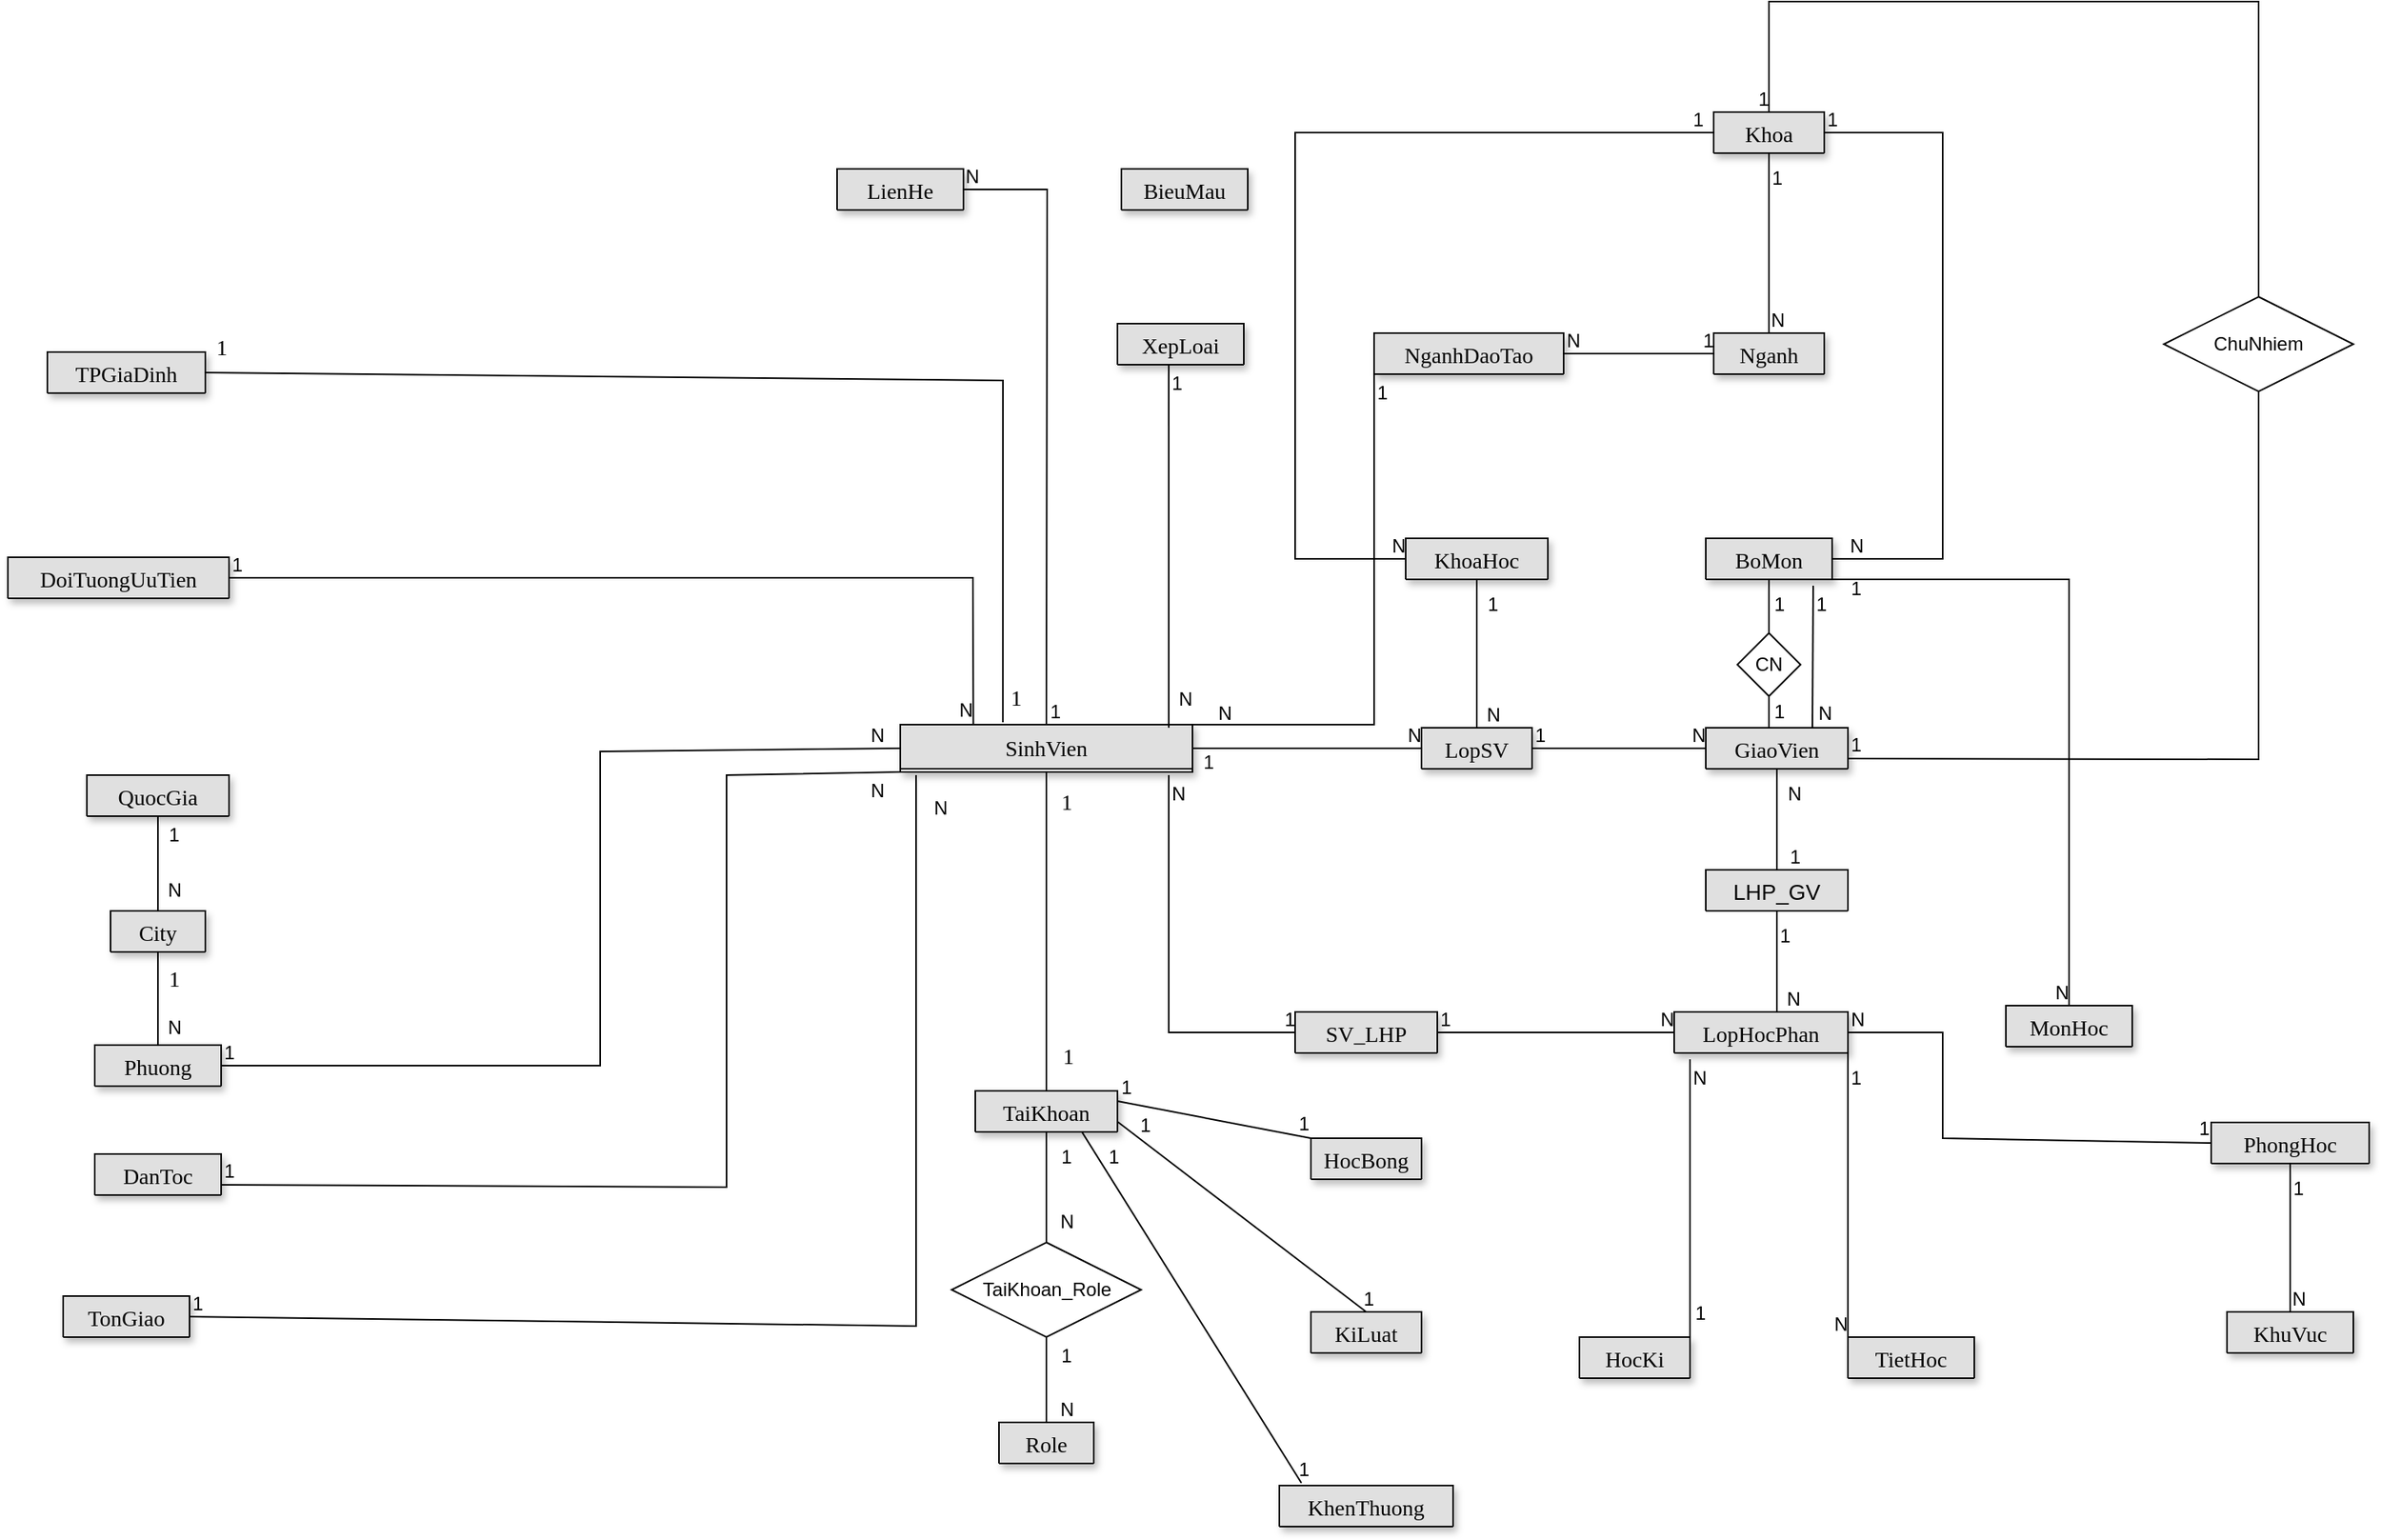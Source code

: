 <mxfile version="12.7.9" type="google"><diagram id="ODFyyW7yPyqPJ0uAWh2v" name="Page-1"><mxGraphModel dx="782" dy="397" grid="1" gridSize="10" guides="1" tooltips="1" connect="1" arrows="1" fold="1" page="1" pageScale="1" pageWidth="1654" pageHeight="1169" math="0" shadow="0"><root><mxCell id="0"/><mxCell id="1" parent="0"/><mxCell id="ErprkqX981uczr3xcloc-1" value="SinhVien" style="swimlane;fontStyle=0;childLayout=stackLayout;horizontal=1;startSize=28;fillColor=#e0e0e0;horizontalStack=0;resizeParent=1;resizeParentMax=0;resizeLast=0;collapsible=1;marginBottom=0;swimlaneFillColor=#ffffff;align=center;fontSize=14;moveCells=0;fontFamily=Times New Roman;rounded=0;glass=0;shadow=1;flipH=0;" parent="1" vertex="1" collapsed="1"><mxGeometry x="710" y="478" width="185" height="30" as="geometry"><mxRectangle x="710" y="478" width="160" height="340" as="alternateBounds"/></mxGeometry></mxCell><mxCell id="ErprkqX981uczr3xcloc-2" value="MaSV" style="shape=partialRectangle;top=0;left=0;right=0;bottom=1;align=left;verticalAlign=middle;fillColor=none;spacingLeft=34;spacingRight=4;overflow=hidden;rotatable=0;points=[[0,0.5],[1,0.5]];portConstraint=eastwest;dropTarget=0;fontStyle=5;fontSize=12;" parent="ErprkqX981uczr3xcloc-1" vertex="1"><mxGeometry y="28" width="185" height="30" as="geometry"/></mxCell><mxCell id="ErprkqX981uczr3xcloc-3" value="PK" style="shape=partialRectangle;top=0;left=0;bottom=0;fillColor=none;align=left;verticalAlign=middle;spacingLeft=4;spacingRight=4;overflow=hidden;rotatable=0;points=[];portConstraint=eastwest;part=1;fontSize=12;" parent="ErprkqX981uczr3xcloc-2" vertex="1" connectable="0"><mxGeometry width="30" height="30" as="geometry"/></mxCell><mxCell id="ErprkqX981uczr3xcloc-4" value="ID" style="shape=partialRectangle;top=0;left=0;right=0;bottom=0;align=left;verticalAlign=top;fillColor=none;spacingLeft=34;spacingRight=4;overflow=hidden;rotatable=0;points=[[0,0.5],[1,0.5]];portConstraint=eastwest;dropTarget=0;fontSize=12;" parent="ErprkqX981uczr3xcloc-1" vertex="1"><mxGeometry y="58" width="185" height="26" as="geometry"/></mxCell><mxCell id="ErprkqX981uczr3xcloc-5" value="" style="shape=partialRectangle;top=0;left=0;bottom=0;fillColor=none;align=left;verticalAlign=top;spacingLeft=4;spacingRight=4;overflow=hidden;rotatable=0;points=[];portConstraint=eastwest;part=1;fontSize=12;" parent="ErprkqX981uczr3xcloc-4" vertex="1" connectable="0"><mxGeometry width="30" height="26" as="geometry"/></mxCell><mxCell id="ErprkqX981uczr3xcloc-6" value="HoTen" style="shape=partialRectangle;top=0;left=0;right=0;bottom=0;align=left;verticalAlign=top;fillColor=none;spacingLeft=34;spacingRight=4;overflow=hidden;rotatable=0;points=[[0,0.5],[1,0.5]];portConstraint=eastwest;dropTarget=0;fontSize=12;" parent="ErprkqX981uczr3xcloc-1" vertex="1"><mxGeometry y="84" width="185" height="26" as="geometry"/></mxCell><mxCell id="ErprkqX981uczr3xcloc-7" value="" style="shape=partialRectangle;top=0;left=0;bottom=0;fillColor=none;align=left;verticalAlign=top;spacingLeft=4;spacingRight=4;overflow=hidden;rotatable=0;points=[];portConstraint=eastwest;part=1;fontSize=12;" parent="ErprkqX981uczr3xcloc-6" vertex="1" connectable="0"><mxGeometry width="30" height="26" as="geometry"/></mxCell><mxCell id="ErprkqX981uczr3xcloc-8" value="NgaySinh" style="shape=partialRectangle;top=0;left=0;right=0;bottom=0;align=left;verticalAlign=top;fillColor=none;spacingLeft=34;spacingRight=4;overflow=hidden;rotatable=0;points=[[0,0.5],[1,0.5]];portConstraint=eastwest;dropTarget=0;fontSize=12;" parent="ErprkqX981uczr3xcloc-1" vertex="1"><mxGeometry y="110" width="185" height="22" as="geometry"/></mxCell><mxCell id="ErprkqX981uczr3xcloc-9" value="" style="shape=partialRectangle;top=0;left=0;bottom=0;fillColor=none;align=left;verticalAlign=top;spacingLeft=4;spacingRight=4;overflow=hidden;rotatable=0;points=[];portConstraint=eastwest;part=1;fontSize=12;" parent="ErprkqX981uczr3xcloc-8" vertex="1" connectable="0"><mxGeometry width="30" height="22" as="geometry"/></mxCell><mxCell id="ErprkqX981uczr3xcloc-83" value="SDT" style="shape=partialRectangle;top=0;left=0;right=0;bottom=0;align=left;verticalAlign=top;fillColor=none;spacingLeft=34;spacingRight=4;overflow=hidden;rotatable=0;points=[[0,0.5],[1,0.5]];portConstraint=eastwest;dropTarget=0;fontSize=12;rounded=0;shadow=1;glass=0;startSize=26;" parent="ErprkqX981uczr3xcloc-1" vertex="1"><mxGeometry y="132" width="185" height="26" as="geometry"/></mxCell><mxCell id="ErprkqX981uczr3xcloc-84" value="" style="shape=partialRectangle;top=0;left=0;bottom=0;fillColor=none;align=left;verticalAlign=top;spacingLeft=4;spacingRight=4;overflow=hidden;rotatable=0;points=[];portConstraint=eastwest;part=1;fontSize=12;" parent="ErprkqX981uczr3xcloc-83" vertex="1" connectable="0"><mxGeometry width="30" height="26" as="geometry"/></mxCell><mxCell id="ErprkqX981uczr3xcloc-85" value="Address" style="shape=partialRectangle;top=0;left=0;right=0;bottom=0;align=left;verticalAlign=top;fillColor=none;spacingLeft=34;spacingRight=4;overflow=hidden;rotatable=0;points=[[0,0.5],[1,0.5]];portConstraint=eastwest;dropTarget=0;fontSize=12;rounded=0;shadow=1;glass=0;startSize=26;" parent="ErprkqX981uczr3xcloc-1" vertex="1"><mxGeometry y="158" width="185" height="26" as="geometry"/></mxCell><mxCell id="ErprkqX981uczr3xcloc-86" value="" style="shape=partialRectangle;top=0;left=0;bottom=0;fillColor=none;align=left;verticalAlign=top;spacingLeft=4;spacingRight=4;overflow=hidden;rotatable=0;points=[];portConstraint=eastwest;part=1;fontSize=12;" parent="ErprkqX981uczr3xcloc-85" vertex="1" connectable="0"><mxGeometry width="30" height="26" as="geometry"/></mxCell><mxCell id="ErprkqX981uczr3xcloc-87" value="GioiTinh" style="shape=partialRectangle;top=0;left=0;right=0;bottom=0;align=left;verticalAlign=top;fillColor=none;spacingLeft=34;spacingRight=4;overflow=hidden;rotatable=0;points=[[0,0.5],[1,0.5]];portConstraint=eastwest;dropTarget=0;fontSize=12;rounded=0;shadow=1;glass=0;startSize=26;" parent="ErprkqX981uczr3xcloc-1" vertex="1"><mxGeometry y="184" width="185" height="26" as="geometry"/></mxCell><mxCell id="ErprkqX981uczr3xcloc-88" value="" style="shape=partialRectangle;top=0;left=0;bottom=0;fillColor=none;align=left;verticalAlign=top;spacingLeft=4;spacingRight=4;overflow=hidden;rotatable=0;points=[];portConstraint=eastwest;part=1;fontSize=12;" parent="ErprkqX981uczr3xcloc-87" vertex="1" connectable="0"><mxGeometry width="30" height="26" as="geometry"/></mxCell><mxCell id="ErprkqX981uczr3xcloc-89" value="IDLopSV" style="shape=partialRectangle;top=0;left=0;right=0;bottom=0;align=left;verticalAlign=top;fillColor=none;spacingLeft=34;spacingRight=4;overflow=hidden;rotatable=0;points=[[0,0.5],[1,0.5]];portConstraint=eastwest;dropTarget=0;fontSize=12;rounded=0;shadow=1;glass=0;startSize=26;" parent="ErprkqX981uczr3xcloc-1" vertex="1"><mxGeometry y="210" width="185" height="26" as="geometry"/></mxCell><mxCell id="ErprkqX981uczr3xcloc-90" value="FK" style="shape=partialRectangle;top=0;left=0;bottom=0;fillColor=none;align=left;verticalAlign=top;spacingLeft=4;spacingRight=4;overflow=hidden;rotatable=0;points=[];portConstraint=eastwest;part=1;fontSize=12;" parent="ErprkqX981uczr3xcloc-89" vertex="1" connectable="0"><mxGeometry width="30" height="26" as="geometry"/></mxCell><mxCell id="ErprkqX981uczr3xcloc-91" value="BacDaoTao" style="shape=partialRectangle;top=0;left=0;right=0;bottom=0;align=left;verticalAlign=top;fillColor=none;spacingLeft=34;spacingRight=4;overflow=hidden;rotatable=0;points=[[0,0.5],[1,0.5]];portConstraint=eastwest;dropTarget=0;fontSize=12;rounded=0;shadow=1;glass=0;startSize=26;" parent="ErprkqX981uczr3xcloc-1" vertex="1"><mxGeometry y="236" width="185" height="26" as="geometry"/></mxCell><mxCell id="ErprkqX981uczr3xcloc-92" value="" style="shape=partialRectangle;top=0;left=0;bottom=0;fillColor=none;align=left;verticalAlign=top;spacingLeft=4;spacingRight=4;overflow=hidden;rotatable=0;points=[];portConstraint=eastwest;part=1;fontSize=12;" parent="ErprkqX981uczr3xcloc-91" vertex="1" connectable="0"><mxGeometry width="30" height="26" as="geometry"/></mxCell><mxCell id="ErprkqX981uczr3xcloc-95" value="IDNganhDaoTao" style="shape=partialRectangle;top=0;left=0;right=0;bottom=0;align=left;verticalAlign=top;fillColor=none;spacingLeft=34;spacingRight=4;overflow=hidden;rotatable=0;points=[[0,0.5],[1,0.5]];portConstraint=eastwest;dropTarget=0;fontSize=12;rounded=0;shadow=1;glass=0;startSize=26;" parent="ErprkqX981uczr3xcloc-1" vertex="1"><mxGeometry y="262" width="185" height="26" as="geometry"/></mxCell><mxCell id="ErprkqX981uczr3xcloc-96" value="FK" style="shape=partialRectangle;top=0;left=0;bottom=0;fillColor=none;align=left;verticalAlign=top;spacingLeft=4;spacingRight=4;overflow=hidden;rotatable=0;points=[];portConstraint=eastwest;part=1;fontSize=12;" parent="ErprkqX981uczr3xcloc-95" vertex="1" connectable="0"><mxGeometry width="30" height="26" as="geometry"/></mxCell><mxCell id="ErprkqX981uczr3xcloc-438" value="ID_DTUT" style="shape=partialRectangle;top=0;left=0;right=0;bottom=0;align=left;verticalAlign=top;fillColor=none;spacingLeft=34;spacingRight=4;overflow=hidden;rotatable=0;points=[[0,0.5],[1,0.5]];portConstraint=eastwest;dropTarget=0;fontSize=12;rounded=0;shadow=1;glass=0;startSize=26;" parent="ErprkqX981uczr3xcloc-1" vertex="1"><mxGeometry y="288" width="185" height="26" as="geometry"/></mxCell><mxCell id="ErprkqX981uczr3xcloc-439" value="FK" style="shape=partialRectangle;top=0;left=0;bottom=0;fillColor=none;align=left;verticalAlign=top;spacingLeft=4;spacingRight=4;overflow=hidden;rotatable=0;points=[];portConstraint=eastwest;part=1;fontSize=12;" parent="ErprkqX981uczr3xcloc-438" vertex="1" connectable="0"><mxGeometry width="30" height="26" as="geometry"/></mxCell><mxCell id="ErprkqX981uczr3xcloc-93" value="IDPhuong" style="shape=partialRectangle;top=0;left=0;right=0;bottom=0;align=left;verticalAlign=top;fillColor=none;spacingLeft=34;spacingRight=4;overflow=hidden;rotatable=0;points=[[0,0.5],[1,0.5]];portConstraint=eastwest;dropTarget=0;fontSize=12;rounded=0;shadow=1;glass=0;startSize=26;" parent="ErprkqX981uczr3xcloc-1" vertex="1"><mxGeometry y="314" width="185" height="26" as="geometry"/></mxCell><mxCell id="ErprkqX981uczr3xcloc-94" value="FK" style="shape=partialRectangle;top=0;left=0;bottom=0;fillColor=none;align=left;verticalAlign=top;spacingLeft=4;spacingRight=4;overflow=hidden;rotatable=0;points=[];portConstraint=eastwest;part=1;fontSize=12;" parent="ErprkqX981uczr3xcloc-93" vertex="1" connectable="0"><mxGeometry width="30" height="26" as="geometry"/></mxCell><mxCell id="ErprkqX981uczr3xcloc-97" value="TPGiaDinh" style="swimlane;fontStyle=0;childLayout=stackLayout;horizontal=1;startSize=26;fillColor=#e0e0e0;horizontalStack=0;resizeParent=1;resizeParentMax=0;resizeLast=0;collapsible=1;marginBottom=0;swimlaneFillColor=#ffffff;align=center;fontSize=14;rounded=0;shadow=1;glass=0;fontFamily=Times New Roman;" parent="1" vertex="1" collapsed="1"><mxGeometry x="170" y="242" width="100" height="26" as="geometry"><mxRectangle x="125" y="60" width="160" height="196" as="alternateBounds"/></mxGeometry></mxCell><mxCell id="ErprkqX981uczr3xcloc-98" value="ID" style="shape=partialRectangle;top=0;left=0;right=0;bottom=1;align=left;verticalAlign=middle;fillColor=none;spacingLeft=34;spacingRight=4;overflow=hidden;rotatable=0;points=[[0,0.5],[1,0.5]];portConstraint=eastwest;dropTarget=0;fontStyle=5;fontSize=12;" parent="ErprkqX981uczr3xcloc-97" vertex="1"><mxGeometry y="26" width="100" height="30" as="geometry"/></mxCell><mxCell id="ErprkqX981uczr3xcloc-99" value="PK" style="shape=partialRectangle;top=0;left=0;bottom=0;fillColor=none;align=left;verticalAlign=middle;spacingLeft=4;spacingRight=4;overflow=hidden;rotatable=0;points=[];portConstraint=eastwest;part=1;fontSize=12;" parent="ErprkqX981uczr3xcloc-98" vertex="1" connectable="0"><mxGeometry width="30" height="30" as="geometry"/></mxCell><mxCell id="ErprkqX981uczr3xcloc-100" value="TenBo" style="shape=partialRectangle;top=0;left=0;right=0;bottom=0;align=left;verticalAlign=top;fillColor=none;spacingLeft=34;spacingRight=4;overflow=hidden;rotatable=0;points=[[0,0.5],[1,0.5]];portConstraint=eastwest;dropTarget=0;fontSize=12;" parent="ErprkqX981uczr3xcloc-97" vertex="1"><mxGeometry y="56" width="100" height="26" as="geometry"/></mxCell><mxCell id="ErprkqX981uczr3xcloc-101" value="" style="shape=partialRectangle;top=0;left=0;bottom=0;fillColor=none;align=left;verticalAlign=top;spacingLeft=4;spacingRight=4;overflow=hidden;rotatable=0;points=[];portConstraint=eastwest;part=1;fontSize=12;" parent="ErprkqX981uczr3xcloc-100" vertex="1" connectable="0"><mxGeometry width="30" height="26" as="geometry"/></mxCell><mxCell id="ErprkqX981uczr3xcloc-102" value="TenMe" style="shape=partialRectangle;top=0;left=0;right=0;bottom=0;align=left;verticalAlign=top;fillColor=none;spacingLeft=34;spacingRight=4;overflow=hidden;rotatable=0;points=[[0,0.5],[1,0.5]];portConstraint=eastwest;dropTarget=0;fontSize=12;" parent="ErprkqX981uczr3xcloc-97" vertex="1"><mxGeometry y="82" width="100" height="26" as="geometry"/></mxCell><mxCell id="ErprkqX981uczr3xcloc-103" value="" style="shape=partialRectangle;top=0;left=0;bottom=0;fillColor=none;align=left;verticalAlign=top;spacingLeft=4;spacingRight=4;overflow=hidden;rotatable=0;points=[];portConstraint=eastwest;part=1;fontSize=12;" parent="ErprkqX981uczr3xcloc-102" vertex="1" connectable="0"><mxGeometry width="30" height="26" as="geometry"/></mxCell><mxCell id="ErprkqX981uczr3xcloc-104" value="SDTBo" style="shape=partialRectangle;top=0;left=0;right=0;bottom=0;align=left;verticalAlign=top;fillColor=none;spacingLeft=34;spacingRight=4;overflow=hidden;rotatable=0;points=[[0,0.5],[1,0.5]];portConstraint=eastwest;dropTarget=0;fontSize=12;" parent="ErprkqX981uczr3xcloc-97" vertex="1"><mxGeometry y="108" width="100" height="26" as="geometry"/></mxCell><mxCell id="ErprkqX981uczr3xcloc-105" value="" style="shape=partialRectangle;top=0;left=0;bottom=0;fillColor=none;align=left;verticalAlign=top;spacingLeft=4;spacingRight=4;overflow=hidden;rotatable=0;points=[];portConstraint=eastwest;part=1;fontSize=12;" parent="ErprkqX981uczr3xcloc-104" vertex="1" connectable="0"><mxGeometry width="30" height="26" as="geometry"/></mxCell><mxCell id="ErprkqX981uczr3xcloc-108" value="SDTMe" style="shape=partialRectangle;top=0;left=0;right=0;bottom=0;align=left;verticalAlign=top;fillColor=none;spacingLeft=34;spacingRight=4;overflow=hidden;rotatable=0;points=[[0,0.5],[1,0.5]];portConstraint=eastwest;dropTarget=0;fontSize=12;rounded=0;shadow=1;glass=0;startSize=26;" parent="ErprkqX981uczr3xcloc-97" vertex="1"><mxGeometry y="134" width="100" height="26" as="geometry"/></mxCell><mxCell id="ErprkqX981uczr3xcloc-109" value="" style="shape=partialRectangle;top=0;left=0;bottom=0;fillColor=none;align=left;verticalAlign=top;spacingLeft=4;spacingRight=4;overflow=hidden;rotatable=0;points=[];portConstraint=eastwest;part=1;fontSize=12;" parent="ErprkqX981uczr3xcloc-108" vertex="1" connectable="0"><mxGeometry width="30" height="26" as="geometry"/></mxCell><mxCell id="ErprkqX981uczr3xcloc-112" value="MaSV" style="shape=partialRectangle;top=0;left=0;right=0;bottom=0;align=left;verticalAlign=top;fillColor=none;spacingLeft=34;spacingRight=4;overflow=hidden;rotatable=0;points=[[0,0.5],[1,0.5]];portConstraint=eastwest;dropTarget=0;fontSize=12;rounded=0;shadow=1;glass=0;startSize=26;" parent="ErprkqX981uczr3xcloc-97" vertex="1"><mxGeometry y="160" width="100" height="26" as="geometry"/></mxCell><mxCell id="ErprkqX981uczr3xcloc-113" value="FK" style="shape=partialRectangle;top=0;left=0;bottom=0;fillColor=none;align=left;verticalAlign=top;spacingLeft=4;spacingRight=4;overflow=hidden;rotatable=0;points=[];portConstraint=eastwest;part=1;fontSize=12;" parent="ErprkqX981uczr3xcloc-112" vertex="1" connectable="0"><mxGeometry width="30" height="26" as="geometry"/></mxCell><mxCell id="ErprkqX981uczr3xcloc-106" value="" style="shape=partialRectangle;top=0;left=0;right=0;bottom=0;align=left;verticalAlign=top;fillColor=none;spacingLeft=34;spacingRight=4;overflow=hidden;rotatable=0;points=[[0,0.5],[1,0.5]];portConstraint=eastwest;dropTarget=0;fontSize=12;" parent="ErprkqX981uczr3xcloc-97" vertex="1"><mxGeometry y="186" width="100" height="10" as="geometry"/></mxCell><mxCell id="ErprkqX981uczr3xcloc-107" value="" style="shape=partialRectangle;top=0;left=0;bottom=0;fillColor=none;align=left;verticalAlign=top;spacingLeft=4;spacingRight=4;overflow=hidden;rotatable=0;points=[];portConstraint=eastwest;part=1;fontSize=12;" parent="ErprkqX981uczr3xcloc-106" vertex="1" connectable="0"><mxGeometry width="30" height="10" as="geometry"/></mxCell><mxCell id="ErprkqX981uczr3xcloc-135" value="GiaoVien" style="swimlane;fontStyle=0;childLayout=stackLayout;horizontal=1;startSize=26;fillColor=#e0e0e0;horizontalStack=0;resizeParent=1;resizeParentMax=0;resizeLast=0;collapsible=1;marginBottom=0;swimlaneFillColor=#ffffff;align=center;fontSize=14;rounded=0;shadow=1;glass=0;fontFamily=Times New Roman;" parent="1" vertex="1" collapsed="1"><mxGeometry x="1220" y="480" width="90" height="26" as="geometry"><mxRectangle x="1220" y="480" width="160" height="352" as="alternateBounds"/></mxGeometry></mxCell><mxCell id="ErprkqX981uczr3xcloc-136" value="MaGV" style="shape=partialRectangle;top=0;left=0;right=0;bottom=1;align=left;verticalAlign=middle;fillColor=none;spacingLeft=34;spacingRight=4;overflow=hidden;rotatable=0;points=[[0,0.5],[1,0.5]];portConstraint=eastwest;dropTarget=0;fontStyle=5;fontSize=12;" parent="ErprkqX981uczr3xcloc-135" vertex="1"><mxGeometry y="26" width="90" height="30" as="geometry"/></mxCell><mxCell id="ErprkqX981uczr3xcloc-137" value="PK" style="shape=partialRectangle;top=0;left=0;bottom=0;fillColor=none;align=left;verticalAlign=middle;spacingLeft=4;spacingRight=4;overflow=hidden;rotatable=0;points=[];portConstraint=eastwest;part=1;fontSize=12;" parent="ErprkqX981uczr3xcloc-136" vertex="1" connectable="0"><mxGeometry width="30" height="30" as="geometry"/></mxCell><mxCell id="ErprkqX981uczr3xcloc-138" value="ID" style="shape=partialRectangle;top=0;left=0;right=0;bottom=0;align=left;verticalAlign=top;fillColor=none;spacingLeft=34;spacingRight=4;overflow=hidden;rotatable=0;points=[[0,0.5],[1,0.5]];portConstraint=eastwest;dropTarget=0;fontSize=12;" parent="ErprkqX981uczr3xcloc-135" vertex="1"><mxGeometry y="56" width="90" height="26" as="geometry"/></mxCell><mxCell id="ErprkqX981uczr3xcloc-139" value="" style="shape=partialRectangle;top=0;left=0;bottom=0;fillColor=none;align=left;verticalAlign=top;spacingLeft=4;spacingRight=4;overflow=hidden;rotatable=0;points=[];portConstraint=eastwest;part=1;fontSize=12;" parent="ErprkqX981uczr3xcloc-138" vertex="1" connectable="0"><mxGeometry width="30" height="26" as="geometry"/></mxCell><mxCell id="ErprkqX981uczr3xcloc-140" value="HoTen" style="shape=partialRectangle;top=0;left=0;right=0;bottom=0;align=left;verticalAlign=top;fillColor=none;spacingLeft=34;spacingRight=4;overflow=hidden;rotatable=0;points=[[0,0.5],[1,0.5]];portConstraint=eastwest;dropTarget=0;fontSize=12;" parent="ErprkqX981uczr3xcloc-135" vertex="1"><mxGeometry y="82" width="90" height="26" as="geometry"/></mxCell><mxCell id="ErprkqX981uczr3xcloc-141" value="" style="shape=partialRectangle;top=0;left=0;bottom=0;fillColor=none;align=left;verticalAlign=top;spacingLeft=4;spacingRight=4;overflow=hidden;rotatable=0;points=[];portConstraint=eastwest;part=1;fontSize=12;" parent="ErprkqX981uczr3xcloc-140" vertex="1" connectable="0"><mxGeometry width="30" height="26" as="geometry"/></mxCell><mxCell id="ErprkqX981uczr3xcloc-142" value="NgaySinh" style="shape=partialRectangle;top=0;left=0;right=0;bottom=0;align=left;verticalAlign=top;fillColor=none;spacingLeft=34;spacingRight=4;overflow=hidden;rotatable=0;points=[[0,0.5],[1,0.5]];portConstraint=eastwest;dropTarget=0;fontSize=12;" parent="ErprkqX981uczr3xcloc-135" vertex="1"><mxGeometry y="108" width="90" height="26" as="geometry"/></mxCell><mxCell id="ErprkqX981uczr3xcloc-143" value="" style="shape=partialRectangle;top=0;left=0;bottom=0;fillColor=none;align=left;verticalAlign=top;spacingLeft=4;spacingRight=4;overflow=hidden;rotatable=0;points=[];portConstraint=eastwest;part=1;fontSize=12;" parent="ErprkqX981uczr3xcloc-142" vertex="1" connectable="0"><mxGeometry width="30" height="26" as="geometry"/></mxCell><mxCell id="ErprkqX981uczr3xcloc-150" value="CMT" style="shape=partialRectangle;top=0;left=0;right=0;bottom=0;align=left;verticalAlign=top;fillColor=none;spacingLeft=34;spacingRight=4;overflow=hidden;rotatable=0;points=[[0,0.5],[1,0.5]];portConstraint=eastwest;dropTarget=0;fontSize=12;rounded=0;shadow=1;glass=0;startSize=26;" parent="ErprkqX981uczr3xcloc-135" vertex="1"><mxGeometry y="134" width="90" height="26" as="geometry"/></mxCell><mxCell id="ErprkqX981uczr3xcloc-151" value="" style="shape=partialRectangle;top=0;left=0;bottom=0;fillColor=none;align=left;verticalAlign=top;spacingLeft=4;spacingRight=4;overflow=hidden;rotatable=0;points=[];portConstraint=eastwest;part=1;fontSize=12;" parent="ErprkqX981uczr3xcloc-150" vertex="1" connectable="0"><mxGeometry width="30" height="26" as="geometry"/></mxCell><mxCell id="ErprkqX981uczr3xcloc-158" value="SDT" style="shape=partialRectangle;top=0;left=0;right=0;bottom=0;align=left;verticalAlign=top;fillColor=none;spacingLeft=34;spacingRight=4;overflow=hidden;rotatable=0;points=[[0,0.5],[1,0.5]];portConstraint=eastwest;dropTarget=0;fontSize=12;rounded=0;shadow=1;glass=0;startSize=26;" parent="ErprkqX981uczr3xcloc-135" vertex="1"><mxGeometry y="160" width="90" height="26" as="geometry"/></mxCell><mxCell id="ErprkqX981uczr3xcloc-159" value="" style="shape=partialRectangle;top=0;left=0;bottom=0;fillColor=none;align=left;verticalAlign=top;spacingLeft=4;spacingRight=4;overflow=hidden;rotatable=0;points=[];portConstraint=eastwest;part=1;fontSize=12;" parent="ErprkqX981uczr3xcloc-158" vertex="1" connectable="0"><mxGeometry width="30" height="26" as="geometry"/></mxCell><mxCell id="ErprkqX981uczr3xcloc-160" value="Address" style="shape=partialRectangle;top=0;left=0;right=0;bottom=0;align=left;verticalAlign=top;fillColor=none;spacingLeft=34;spacingRight=4;overflow=hidden;rotatable=0;points=[[0,0.5],[1,0.5]];portConstraint=eastwest;dropTarget=0;fontSize=12;rounded=0;shadow=1;glass=0;startSize=26;" parent="ErprkqX981uczr3xcloc-135" vertex="1"><mxGeometry y="186" width="90" height="26" as="geometry"/></mxCell><mxCell id="ErprkqX981uczr3xcloc-161" value="" style="shape=partialRectangle;top=0;left=0;bottom=0;fillColor=none;align=left;verticalAlign=top;spacingLeft=4;spacingRight=4;overflow=hidden;rotatable=0;points=[];portConstraint=eastwest;part=1;fontSize=12;" parent="ErprkqX981uczr3xcloc-160" vertex="1" connectable="0"><mxGeometry width="30" height="26" as="geometry"/></mxCell><mxCell id="ErprkqX981uczr3xcloc-162" value="GioiTinh" style="shape=partialRectangle;top=0;left=0;right=0;bottom=0;align=left;verticalAlign=top;fillColor=none;spacingLeft=34;spacingRight=4;overflow=hidden;rotatable=0;points=[[0,0.5],[1,0.5]];portConstraint=eastwest;dropTarget=0;fontSize=12;rounded=0;shadow=1;glass=0;startSize=26;" parent="ErprkqX981uczr3xcloc-135" vertex="1"><mxGeometry y="212" width="90" height="26" as="geometry"/></mxCell><mxCell id="ErprkqX981uczr3xcloc-163" value="" style="shape=partialRectangle;top=0;left=0;bottom=0;fillColor=none;align=left;verticalAlign=top;spacingLeft=4;spacingRight=4;overflow=hidden;rotatable=0;points=[];portConstraint=eastwest;part=1;fontSize=12;" parent="ErprkqX981uczr3xcloc-162" vertex="1" connectable="0"><mxGeometry width="30" height="26" as="geometry"/></mxCell><mxCell id="ErprkqX981uczr3xcloc-164" value="Email" style="shape=partialRectangle;top=0;left=0;right=0;bottom=0;align=left;verticalAlign=top;fillColor=none;spacingLeft=34;spacingRight=4;overflow=hidden;rotatable=0;points=[[0,0.5],[1,0.5]];portConstraint=eastwest;dropTarget=0;fontSize=12;rounded=0;shadow=1;glass=0;startSize=26;" parent="ErprkqX981uczr3xcloc-135" vertex="1"><mxGeometry y="238" width="90" height="26" as="geometry"/></mxCell><mxCell id="ErprkqX981uczr3xcloc-165" value="" style="shape=partialRectangle;top=0;left=0;bottom=0;fillColor=none;align=left;verticalAlign=top;spacingLeft=4;spacingRight=4;overflow=hidden;rotatable=0;points=[];portConstraint=eastwest;part=1;fontSize=12;" parent="ErprkqX981uczr3xcloc-164" vertex="1" connectable="0"><mxGeometry width="30" height="26" as="geometry"/></mxCell><mxCell id="ErprkqX981uczr3xcloc-166" value="HocVi" style="shape=partialRectangle;top=0;left=0;right=0;bottom=0;align=left;verticalAlign=top;fillColor=none;spacingLeft=34;spacingRight=4;overflow=hidden;rotatable=0;points=[[0,0.5],[1,0.5]];portConstraint=eastwest;dropTarget=0;fontSize=12;rounded=0;shadow=1;glass=0;startSize=26;" parent="ErprkqX981uczr3xcloc-135" vertex="1"><mxGeometry y="264" width="90" height="26" as="geometry"/></mxCell><mxCell id="ErprkqX981uczr3xcloc-167" value="" style="shape=partialRectangle;top=0;left=0;bottom=0;fillColor=none;align=left;verticalAlign=top;spacingLeft=4;spacingRight=4;overflow=hidden;rotatable=0;points=[];portConstraint=eastwest;part=1;fontSize=12;" parent="ErprkqX981uczr3xcloc-166" vertex="1" connectable="0"><mxGeometry width="30" height="26" as="geometry"/></mxCell><mxCell id="ErprkqX981uczr3xcloc-152" value="BacHam" style="shape=partialRectangle;top=0;left=0;right=0;bottom=0;align=left;verticalAlign=top;fillColor=none;spacingLeft=34;spacingRight=4;overflow=hidden;rotatable=0;points=[[0,0.5],[1,0.5]];portConstraint=eastwest;dropTarget=0;fontSize=12;rounded=0;shadow=1;glass=0;startSize=26;" parent="ErprkqX981uczr3xcloc-135" vertex="1"><mxGeometry y="290" width="90" height="26" as="geometry"/></mxCell><mxCell id="ErprkqX981uczr3xcloc-153" value="" style="shape=partialRectangle;top=0;left=0;bottom=0;fillColor=none;align=left;verticalAlign=top;spacingLeft=4;spacingRight=4;overflow=hidden;rotatable=0;points=[];portConstraint=eastwest;part=1;fontSize=12;" parent="ErprkqX981uczr3xcloc-152" vertex="1" connectable="0"><mxGeometry width="30" height="26" as="geometry"/></mxCell><mxCell id="ErprkqX981uczr3xcloc-168" value="MaBoMon" style="shape=partialRectangle;top=0;left=0;right=0;bottom=0;align=left;verticalAlign=top;fillColor=none;spacingLeft=34;spacingRight=4;overflow=hidden;rotatable=0;points=[[0,0.5],[1,0.5]];portConstraint=eastwest;dropTarget=0;fontSize=12;rounded=0;shadow=1;glass=0;startSize=26;" parent="ErprkqX981uczr3xcloc-135" vertex="1"><mxGeometry y="316" width="90" height="26" as="geometry"/></mxCell><mxCell id="ErprkqX981uczr3xcloc-169" value="FK" style="shape=partialRectangle;top=0;left=0;bottom=0;fillColor=none;align=left;verticalAlign=top;spacingLeft=4;spacingRight=4;overflow=hidden;rotatable=0;points=[];portConstraint=eastwest;part=1;fontSize=12;" parent="ErprkqX981uczr3xcloc-168" vertex="1" connectable="0"><mxGeometry width="30" height="26" as="geometry"/></mxCell><mxCell id="ErprkqX981uczr3xcloc-144" value="" style="shape=partialRectangle;top=0;left=0;right=0;bottom=0;align=left;verticalAlign=top;fillColor=none;spacingLeft=34;spacingRight=4;overflow=hidden;rotatable=0;points=[[0,0.5],[1,0.5]];portConstraint=eastwest;dropTarget=0;fontSize=12;" parent="ErprkqX981uczr3xcloc-135" vertex="1"><mxGeometry y="342" width="90" height="10" as="geometry"/></mxCell><mxCell id="ErprkqX981uczr3xcloc-145" value="" style="shape=partialRectangle;top=0;left=0;bottom=0;fillColor=none;align=left;verticalAlign=top;spacingLeft=4;spacingRight=4;overflow=hidden;rotatable=0;points=[];portConstraint=eastwest;part=1;fontSize=12;" parent="ErprkqX981uczr3xcloc-144" vertex="1" connectable="0"><mxGeometry width="30" height="10" as="geometry"/></mxCell><mxCell id="ErprkqX981uczr3xcloc-170" value="Khoa" style="swimlane;fontStyle=0;childLayout=stackLayout;horizontal=1;startSize=26;fillColor=#e0e0e0;horizontalStack=0;resizeParent=1;resizeParentMax=0;resizeLast=0;collapsible=1;marginBottom=0;swimlaneFillColor=#ffffff;align=center;fontSize=14;rounded=0;shadow=1;glass=0;fontFamily=Times New Roman;" parent="1" vertex="1" collapsed="1"><mxGeometry x="1225" y="90" width="70" height="26" as="geometry"><mxRectangle x="410" y="150" width="160" height="144" as="alternateBounds"/></mxGeometry></mxCell><mxCell id="ErprkqX981uczr3xcloc-171" value="MaKhoa" style="shape=partialRectangle;top=0;left=0;right=0;bottom=1;align=left;verticalAlign=middle;fillColor=none;spacingLeft=34;spacingRight=4;overflow=hidden;rotatable=0;points=[[0,0.5],[1,0.5]];portConstraint=eastwest;dropTarget=0;fontStyle=5;fontSize=12;" parent="ErprkqX981uczr3xcloc-170" vertex="1"><mxGeometry y="26" width="70" height="30" as="geometry"/></mxCell><mxCell id="ErprkqX981uczr3xcloc-172" value="PK" style="shape=partialRectangle;top=0;left=0;bottom=0;fillColor=none;align=left;verticalAlign=middle;spacingLeft=4;spacingRight=4;overflow=hidden;rotatable=0;points=[];portConstraint=eastwest;part=1;fontSize=12;" parent="ErprkqX981uczr3xcloc-171" vertex="1" connectable="0"><mxGeometry width="30" height="30" as="geometry"/></mxCell><mxCell id="ErprkqX981uczr3xcloc-173" value="ID" style="shape=partialRectangle;top=0;left=0;right=0;bottom=0;align=left;verticalAlign=top;fillColor=none;spacingLeft=34;spacingRight=4;overflow=hidden;rotatable=0;points=[[0,0.5],[1,0.5]];portConstraint=eastwest;dropTarget=0;fontSize=12;" parent="ErprkqX981uczr3xcloc-170" vertex="1"><mxGeometry y="56" width="70" height="26" as="geometry"/></mxCell><mxCell id="ErprkqX981uczr3xcloc-174" value="" style="shape=partialRectangle;top=0;left=0;bottom=0;fillColor=none;align=left;verticalAlign=top;spacingLeft=4;spacingRight=4;overflow=hidden;rotatable=0;points=[];portConstraint=eastwest;part=1;fontSize=12;" parent="ErprkqX981uczr3xcloc-173" vertex="1" connectable="0"><mxGeometry width="30" height="26" as="geometry"/></mxCell><mxCell id="ErprkqX981uczr3xcloc-175" value="TenKhoa" style="shape=partialRectangle;top=0;left=0;right=0;bottom=0;align=left;verticalAlign=top;fillColor=none;spacingLeft=34;spacingRight=4;overflow=hidden;rotatable=0;points=[[0,0.5],[1,0.5]];portConstraint=eastwest;dropTarget=0;fontSize=12;" parent="ErprkqX981uczr3xcloc-170" vertex="1"><mxGeometry y="82" width="70" height="26" as="geometry"/></mxCell><mxCell id="ErprkqX981uczr3xcloc-176" value="" style="shape=partialRectangle;top=0;left=0;bottom=0;fillColor=none;align=left;verticalAlign=top;spacingLeft=4;spacingRight=4;overflow=hidden;rotatable=0;points=[];portConstraint=eastwest;part=1;fontSize=12;" parent="ErprkqX981uczr3xcloc-175" vertex="1" connectable="0"><mxGeometry width="30" height="26" as="geometry"/></mxCell><mxCell id="ErprkqX981uczr3xcloc-177" value="ID_CNKhoa" style="shape=partialRectangle;top=0;left=0;right=0;bottom=0;align=left;verticalAlign=top;fillColor=none;spacingLeft=34;spacingRight=4;overflow=hidden;rotatable=0;points=[[0,0.5],[1,0.5]];portConstraint=eastwest;dropTarget=0;fontSize=12;" parent="ErprkqX981uczr3xcloc-170" vertex="1"><mxGeometry y="108" width="70" height="26" as="geometry"/></mxCell><mxCell id="ErprkqX981uczr3xcloc-178" value="" style="shape=partialRectangle;top=0;left=0;bottom=0;fillColor=none;align=left;verticalAlign=top;spacingLeft=4;spacingRight=4;overflow=hidden;rotatable=0;points=[];portConstraint=eastwest;part=1;fontSize=12;" parent="ErprkqX981uczr3xcloc-177" vertex="1" connectable="0"><mxGeometry width="30" height="26" as="geometry"/></mxCell><mxCell id="ErprkqX981uczr3xcloc-179" value="" style="shape=partialRectangle;top=0;left=0;right=0;bottom=0;align=left;verticalAlign=top;fillColor=none;spacingLeft=34;spacingRight=4;overflow=hidden;rotatable=0;points=[[0,0.5],[1,0.5]];portConstraint=eastwest;dropTarget=0;fontSize=12;" parent="ErprkqX981uczr3xcloc-170" vertex="1"><mxGeometry y="134" width="70" height="10" as="geometry"/></mxCell><mxCell id="ErprkqX981uczr3xcloc-180" value="" style="shape=partialRectangle;top=0;left=0;bottom=0;fillColor=none;align=left;verticalAlign=top;spacingLeft=4;spacingRight=4;overflow=hidden;rotatable=0;points=[];portConstraint=eastwest;part=1;fontSize=12;" parent="ErprkqX981uczr3xcloc-179" vertex="1" connectable="0"><mxGeometry width="30" height="10" as="geometry"/></mxCell><mxCell id="ErprkqX981uczr3xcloc-181" value="KhoaHoc" style="swimlane;fontStyle=0;childLayout=stackLayout;horizontal=1;startSize=26;fillColor=#e0e0e0;horizontalStack=0;resizeParent=1;resizeParentMax=0;resizeLast=0;collapsible=1;marginBottom=0;swimlaneFillColor=#ffffff;align=center;fontSize=14;rounded=0;shadow=1;glass=0;fontFamily=Times New Roman;" parent="1" vertex="1" collapsed="1"><mxGeometry x="1030" y="360" width="90" height="26" as="geometry"><mxRectangle x="1010" y="130" width="160" height="92" as="alternateBounds"/></mxGeometry></mxCell><mxCell id="ErprkqX981uczr3xcloc-182" value="MaKhoaHoc" style="shape=partialRectangle;top=0;left=0;right=0;bottom=1;align=left;verticalAlign=middle;fillColor=none;spacingLeft=34;spacingRight=4;overflow=hidden;rotatable=0;points=[[0,0.5],[1,0.5]];portConstraint=eastwest;dropTarget=0;fontStyle=5;fontSize=12;" parent="ErprkqX981uczr3xcloc-181" vertex="1"><mxGeometry y="26" width="90" height="30" as="geometry"/></mxCell><mxCell id="ErprkqX981uczr3xcloc-183" value="PK" style="shape=partialRectangle;top=0;left=0;bottom=0;fillColor=none;align=left;verticalAlign=middle;spacingLeft=4;spacingRight=4;overflow=hidden;rotatable=0;points=[];portConstraint=eastwest;part=1;fontSize=12;" parent="ErprkqX981uczr3xcloc-182" vertex="1" connectable="0"><mxGeometry width="30" height="30" as="geometry"/></mxCell><mxCell id="ErprkqX981uczr3xcloc-184" value="ID" style="shape=partialRectangle;top=0;left=0;right=0;bottom=0;align=left;verticalAlign=top;fillColor=none;spacingLeft=34;spacingRight=4;overflow=hidden;rotatable=0;points=[[0,0.5],[1,0.5]];portConstraint=eastwest;dropTarget=0;fontSize=12;" parent="ErprkqX981uczr3xcloc-181" vertex="1"><mxGeometry y="56" width="90" height="26" as="geometry"/></mxCell><mxCell id="ErprkqX981uczr3xcloc-185" value="" style="shape=partialRectangle;top=0;left=0;bottom=0;fillColor=none;align=left;verticalAlign=top;spacingLeft=4;spacingRight=4;overflow=hidden;rotatable=0;points=[];portConstraint=eastwest;part=1;fontSize=12;" parent="ErprkqX981uczr3xcloc-184" vertex="1" connectable="0"><mxGeometry width="30" height="26" as="geometry"/></mxCell><mxCell id="ErprkqX981uczr3xcloc-190" value="" style="shape=partialRectangle;top=0;left=0;right=0;bottom=0;align=left;verticalAlign=top;fillColor=none;spacingLeft=34;spacingRight=4;overflow=hidden;rotatable=0;points=[[0,0.5],[1,0.5]];portConstraint=eastwest;dropTarget=0;fontSize=12;" parent="ErprkqX981uczr3xcloc-181" vertex="1"><mxGeometry y="82" width="90" height="10" as="geometry"/></mxCell><mxCell id="ErprkqX981uczr3xcloc-191" value="" style="shape=partialRectangle;top=0;left=0;bottom=0;fillColor=none;align=left;verticalAlign=top;spacingLeft=4;spacingRight=4;overflow=hidden;rotatable=0;points=[];portConstraint=eastwest;part=1;fontSize=12;" parent="ErprkqX981uczr3xcloc-190" vertex="1" connectable="0"><mxGeometry width="30" height="10" as="geometry"/></mxCell><mxCell id="ErprkqX981uczr3xcloc-192" value="Nganh" style="swimlane;fontStyle=0;childLayout=stackLayout;horizontal=1;startSize=26;fillColor=#e0e0e0;horizontalStack=0;resizeParent=1;resizeParentMax=0;resizeLast=0;collapsible=1;marginBottom=0;swimlaneFillColor=#ffffff;align=center;fontSize=14;rounded=0;shadow=1;glass=0;fontFamily=Times New Roman;" parent="1" vertex="1" collapsed="1"><mxGeometry x="1225" y="230" width="70" height="26" as="geometry"><mxRectangle x="270" y="230" width="160" height="144" as="alternateBounds"/></mxGeometry></mxCell><mxCell id="ErprkqX981uczr3xcloc-193" value="MaNganh" style="shape=partialRectangle;top=0;left=0;right=0;bottom=1;align=left;verticalAlign=middle;fillColor=none;spacingLeft=34;spacingRight=4;overflow=hidden;rotatable=0;points=[[0,0.5],[1,0.5]];portConstraint=eastwest;dropTarget=0;fontStyle=5;fontSize=12;" parent="ErprkqX981uczr3xcloc-192" vertex="1"><mxGeometry y="26" width="70" height="30" as="geometry"/></mxCell><mxCell id="ErprkqX981uczr3xcloc-194" value="PK" style="shape=partialRectangle;top=0;left=0;bottom=0;fillColor=none;align=left;verticalAlign=middle;spacingLeft=4;spacingRight=4;overflow=hidden;rotatable=0;points=[];portConstraint=eastwest;part=1;fontSize=12;" parent="ErprkqX981uczr3xcloc-193" vertex="1" connectable="0"><mxGeometry width="30" height="30" as="geometry"/></mxCell><mxCell id="ErprkqX981uczr3xcloc-195" value="ID" style="shape=partialRectangle;top=0;left=0;right=0;bottom=0;align=left;verticalAlign=top;fillColor=none;spacingLeft=34;spacingRight=4;overflow=hidden;rotatable=0;points=[[0,0.5],[1,0.5]];portConstraint=eastwest;dropTarget=0;fontSize=12;" parent="ErprkqX981uczr3xcloc-192" vertex="1"><mxGeometry y="56" width="70" height="26" as="geometry"/></mxCell><mxCell id="ErprkqX981uczr3xcloc-196" value="" style="shape=partialRectangle;top=0;left=0;bottom=0;fillColor=none;align=left;verticalAlign=top;spacingLeft=4;spacingRight=4;overflow=hidden;rotatable=0;points=[];portConstraint=eastwest;part=1;fontSize=12;" parent="ErprkqX981uczr3xcloc-195" vertex="1" connectable="0"><mxGeometry width="30" height="26" as="geometry"/></mxCell><mxCell id="ErprkqX981uczr3xcloc-197" value="TenNganh" style="shape=partialRectangle;top=0;left=0;right=0;bottom=0;align=left;verticalAlign=top;fillColor=none;spacingLeft=34;spacingRight=4;overflow=hidden;rotatable=0;points=[[0,0.5],[1,0.5]];portConstraint=eastwest;dropTarget=0;fontSize=12;" parent="ErprkqX981uczr3xcloc-192" vertex="1"><mxGeometry y="82" width="70" height="26" as="geometry"/></mxCell><mxCell id="ErprkqX981uczr3xcloc-198" value="" style="shape=partialRectangle;top=0;left=0;bottom=0;fillColor=none;align=left;verticalAlign=top;spacingLeft=4;spacingRight=4;overflow=hidden;rotatable=0;points=[];portConstraint=eastwest;part=1;fontSize=12;" parent="ErprkqX981uczr3xcloc-197" vertex="1" connectable="0"><mxGeometry width="30" height="26" as="geometry"/></mxCell><mxCell id="ErprkqX981uczr3xcloc-199" value="ID_Khoa" style="shape=partialRectangle;top=0;left=0;right=0;bottom=0;align=left;verticalAlign=top;fillColor=none;spacingLeft=34;spacingRight=4;overflow=hidden;rotatable=0;points=[[0,0.5],[1,0.5]];portConstraint=eastwest;dropTarget=0;fontSize=12;" parent="ErprkqX981uczr3xcloc-192" vertex="1"><mxGeometry y="108" width="70" height="26" as="geometry"/></mxCell><mxCell id="ErprkqX981uczr3xcloc-200" value="FK" style="shape=partialRectangle;top=0;left=0;bottom=0;fillColor=none;align=left;verticalAlign=top;spacingLeft=4;spacingRight=4;overflow=hidden;rotatable=0;points=[];portConstraint=eastwest;part=1;fontSize=12;" parent="ErprkqX981uczr3xcloc-199" vertex="1" connectable="0"><mxGeometry width="30" height="26" as="geometry"/></mxCell><mxCell id="ErprkqX981uczr3xcloc-201" value="" style="shape=partialRectangle;top=0;left=0;right=0;bottom=0;align=left;verticalAlign=top;fillColor=none;spacingLeft=34;spacingRight=4;overflow=hidden;rotatable=0;points=[[0,0.5],[1,0.5]];portConstraint=eastwest;dropTarget=0;fontSize=12;" parent="ErprkqX981uczr3xcloc-192" vertex="1"><mxGeometry y="134" width="70" height="10" as="geometry"/></mxCell><mxCell id="ErprkqX981uczr3xcloc-202" value="" style="shape=partialRectangle;top=0;left=0;bottom=0;fillColor=none;align=left;verticalAlign=top;spacingLeft=4;spacingRight=4;overflow=hidden;rotatable=0;points=[];portConstraint=eastwest;part=1;fontSize=12;" parent="ErprkqX981uczr3xcloc-201" vertex="1" connectable="0"><mxGeometry width="30" height="10" as="geometry"/></mxCell><mxCell id="ErprkqX981uczr3xcloc-203" value="NganhDaoTao" style="swimlane;fontStyle=0;childLayout=stackLayout;horizontal=1;startSize=26;fillColor=#e0e0e0;horizontalStack=0;resizeParent=1;resizeParentMax=0;resizeLast=0;collapsible=1;marginBottom=0;swimlaneFillColor=#ffffff;align=center;fontSize=14;rounded=0;shadow=1;glass=0;fontFamily=Times New Roman;" parent="1" vertex="1" collapsed="1"><mxGeometry x="1010" y="230" width="120" height="26" as="geometry"><mxRectangle x="430" y="280" width="160" height="144" as="alternateBounds"/></mxGeometry></mxCell><mxCell id="ErprkqX981uczr3xcloc-204" value="MaChuyenNganh" style="shape=partialRectangle;top=0;left=0;right=0;bottom=1;align=left;verticalAlign=middle;fillColor=none;spacingLeft=34;spacingRight=4;overflow=hidden;rotatable=0;points=[[0,0.5],[1,0.5]];portConstraint=eastwest;dropTarget=0;fontStyle=5;fontSize=12;" parent="ErprkqX981uczr3xcloc-203" vertex="1"><mxGeometry y="26" width="120" height="30" as="geometry"/></mxCell><mxCell id="ErprkqX981uczr3xcloc-205" value="PK" style="shape=partialRectangle;top=0;left=0;bottom=0;fillColor=none;align=left;verticalAlign=middle;spacingLeft=4;spacingRight=4;overflow=hidden;rotatable=0;points=[];portConstraint=eastwest;part=1;fontSize=12;" parent="ErprkqX981uczr3xcloc-204" vertex="1" connectable="0"><mxGeometry width="30" height="30" as="geometry"/></mxCell><mxCell id="ErprkqX981uczr3xcloc-206" value="ID" style="shape=partialRectangle;top=0;left=0;right=0;bottom=0;align=left;verticalAlign=top;fillColor=none;spacingLeft=34;spacingRight=4;overflow=hidden;rotatable=0;points=[[0,0.5],[1,0.5]];portConstraint=eastwest;dropTarget=0;fontSize=12;" parent="ErprkqX981uczr3xcloc-203" vertex="1"><mxGeometry y="56" width="120" height="26" as="geometry"/></mxCell><mxCell id="ErprkqX981uczr3xcloc-207" value="" style="shape=partialRectangle;top=0;left=0;bottom=0;fillColor=none;align=left;verticalAlign=top;spacingLeft=4;spacingRight=4;overflow=hidden;rotatable=0;points=[];portConstraint=eastwest;part=1;fontSize=12;" parent="ErprkqX981uczr3xcloc-206" vertex="1" connectable="0"><mxGeometry width="30" height="26" as="geometry"/></mxCell><mxCell id="ErprkqX981uczr3xcloc-208" value="TenChuyenNganh" style="shape=partialRectangle;top=0;left=0;right=0;bottom=0;align=left;verticalAlign=top;fillColor=none;spacingLeft=34;spacingRight=4;overflow=hidden;rotatable=0;points=[[0,0.5],[1,0.5]];portConstraint=eastwest;dropTarget=0;fontSize=12;" parent="ErprkqX981uczr3xcloc-203" vertex="1"><mxGeometry y="82" width="120" height="26" as="geometry"/></mxCell><mxCell id="ErprkqX981uczr3xcloc-209" value="" style="shape=partialRectangle;top=0;left=0;bottom=0;fillColor=none;align=left;verticalAlign=top;spacingLeft=4;spacingRight=4;overflow=hidden;rotatable=0;points=[];portConstraint=eastwest;part=1;fontSize=12;" parent="ErprkqX981uczr3xcloc-208" vertex="1" connectable="0"><mxGeometry width="30" height="26" as="geometry"/></mxCell><mxCell id="ErprkqX981uczr3xcloc-210" value="IDNganh" style="shape=partialRectangle;top=0;left=0;right=0;bottom=0;align=left;verticalAlign=top;fillColor=none;spacingLeft=34;spacingRight=4;overflow=hidden;rotatable=0;points=[[0,0.5],[1,0.5]];portConstraint=eastwest;dropTarget=0;fontSize=12;" parent="ErprkqX981uczr3xcloc-203" vertex="1"><mxGeometry y="108" width="120" height="26" as="geometry"/></mxCell><mxCell id="ErprkqX981uczr3xcloc-211" value="FK" style="shape=partialRectangle;top=0;left=0;bottom=0;fillColor=none;align=left;verticalAlign=top;spacingLeft=4;spacingRight=4;overflow=hidden;rotatable=0;points=[];portConstraint=eastwest;part=1;fontSize=12;" parent="ErprkqX981uczr3xcloc-210" vertex="1" connectable="0"><mxGeometry width="30" height="26" as="geometry"/></mxCell><mxCell id="ErprkqX981uczr3xcloc-212" value="" style="shape=partialRectangle;top=0;left=0;right=0;bottom=0;align=left;verticalAlign=top;fillColor=none;spacingLeft=34;spacingRight=4;overflow=hidden;rotatable=0;points=[[0,0.5],[1,0.5]];portConstraint=eastwest;dropTarget=0;fontSize=12;" parent="ErprkqX981uczr3xcloc-203" vertex="1"><mxGeometry y="134" width="120" height="10" as="geometry"/></mxCell><mxCell id="ErprkqX981uczr3xcloc-213" value="" style="shape=partialRectangle;top=0;left=0;bottom=0;fillColor=none;align=left;verticalAlign=top;spacingLeft=4;spacingRight=4;overflow=hidden;rotatable=0;points=[];portConstraint=eastwest;part=1;fontSize=12;" parent="ErprkqX981uczr3xcloc-212" vertex="1" connectable="0"><mxGeometry width="30" height="10" as="geometry"/></mxCell><mxCell id="ErprkqX981uczr3xcloc-214" value="TaiKhoan" style="swimlane;fontStyle=0;childLayout=stackLayout;horizontal=1;startSize=26;fillColor=#e0e0e0;horizontalStack=0;resizeParent=1;resizeParentMax=0;resizeLast=0;collapsible=1;marginBottom=0;swimlaneFillColor=#ffffff;align=center;fontSize=14;rounded=0;shadow=1;glass=0;fontFamily=Times New Roman;" parent="1" vertex="1" collapsed="1"><mxGeometry x="757.5" y="710" width="90" height="26" as="geometry"><mxRectangle x="757.5" y="710" width="160" height="118" as="alternateBounds"/></mxGeometry></mxCell><mxCell id="ErprkqX981uczr3xcloc-590" value="" style="endArrow=none;html=1;rounded=0;fontFamily=Times New Roman;fontSize=14;" parent="ErprkqX981uczr3xcloc-214" edge="1"><mxGeometry relative="1" as="geometry"><mxPoint x="42.5" y="20" as="sourcePoint"/><mxPoint x="202.5" y="20" as="targetPoint"/></mxGeometry></mxCell><mxCell id="ErprkqX981uczr3xcloc-591" value="M" style="resizable=0;html=1;align=left;verticalAlign=bottom;" parent="ErprkqX981uczr3xcloc-590" connectable="0" vertex="1"><mxGeometry x="-1" relative="1" as="geometry"/></mxCell><mxCell id="ErprkqX981uczr3xcloc-592" value="N" style="resizable=0;html=1;align=right;verticalAlign=bottom;" parent="ErprkqX981uczr3xcloc-590" connectable="0" vertex="1"><mxGeometry x="1" relative="1" as="geometry"/></mxCell><mxCell id="ErprkqX981uczr3xcloc-215" value="ID" style="shape=partialRectangle;top=0;left=0;right=0;bottom=1;align=left;verticalAlign=middle;fillColor=none;spacingLeft=34;spacingRight=4;overflow=hidden;rotatable=0;points=[[0,0.5],[1,0.5]];portConstraint=eastwest;dropTarget=0;fontStyle=5;fontSize=12;" parent="ErprkqX981uczr3xcloc-214" vertex="1"><mxGeometry y="26" width="90" height="30" as="geometry"/></mxCell><mxCell id="ErprkqX981uczr3xcloc-216" value="PK" style="shape=partialRectangle;top=0;left=0;bottom=0;fillColor=none;align=left;verticalAlign=middle;spacingLeft=4;spacingRight=4;overflow=hidden;rotatable=0;points=[];portConstraint=eastwest;part=1;fontSize=12;" parent="ErprkqX981uczr3xcloc-215" vertex="1" connectable="0"><mxGeometry width="30" height="30" as="geometry"/></mxCell><mxCell id="ErprkqX981uczr3xcloc-217" value="MaSV" style="shape=partialRectangle;top=0;left=0;right=0;bottom=0;align=left;verticalAlign=top;fillColor=none;spacingLeft=34;spacingRight=4;overflow=hidden;rotatable=0;points=[[0,0.5],[1,0.5]];portConstraint=eastwest;dropTarget=0;fontSize=12;" parent="ErprkqX981uczr3xcloc-214" vertex="1"><mxGeometry y="56" width="90" height="26" as="geometry"/></mxCell><mxCell id="ErprkqX981uczr3xcloc-218" value="FK" style="shape=partialRectangle;top=0;left=0;bottom=0;fillColor=none;align=left;verticalAlign=top;spacingLeft=4;spacingRight=4;overflow=hidden;rotatable=0;points=[];portConstraint=eastwest;part=1;fontSize=12;" parent="ErprkqX981uczr3xcloc-217" vertex="1" connectable="0"><mxGeometry width="30" height="26" as="geometry"/></mxCell><mxCell id="ErprkqX981uczr3xcloc-219" value="MatKhauTK" style="shape=partialRectangle;top=0;left=0;right=0;bottom=0;align=left;verticalAlign=top;fillColor=none;spacingLeft=34;spacingRight=4;overflow=hidden;rotatable=0;points=[[0,0.5],[1,0.5]];portConstraint=eastwest;dropTarget=0;fontSize=12;" parent="ErprkqX981uczr3xcloc-214" vertex="1"><mxGeometry y="82" width="90" height="26" as="geometry"/></mxCell><mxCell id="ErprkqX981uczr3xcloc-220" value="" style="shape=partialRectangle;top=0;left=0;bottom=0;fillColor=none;align=left;verticalAlign=top;spacingLeft=4;spacingRight=4;overflow=hidden;rotatable=0;points=[];portConstraint=eastwest;part=1;fontSize=12;" parent="ErprkqX981uczr3xcloc-219" vertex="1" connectable="0"><mxGeometry width="30" height="26" as="geometry"/></mxCell><mxCell id="ErprkqX981uczr3xcloc-223" value="" style="shape=partialRectangle;top=0;left=0;right=0;bottom=0;align=left;verticalAlign=top;fillColor=none;spacingLeft=34;spacingRight=4;overflow=hidden;rotatable=0;points=[[0,0.5],[1,0.5]];portConstraint=eastwest;dropTarget=0;fontSize=12;" parent="ErprkqX981uczr3xcloc-214" vertex="1"><mxGeometry y="108" width="90" height="10" as="geometry"/></mxCell><mxCell id="ErprkqX981uczr3xcloc-224" value="" style="shape=partialRectangle;top=0;left=0;bottom=0;fillColor=none;align=left;verticalAlign=top;spacingLeft=4;spacingRight=4;overflow=hidden;rotatable=0;points=[];portConstraint=eastwest;part=1;fontSize=12;" parent="ErprkqX981uczr3xcloc-223" vertex="1" connectable="0"><mxGeometry width="30" height="10" as="geometry"/></mxCell><mxCell id="ErprkqX981uczr3xcloc-225" value="Role" style="swimlane;fontStyle=0;childLayout=stackLayout;horizontal=1;startSize=26;fillColor=#e0e0e0;horizontalStack=0;resizeParent=1;resizeParentMax=0;resizeLast=0;collapsible=1;marginBottom=0;swimlaneFillColor=#ffffff;align=center;fontSize=14;rounded=0;shadow=1;glass=0;fontFamily=Times New Roman;" parent="1" vertex="1" collapsed="1"><mxGeometry x="772.5" y="920" width="60" height="26" as="geometry"><mxRectangle x="745" y="720" width="160" height="92" as="alternateBounds"/></mxGeometry></mxCell><mxCell id="ErprkqX981uczr3xcloc-226" value="ID" style="shape=partialRectangle;top=0;left=0;right=0;bottom=1;align=left;verticalAlign=middle;fillColor=none;spacingLeft=34;spacingRight=4;overflow=hidden;rotatable=0;points=[[0,0.5],[1,0.5]];portConstraint=eastwest;dropTarget=0;fontStyle=5;fontSize=12;" parent="ErprkqX981uczr3xcloc-225" vertex="1"><mxGeometry y="26" width="60" height="30" as="geometry"/></mxCell><mxCell id="ErprkqX981uczr3xcloc-227" value="PK" style="shape=partialRectangle;top=0;left=0;bottom=0;fillColor=none;align=left;verticalAlign=middle;spacingLeft=4;spacingRight=4;overflow=hidden;rotatable=0;points=[];portConstraint=eastwest;part=1;fontSize=12;" parent="ErprkqX981uczr3xcloc-226" vertex="1" connectable="0"><mxGeometry width="30" height="30" as="geometry"/></mxCell><mxCell id="ErprkqX981uczr3xcloc-228" value="TenRole" style="shape=partialRectangle;top=0;left=0;right=0;bottom=0;align=left;verticalAlign=top;fillColor=none;spacingLeft=34;spacingRight=4;overflow=hidden;rotatable=0;points=[[0,0.5],[1,0.5]];portConstraint=eastwest;dropTarget=0;fontSize=12;" parent="ErprkqX981uczr3xcloc-225" vertex="1"><mxGeometry y="56" width="60" height="26" as="geometry"/></mxCell><mxCell id="ErprkqX981uczr3xcloc-229" value="" style="shape=partialRectangle;top=0;left=0;bottom=0;fillColor=none;align=left;verticalAlign=top;spacingLeft=4;spacingRight=4;overflow=hidden;rotatable=0;points=[];portConstraint=eastwest;part=1;fontSize=12;" parent="ErprkqX981uczr3xcloc-228" vertex="1" connectable="0"><mxGeometry width="30" height="26" as="geometry"/></mxCell><mxCell id="ErprkqX981uczr3xcloc-234" value="" style="shape=partialRectangle;top=0;left=0;right=0;bottom=0;align=left;verticalAlign=top;fillColor=none;spacingLeft=34;spacingRight=4;overflow=hidden;rotatable=0;points=[[0,0.5],[1,0.5]];portConstraint=eastwest;dropTarget=0;fontSize=12;" parent="ErprkqX981uczr3xcloc-225" vertex="1"><mxGeometry y="82" width="60" height="10" as="geometry"/></mxCell><mxCell id="ErprkqX981uczr3xcloc-235" value="" style="shape=partialRectangle;top=0;left=0;bottom=0;fillColor=none;align=left;verticalAlign=top;spacingLeft=4;spacingRight=4;overflow=hidden;rotatable=0;points=[];portConstraint=eastwest;part=1;fontSize=12;" parent="ErprkqX981uczr3xcloc-234" vertex="1" connectable="0"><mxGeometry width="30" height="10" as="geometry"/></mxCell><mxCell id="ErprkqX981uczr3xcloc-285" value="QuocGia" style="swimlane;fontStyle=0;childLayout=stackLayout;horizontal=1;startSize=26;fillColor=#e0e0e0;horizontalStack=0;resizeParent=1;resizeParentMax=0;resizeLast=0;collapsible=1;marginBottom=0;swimlaneFillColor=#ffffff;align=center;fontSize=14;rounded=0;shadow=1;glass=0;fontFamily=Times New Roman;" parent="1" vertex="1" collapsed="1"><mxGeometry x="195" y="510" width="90" height="26" as="geometry"><mxRectangle x="380" y="504" width="160" height="92" as="alternateBounds"/></mxGeometry></mxCell><mxCell id="ErprkqX981uczr3xcloc-286" value="ID" style="shape=partialRectangle;top=0;left=0;right=0;bottom=1;align=left;verticalAlign=middle;fillColor=none;spacingLeft=34;spacingRight=4;overflow=hidden;rotatable=0;points=[[0,0.5],[1,0.5]];portConstraint=eastwest;dropTarget=0;fontStyle=5;fontSize=12;" parent="ErprkqX981uczr3xcloc-285" vertex="1"><mxGeometry y="26" width="90" height="30" as="geometry"/></mxCell><mxCell id="ErprkqX981uczr3xcloc-287" value="PK" style="shape=partialRectangle;top=0;left=0;bottom=0;fillColor=none;align=left;verticalAlign=middle;spacingLeft=4;spacingRight=4;overflow=hidden;rotatable=0;points=[];portConstraint=eastwest;part=1;fontSize=12;" parent="ErprkqX981uczr3xcloc-286" vertex="1" connectable="0"><mxGeometry width="30" height="30" as="geometry"/></mxCell><mxCell id="ErprkqX981uczr3xcloc-288" value="TenQuocGia" style="shape=partialRectangle;top=0;left=0;right=0;bottom=0;align=left;verticalAlign=top;fillColor=none;spacingLeft=34;spacingRight=4;overflow=hidden;rotatable=0;points=[[0,0.5],[1,0.5]];portConstraint=eastwest;dropTarget=0;fontSize=12;" parent="ErprkqX981uczr3xcloc-285" vertex="1"><mxGeometry y="56" width="90" height="26" as="geometry"/></mxCell><mxCell id="ErprkqX981uczr3xcloc-289" value="" style="shape=partialRectangle;top=0;left=0;bottom=0;fillColor=none;align=left;verticalAlign=top;spacingLeft=4;spacingRight=4;overflow=hidden;rotatable=0;points=[];portConstraint=eastwest;part=1;fontSize=12;" parent="ErprkqX981uczr3xcloc-288" vertex="1" connectable="0"><mxGeometry width="30" height="26" as="geometry"/></mxCell><mxCell id="ErprkqX981uczr3xcloc-294" value="" style="shape=partialRectangle;top=0;left=0;right=0;bottom=0;align=left;verticalAlign=top;fillColor=none;spacingLeft=34;spacingRight=4;overflow=hidden;rotatable=0;points=[[0,0.5],[1,0.5]];portConstraint=eastwest;dropTarget=0;fontSize=12;" parent="ErprkqX981uczr3xcloc-285" vertex="1"><mxGeometry y="82" width="90" height="10" as="geometry"/></mxCell><mxCell id="ErprkqX981uczr3xcloc-295" value="" style="shape=partialRectangle;top=0;left=0;bottom=0;fillColor=none;align=left;verticalAlign=top;spacingLeft=4;spacingRight=4;overflow=hidden;rotatable=0;points=[];portConstraint=eastwest;part=1;fontSize=12;" parent="ErprkqX981uczr3xcloc-294" vertex="1" connectable="0"><mxGeometry width="30" height="10" as="geometry"/></mxCell><mxCell id="ErprkqX981uczr3xcloc-296" value="City" style="swimlane;fontStyle=0;childLayout=stackLayout;horizontal=1;startSize=26;fillColor=#e0e0e0;horizontalStack=0;resizeParent=1;resizeParentMax=0;resizeLast=0;collapsible=1;marginBottom=0;swimlaneFillColor=#ffffff;align=center;fontSize=14;rounded=0;shadow=1;glass=0;fontFamily=Times New Roman;" parent="1" vertex="1" collapsed="1"><mxGeometry x="210" y="596" width="60" height="26" as="geometry"><mxRectangle x="395" y="590" width="160" height="118" as="alternateBounds"/></mxGeometry></mxCell><mxCell id="ErprkqX981uczr3xcloc-297" value="ID" style="shape=partialRectangle;top=0;left=0;right=0;bottom=1;align=left;verticalAlign=middle;fillColor=none;spacingLeft=34;spacingRight=4;overflow=hidden;rotatable=0;points=[[0,0.5],[1,0.5]];portConstraint=eastwest;dropTarget=0;fontStyle=5;fontSize=12;" parent="ErprkqX981uczr3xcloc-296" vertex="1"><mxGeometry y="26" width="60" height="30" as="geometry"/></mxCell><mxCell id="ErprkqX981uczr3xcloc-298" value="PK" style="shape=partialRectangle;top=0;left=0;bottom=0;fillColor=none;align=left;verticalAlign=middle;spacingLeft=4;spacingRight=4;overflow=hidden;rotatable=0;points=[];portConstraint=eastwest;part=1;fontSize=12;" parent="ErprkqX981uczr3xcloc-297" vertex="1" connectable="0"><mxGeometry width="30" height="30" as="geometry"/></mxCell><mxCell id="ErprkqX981uczr3xcloc-299" value="NameCity" style="shape=partialRectangle;top=0;left=0;right=0;bottom=0;align=left;verticalAlign=top;fillColor=none;spacingLeft=34;spacingRight=4;overflow=hidden;rotatable=0;points=[[0,0.5],[1,0.5]];portConstraint=eastwest;dropTarget=0;fontSize=12;" parent="ErprkqX981uczr3xcloc-296" vertex="1"><mxGeometry y="56" width="60" height="26" as="geometry"/></mxCell><mxCell id="ErprkqX981uczr3xcloc-300" value="" style="shape=partialRectangle;top=0;left=0;bottom=0;fillColor=none;align=left;verticalAlign=top;spacingLeft=4;spacingRight=4;overflow=hidden;rotatable=0;points=[];portConstraint=eastwest;part=1;fontSize=12;" parent="ErprkqX981uczr3xcloc-299" vertex="1" connectable="0"><mxGeometry width="30" height="26" as="geometry"/></mxCell><mxCell id="ErprkqX981uczr3xcloc-301" value="IDQuocGia" style="shape=partialRectangle;top=0;left=0;right=0;bottom=0;align=left;verticalAlign=top;fillColor=none;spacingLeft=34;spacingRight=4;overflow=hidden;rotatable=0;points=[[0,0.5],[1,0.5]];portConstraint=eastwest;dropTarget=0;fontSize=12;" parent="ErprkqX981uczr3xcloc-296" vertex="1"><mxGeometry y="82" width="60" height="26" as="geometry"/></mxCell><mxCell id="ErprkqX981uczr3xcloc-302" value="FK" style="shape=partialRectangle;top=0;left=0;bottom=0;fillColor=none;align=left;verticalAlign=top;spacingLeft=4;spacingRight=4;overflow=hidden;rotatable=0;points=[];portConstraint=eastwest;part=1;fontSize=12;" parent="ErprkqX981uczr3xcloc-301" vertex="1" connectable="0"><mxGeometry width="30" height="26" as="geometry"/></mxCell><mxCell id="ErprkqX981uczr3xcloc-305" value="" style="shape=partialRectangle;top=0;left=0;right=0;bottom=0;align=left;verticalAlign=top;fillColor=none;spacingLeft=34;spacingRight=4;overflow=hidden;rotatable=0;points=[[0,0.5],[1,0.5]];portConstraint=eastwest;dropTarget=0;fontSize=12;" parent="ErprkqX981uczr3xcloc-296" vertex="1"><mxGeometry y="108" width="60" height="10" as="geometry"/></mxCell><mxCell id="ErprkqX981uczr3xcloc-306" value="" style="shape=partialRectangle;top=0;left=0;bottom=0;fillColor=none;align=left;verticalAlign=top;spacingLeft=4;spacingRight=4;overflow=hidden;rotatable=0;points=[];portConstraint=eastwest;part=1;fontSize=12;" parent="ErprkqX981uczr3xcloc-305" vertex="1" connectable="0"><mxGeometry width="30" height="10" as="geometry"/></mxCell><mxCell id="ErprkqX981uczr3xcloc-307" value="Phuong" style="swimlane;fontStyle=0;childLayout=stackLayout;horizontal=1;startSize=26;fillColor=#e0e0e0;horizontalStack=0;resizeParent=1;resizeParentMax=0;resizeLast=0;collapsible=1;marginBottom=0;swimlaneFillColor=#ffffff;align=center;fontSize=14;rounded=0;shadow=1;glass=0;fontFamily=Times New Roman;" parent="1" vertex="1" collapsed="1"><mxGeometry x="200" y="681" width="80" height="26" as="geometry"><mxRectangle x="385" y="681" width="160" height="118" as="alternateBounds"/></mxGeometry></mxCell><mxCell id="ErprkqX981uczr3xcloc-308" value="IDphuong" style="shape=partialRectangle;top=0;left=0;right=0;bottom=1;align=left;verticalAlign=middle;fillColor=none;spacingLeft=34;spacingRight=4;overflow=hidden;rotatable=0;points=[[0,0.5],[1,0.5]];portConstraint=eastwest;dropTarget=0;fontStyle=5;fontSize=12;" parent="ErprkqX981uczr3xcloc-307" vertex="1"><mxGeometry y="26" width="80" height="30" as="geometry"/></mxCell><mxCell id="ErprkqX981uczr3xcloc-309" value="PK" style="shape=partialRectangle;top=0;left=0;bottom=0;fillColor=none;align=left;verticalAlign=middle;spacingLeft=4;spacingRight=4;overflow=hidden;rotatable=0;points=[];portConstraint=eastwest;part=1;fontSize=12;" parent="ErprkqX981uczr3xcloc-308" vertex="1" connectable="0"><mxGeometry width="30" height="30" as="geometry"/></mxCell><mxCell id="ErprkqX981uczr3xcloc-310" value="TenPhuong/Xa" style="shape=partialRectangle;top=0;left=0;right=0;bottom=0;align=left;verticalAlign=top;fillColor=none;spacingLeft=34;spacingRight=4;overflow=hidden;rotatable=0;points=[[0,0.5],[1,0.5]];portConstraint=eastwest;dropTarget=0;fontSize=12;" parent="ErprkqX981uczr3xcloc-307" vertex="1"><mxGeometry y="56" width="80" height="26" as="geometry"/></mxCell><mxCell id="ErprkqX981uczr3xcloc-311" value="" style="shape=partialRectangle;top=0;left=0;bottom=0;fillColor=none;align=left;verticalAlign=top;spacingLeft=4;spacingRight=4;overflow=hidden;rotatable=0;points=[];portConstraint=eastwest;part=1;fontSize=12;" parent="ErprkqX981uczr3xcloc-310" vertex="1" connectable="0"><mxGeometry width="30" height="26" as="geometry"/></mxCell><mxCell id="ErprkqX981uczr3xcloc-312" value="IDCity" style="shape=partialRectangle;top=0;left=0;right=0;bottom=0;align=left;verticalAlign=top;fillColor=none;spacingLeft=34;spacingRight=4;overflow=hidden;rotatable=0;points=[[0,0.5],[1,0.5]];portConstraint=eastwest;dropTarget=0;fontSize=12;" parent="ErprkqX981uczr3xcloc-307" vertex="1"><mxGeometry y="82" width="80" height="26" as="geometry"/></mxCell><mxCell id="ErprkqX981uczr3xcloc-313" value="FK" style="shape=partialRectangle;top=0;left=0;bottom=0;fillColor=none;align=left;verticalAlign=top;spacingLeft=4;spacingRight=4;overflow=hidden;rotatable=0;points=[];portConstraint=eastwest;part=1;fontSize=12;" parent="ErprkqX981uczr3xcloc-312" vertex="1" connectable="0"><mxGeometry width="30" height="26" as="geometry"/></mxCell><mxCell id="ErprkqX981uczr3xcloc-316" value="" style="shape=partialRectangle;top=0;left=0;right=0;bottom=0;align=left;verticalAlign=top;fillColor=none;spacingLeft=34;spacingRight=4;overflow=hidden;rotatable=0;points=[[0,0.5],[1,0.5]];portConstraint=eastwest;dropTarget=0;fontSize=12;" parent="ErprkqX981uczr3xcloc-307" vertex="1"><mxGeometry y="108" width="80" height="10" as="geometry"/></mxCell><mxCell id="ErprkqX981uczr3xcloc-317" value="" style="shape=partialRectangle;top=0;left=0;bottom=0;fillColor=none;align=left;verticalAlign=top;spacingLeft=4;spacingRight=4;overflow=hidden;rotatable=0;points=[];portConstraint=eastwest;part=1;fontSize=12;" parent="ErprkqX981uczr3xcloc-316" vertex="1" connectable="0"><mxGeometry width="30" height="10" as="geometry"/></mxCell><mxCell id="ErprkqX981uczr3xcloc-318" value="DanToc" style="swimlane;fontStyle=0;childLayout=stackLayout;horizontal=1;startSize=26;fillColor=#e0e0e0;horizontalStack=0;resizeParent=1;resizeParentMax=0;resizeLast=0;collapsible=1;marginBottom=0;swimlaneFillColor=#ffffff;align=center;fontSize=14;rounded=0;shadow=1;glass=0;fontFamily=Times New Roman;" parent="1" vertex="1" collapsed="1"><mxGeometry x="200" y="750" width="80" height="26" as="geometry"><mxRectangle x="350" y="610" width="160" height="92" as="alternateBounds"/></mxGeometry></mxCell><mxCell id="ErprkqX981uczr3xcloc-319" value="ID" style="shape=partialRectangle;top=0;left=0;right=0;bottom=1;align=left;verticalAlign=middle;fillColor=none;spacingLeft=34;spacingRight=4;overflow=hidden;rotatable=0;points=[[0,0.5],[1,0.5]];portConstraint=eastwest;dropTarget=0;fontStyle=5;fontSize=12;" parent="ErprkqX981uczr3xcloc-318" vertex="1"><mxGeometry y="26" width="80" height="30" as="geometry"/></mxCell><mxCell id="ErprkqX981uczr3xcloc-320" value="PK" style="shape=partialRectangle;top=0;left=0;bottom=0;fillColor=none;align=left;verticalAlign=middle;spacingLeft=4;spacingRight=4;overflow=hidden;rotatable=0;points=[];portConstraint=eastwest;part=1;fontSize=12;" parent="ErprkqX981uczr3xcloc-319" vertex="1" connectable="0"><mxGeometry width="30" height="30" as="geometry"/></mxCell><mxCell id="ErprkqX981uczr3xcloc-321" value="TenDanToc" style="shape=partialRectangle;top=0;left=0;right=0;bottom=0;align=left;verticalAlign=top;fillColor=none;spacingLeft=34;spacingRight=4;overflow=hidden;rotatable=0;points=[[0,0.5],[1,0.5]];portConstraint=eastwest;dropTarget=0;fontSize=12;" parent="ErprkqX981uczr3xcloc-318" vertex="1"><mxGeometry y="56" width="80" height="26" as="geometry"/></mxCell><mxCell id="ErprkqX981uczr3xcloc-322" value="" style="shape=partialRectangle;top=0;left=0;bottom=0;fillColor=none;align=left;verticalAlign=top;spacingLeft=4;spacingRight=4;overflow=hidden;rotatable=0;points=[];portConstraint=eastwest;part=1;fontSize=12;" parent="ErprkqX981uczr3xcloc-321" vertex="1" connectable="0"><mxGeometry width="30" height="26" as="geometry"/></mxCell><mxCell id="ErprkqX981uczr3xcloc-327" value="" style="shape=partialRectangle;top=0;left=0;right=0;bottom=0;align=left;verticalAlign=top;fillColor=none;spacingLeft=34;spacingRight=4;overflow=hidden;rotatable=0;points=[[0,0.5],[1,0.5]];portConstraint=eastwest;dropTarget=0;fontSize=12;" parent="ErprkqX981uczr3xcloc-318" vertex="1"><mxGeometry y="82" width="80" height="10" as="geometry"/></mxCell><mxCell id="ErprkqX981uczr3xcloc-328" value="" style="shape=partialRectangle;top=0;left=0;bottom=0;fillColor=none;align=left;verticalAlign=top;spacingLeft=4;spacingRight=4;overflow=hidden;rotatable=0;points=[];portConstraint=eastwest;part=1;fontSize=12;" parent="ErprkqX981uczr3xcloc-327" vertex="1" connectable="0"><mxGeometry width="30" height="10" as="geometry"/></mxCell><mxCell id="ErprkqX981uczr3xcloc-329" value="TonGiao" style="swimlane;fontStyle=0;childLayout=stackLayout;horizontal=1;startSize=26;fillColor=#e0e0e0;horizontalStack=0;resizeParent=1;resizeParentMax=0;resizeLast=0;collapsible=1;marginBottom=0;swimlaneFillColor=#ffffff;align=center;fontSize=14;rounded=0;shadow=1;glass=0;fontFamily=Times New Roman;" parent="1" vertex="1" collapsed="1"><mxGeometry x="180" y="840" width="80" height="26" as="geometry"><mxRectangle x="390" y="750" width="160" height="92" as="alternateBounds"/></mxGeometry></mxCell><mxCell id="ErprkqX981uczr3xcloc-330" value="ID" style="shape=partialRectangle;top=0;left=0;right=0;bottom=1;align=left;verticalAlign=middle;fillColor=none;spacingLeft=34;spacingRight=4;overflow=hidden;rotatable=0;points=[[0,0.5],[1,0.5]];portConstraint=eastwest;dropTarget=0;fontStyle=5;fontSize=12;" parent="ErprkqX981uczr3xcloc-329" vertex="1"><mxGeometry y="26" width="80" height="30" as="geometry"/></mxCell><mxCell id="ErprkqX981uczr3xcloc-331" value="PK" style="shape=partialRectangle;top=0;left=0;bottom=0;fillColor=none;align=left;verticalAlign=middle;spacingLeft=4;spacingRight=4;overflow=hidden;rotatable=0;points=[];portConstraint=eastwest;part=1;fontSize=12;" parent="ErprkqX981uczr3xcloc-330" vertex="1" connectable="0"><mxGeometry width="30" height="30" as="geometry"/></mxCell><mxCell id="ErprkqX981uczr3xcloc-332" value="TenTonGiao" style="shape=partialRectangle;top=0;left=0;right=0;bottom=0;align=left;verticalAlign=top;fillColor=none;spacingLeft=34;spacingRight=4;overflow=hidden;rotatable=0;points=[[0,0.5],[1,0.5]];portConstraint=eastwest;dropTarget=0;fontSize=12;" parent="ErprkqX981uczr3xcloc-329" vertex="1"><mxGeometry y="56" width="80" height="26" as="geometry"/></mxCell><mxCell id="ErprkqX981uczr3xcloc-333" value="" style="shape=partialRectangle;top=0;left=0;bottom=0;fillColor=none;align=left;verticalAlign=top;spacingLeft=4;spacingRight=4;overflow=hidden;rotatable=0;points=[];portConstraint=eastwest;part=1;fontSize=12;" parent="ErprkqX981uczr3xcloc-332" vertex="1" connectable="0"><mxGeometry width="30" height="26" as="geometry"/></mxCell><mxCell id="ErprkqX981uczr3xcloc-338" value="" style="shape=partialRectangle;top=0;left=0;right=0;bottom=0;align=left;verticalAlign=top;fillColor=none;spacingLeft=34;spacingRight=4;overflow=hidden;rotatable=0;points=[[0,0.5],[1,0.5]];portConstraint=eastwest;dropTarget=0;fontSize=12;" parent="ErprkqX981uczr3xcloc-329" vertex="1"><mxGeometry y="82" width="80" height="10" as="geometry"/></mxCell><mxCell id="ErprkqX981uczr3xcloc-339" value="" style="shape=partialRectangle;top=0;left=0;bottom=0;fillColor=none;align=left;verticalAlign=top;spacingLeft=4;spacingRight=4;overflow=hidden;rotatable=0;points=[];portConstraint=eastwest;part=1;fontSize=12;" parent="ErprkqX981uczr3xcloc-338" vertex="1" connectable="0"><mxGeometry width="30" height="10" as="geometry"/></mxCell><mxCell id="ErprkqX981uczr3xcloc-340" value="PhongHoc" style="swimlane;fontStyle=0;childLayout=stackLayout;horizontal=1;startSize=26;fillColor=#e0e0e0;horizontalStack=0;resizeParent=1;resizeParentMax=0;resizeLast=0;collapsible=1;marginBottom=0;swimlaneFillColor=#ffffff;align=center;fontSize=14;rounded=0;shadow=1;glass=0;fontFamily=Times New Roman;" parent="1" vertex="1" collapsed="1"><mxGeometry x="1540" y="730" width="100" height="26" as="geometry"><mxRectangle x="690" y="550" width="160" height="118" as="alternateBounds"/></mxGeometry></mxCell><mxCell id="ErprkqX981uczr3xcloc-341" value="MaPhongHoc" style="shape=partialRectangle;top=0;left=0;right=0;bottom=1;align=left;verticalAlign=middle;fillColor=none;spacingLeft=34;spacingRight=4;overflow=hidden;rotatable=0;points=[[0,0.5],[1,0.5]];portConstraint=eastwest;dropTarget=0;fontStyle=5;fontSize=12;" parent="ErprkqX981uczr3xcloc-340" vertex="1"><mxGeometry y="26" width="100" height="30" as="geometry"/></mxCell><mxCell id="ErprkqX981uczr3xcloc-342" value="PK" style="shape=partialRectangle;top=0;left=0;bottom=0;fillColor=none;align=left;verticalAlign=middle;spacingLeft=4;spacingRight=4;overflow=hidden;rotatable=0;points=[];portConstraint=eastwest;part=1;fontSize=12;" parent="ErprkqX981uczr3xcloc-341" vertex="1" connectable="0"><mxGeometry width="30" height="30" as="geometry"/></mxCell><mxCell id="ErprkqX981uczr3xcloc-343" value="ID" style="shape=partialRectangle;top=0;left=0;right=0;bottom=0;align=left;verticalAlign=top;fillColor=none;spacingLeft=34;spacingRight=4;overflow=hidden;rotatable=0;points=[[0,0.5],[1,0.5]];portConstraint=eastwest;dropTarget=0;fontSize=12;" parent="ErprkqX981uczr3xcloc-340" vertex="1"><mxGeometry y="56" width="100" height="26" as="geometry"/></mxCell><mxCell id="ErprkqX981uczr3xcloc-344" value="" style="shape=partialRectangle;top=0;left=0;bottom=0;fillColor=none;align=left;verticalAlign=top;spacingLeft=4;spacingRight=4;overflow=hidden;rotatable=0;points=[];portConstraint=eastwest;part=1;fontSize=12;" parent="ErprkqX981uczr3xcloc-343" vertex="1" connectable="0"><mxGeometry width="30" height="26" as="geometry"/></mxCell><mxCell id="ErprkqX981uczr3xcloc-345" value="ID_KhuVuc" style="shape=partialRectangle;top=0;left=0;right=0;bottom=0;align=left;verticalAlign=top;fillColor=none;spacingLeft=34;spacingRight=4;overflow=hidden;rotatable=0;points=[[0,0.5],[1,0.5]];portConstraint=eastwest;dropTarget=0;fontSize=12;" parent="ErprkqX981uczr3xcloc-340" vertex="1"><mxGeometry y="82" width="100" height="26" as="geometry"/></mxCell><mxCell id="ErprkqX981uczr3xcloc-346" value="" style="shape=partialRectangle;top=0;left=0;bottom=0;fillColor=none;align=left;verticalAlign=top;spacingLeft=4;spacingRight=4;overflow=hidden;rotatable=0;points=[];portConstraint=eastwest;part=1;fontSize=12;" parent="ErprkqX981uczr3xcloc-345" vertex="1" connectable="0"><mxGeometry width="30" height="26" as="geometry"/></mxCell><mxCell id="ErprkqX981uczr3xcloc-349" value="" style="shape=partialRectangle;top=0;left=0;right=0;bottom=0;align=left;verticalAlign=top;fillColor=none;spacingLeft=34;spacingRight=4;overflow=hidden;rotatable=0;points=[[0,0.5],[1,0.5]];portConstraint=eastwest;dropTarget=0;fontSize=12;" parent="ErprkqX981uczr3xcloc-340" vertex="1"><mxGeometry y="108" width="100" height="10" as="geometry"/></mxCell><mxCell id="ErprkqX981uczr3xcloc-350" value="" style="shape=partialRectangle;top=0;left=0;bottom=0;fillColor=none;align=left;verticalAlign=top;spacingLeft=4;spacingRight=4;overflow=hidden;rotatable=0;points=[];portConstraint=eastwest;part=1;fontSize=12;" parent="ErprkqX981uczr3xcloc-349" vertex="1" connectable="0"><mxGeometry width="30" height="10" as="geometry"/></mxCell><mxCell id="ErprkqX981uczr3xcloc-351" value="KhuVuc" style="swimlane;fontStyle=0;childLayout=stackLayout;horizontal=1;startSize=26;fillColor=#e0e0e0;horizontalStack=0;resizeParent=1;resizeParentMax=0;resizeLast=0;collapsible=1;marginBottom=0;swimlaneFillColor=#ffffff;align=center;fontSize=14;rounded=0;shadow=1;glass=0;fontFamily=Times New Roman;" parent="1" vertex="1" collapsed="1"><mxGeometry x="1550" y="850" width="80" height="26" as="geometry"><mxRectangle x="1100" y="840" width="160" height="92" as="alternateBounds"/></mxGeometry></mxCell><mxCell id="ErprkqX981uczr3xcloc-352" value="MaKhuVuc" style="shape=partialRectangle;top=0;left=0;right=0;bottom=1;align=left;verticalAlign=middle;fillColor=none;spacingLeft=34;spacingRight=4;overflow=hidden;rotatable=0;points=[[0,0.5],[1,0.5]];portConstraint=eastwest;dropTarget=0;fontStyle=5;fontSize=12;" parent="ErprkqX981uczr3xcloc-351" vertex="1"><mxGeometry y="26" width="80" height="30" as="geometry"/></mxCell><mxCell id="ErprkqX981uczr3xcloc-353" value="PK" style="shape=partialRectangle;top=0;left=0;bottom=0;fillColor=none;align=left;verticalAlign=middle;spacingLeft=4;spacingRight=4;overflow=hidden;rotatable=0;points=[];portConstraint=eastwest;part=1;fontSize=12;" parent="ErprkqX981uczr3xcloc-352" vertex="1" connectable="0"><mxGeometry width="30" height="30" as="geometry"/></mxCell><mxCell id="ErprkqX981uczr3xcloc-354" value="ID" style="shape=partialRectangle;top=0;left=0;right=0;bottom=0;align=left;verticalAlign=top;fillColor=none;spacingLeft=34;spacingRight=4;overflow=hidden;rotatable=0;points=[[0,0.5],[1,0.5]];portConstraint=eastwest;dropTarget=0;fontSize=12;" parent="ErprkqX981uczr3xcloc-351" vertex="1"><mxGeometry y="56" width="80" height="26" as="geometry"/></mxCell><mxCell id="ErprkqX981uczr3xcloc-355" value="" style="shape=partialRectangle;top=0;left=0;bottom=0;fillColor=none;align=left;verticalAlign=top;spacingLeft=4;spacingRight=4;overflow=hidden;rotatable=0;points=[];portConstraint=eastwest;part=1;fontSize=12;" parent="ErprkqX981uczr3xcloc-354" vertex="1" connectable="0"><mxGeometry width="30" height="26" as="geometry"/></mxCell><mxCell id="ErprkqX981uczr3xcloc-360" value="" style="shape=partialRectangle;top=0;left=0;right=0;bottom=0;align=left;verticalAlign=top;fillColor=none;spacingLeft=34;spacingRight=4;overflow=hidden;rotatable=0;points=[[0,0.5],[1,0.5]];portConstraint=eastwest;dropTarget=0;fontSize=12;" parent="ErprkqX981uczr3xcloc-351" vertex="1"><mxGeometry y="82" width="80" height="10" as="geometry"/></mxCell><mxCell id="ErprkqX981uczr3xcloc-361" value="" style="shape=partialRectangle;top=0;left=0;bottom=0;fillColor=none;align=left;verticalAlign=top;spacingLeft=4;spacingRight=4;overflow=hidden;rotatable=0;points=[];portConstraint=eastwest;part=1;fontSize=12;" parent="ErprkqX981uczr3xcloc-360" vertex="1" connectable="0"><mxGeometry width="30" height="10" as="geometry"/></mxCell><mxCell id="ErprkqX981uczr3xcloc-362" value="LopSV" style="swimlane;fontStyle=0;childLayout=stackLayout;horizontal=1;startSize=26;fillColor=#e0e0e0;horizontalStack=0;resizeParent=1;resizeParentMax=0;resizeLast=0;collapsible=1;marginBottom=0;swimlaneFillColor=#ffffff;align=center;fontSize=14;rounded=0;shadow=1;glass=0;fontFamily=Times New Roman;" parent="1" vertex="1" collapsed="1"><mxGeometry x="1040" y="480" width="70" height="26" as="geometry"><mxRectangle x="1040" y="480" width="160" height="196" as="alternateBounds"/></mxGeometry></mxCell><mxCell id="ErprkqX981uczr3xcloc-363" value="MaLop" style="shape=partialRectangle;top=0;left=0;right=0;bottom=1;align=left;verticalAlign=middle;fillColor=none;spacingLeft=34;spacingRight=4;overflow=hidden;rotatable=0;points=[[0,0.5],[1,0.5]];portConstraint=eastwest;dropTarget=0;fontStyle=5;fontSize=12;" parent="ErprkqX981uczr3xcloc-362" vertex="1"><mxGeometry y="26" width="70" height="30" as="geometry"/></mxCell><mxCell id="ErprkqX981uczr3xcloc-364" value="PK" style="shape=partialRectangle;top=0;left=0;bottom=0;fillColor=none;align=left;verticalAlign=middle;spacingLeft=4;spacingRight=4;overflow=hidden;rotatable=0;points=[];portConstraint=eastwest;part=1;fontSize=12;" parent="ErprkqX981uczr3xcloc-363" vertex="1" connectable="0"><mxGeometry width="30" height="30" as="geometry"/></mxCell><mxCell id="ErprkqX981uczr3xcloc-365" value="ID" style="shape=partialRectangle;top=0;left=0;right=0;bottom=0;align=left;verticalAlign=top;fillColor=none;spacingLeft=34;spacingRight=4;overflow=hidden;rotatable=0;points=[[0,0.5],[1,0.5]];portConstraint=eastwest;dropTarget=0;fontSize=12;" parent="ErprkqX981uczr3xcloc-362" vertex="1"><mxGeometry y="56" width="70" height="26" as="geometry"/></mxCell><mxCell id="ErprkqX981uczr3xcloc-366" value="" style="shape=partialRectangle;top=0;left=0;bottom=0;fillColor=none;align=left;verticalAlign=top;spacingLeft=4;spacingRight=4;overflow=hidden;rotatable=0;points=[];portConstraint=eastwest;part=1;fontSize=12;" parent="ErprkqX981uczr3xcloc-365" vertex="1" connectable="0"><mxGeometry width="30" height="26" as="geometry"/></mxCell><mxCell id="ErprkqX981uczr3xcloc-367" value="TenLop" style="shape=partialRectangle;top=0;left=0;right=0;bottom=0;align=left;verticalAlign=top;fillColor=none;spacingLeft=34;spacingRight=4;overflow=hidden;rotatable=0;points=[[0,0.5],[1,0.5]];portConstraint=eastwest;dropTarget=0;fontSize=12;" parent="ErprkqX981uczr3xcloc-362" vertex="1"><mxGeometry y="82" width="70" height="26" as="geometry"/></mxCell><mxCell id="ErprkqX981uczr3xcloc-368" value="" style="shape=partialRectangle;top=0;left=0;bottom=0;fillColor=none;align=left;verticalAlign=top;spacingLeft=4;spacingRight=4;overflow=hidden;rotatable=0;points=[];portConstraint=eastwest;part=1;fontSize=12;" parent="ErprkqX981uczr3xcloc-367" vertex="1" connectable="0"><mxGeometry width="30" height="26" as="geometry"/></mxCell><mxCell id="ErprkqX981uczr3xcloc-369" value="ID_GVCN" style="shape=partialRectangle;top=0;left=0;right=0;bottom=0;align=left;verticalAlign=top;fillColor=none;spacingLeft=34;spacingRight=4;overflow=hidden;rotatable=0;points=[[0,0.5],[1,0.5]];portConstraint=eastwest;dropTarget=0;fontSize=12;" parent="ErprkqX981uczr3xcloc-362" vertex="1"><mxGeometry y="108" width="70" height="26" as="geometry"/></mxCell><mxCell id="ErprkqX981uczr3xcloc-370" value="FK" style="shape=partialRectangle;top=0;left=0;bottom=0;fillColor=none;align=left;verticalAlign=top;spacingLeft=4;spacingRight=4;overflow=hidden;rotatable=0;points=[];portConstraint=eastwest;part=1;fontSize=12;" parent="ErprkqX981uczr3xcloc-369" vertex="1" connectable="0"><mxGeometry width="30" height="26" as="geometry"/></mxCell><mxCell id="ErprkqX981uczr3xcloc-373" value="ID_ChuyenNganh" style="shape=partialRectangle;top=0;left=0;right=0;bottom=0;align=left;verticalAlign=top;fillColor=none;spacingLeft=34;spacingRight=4;overflow=hidden;rotatable=0;points=[[0,0.5],[1,0.5]];portConstraint=eastwest;dropTarget=0;fontSize=12;rounded=0;shadow=1;glass=0;startSize=26;" parent="ErprkqX981uczr3xcloc-362" vertex="1"><mxGeometry y="134" width="70" height="26" as="geometry"/></mxCell><mxCell id="ErprkqX981uczr3xcloc-374" value="" style="shape=partialRectangle;top=0;left=0;bottom=0;fillColor=none;align=left;verticalAlign=top;spacingLeft=4;spacingRight=4;overflow=hidden;rotatable=0;points=[];portConstraint=eastwest;part=1;fontSize=12;" parent="ErprkqX981uczr3xcloc-373" vertex="1" connectable="0"><mxGeometry width="30" height="26" as="geometry"/></mxCell><mxCell id="ErprkqX981uczr3xcloc-375" value="ID_KhoaHoc" style="shape=partialRectangle;top=0;left=0;right=0;bottom=0;align=left;verticalAlign=top;fillColor=none;spacingLeft=34;spacingRight=4;overflow=hidden;rotatable=0;points=[[0,0.5],[1,0.5]];portConstraint=eastwest;dropTarget=0;fontSize=12;rounded=0;shadow=1;glass=0;startSize=26;" parent="ErprkqX981uczr3xcloc-362" vertex="1"><mxGeometry y="160" width="70" height="26" as="geometry"/></mxCell><mxCell id="ErprkqX981uczr3xcloc-376" value="FK" style="shape=partialRectangle;top=0;left=0;bottom=0;fillColor=none;align=left;verticalAlign=top;spacingLeft=4;spacingRight=4;overflow=hidden;rotatable=0;points=[];portConstraint=eastwest;part=1;fontSize=12;" parent="ErprkqX981uczr3xcloc-375" vertex="1" connectable="0"><mxGeometry width="30" height="26" as="geometry"/></mxCell><mxCell id="ErprkqX981uczr3xcloc-371" value="" style="shape=partialRectangle;top=0;left=0;right=0;bottom=0;align=left;verticalAlign=top;fillColor=none;spacingLeft=34;spacingRight=4;overflow=hidden;rotatable=0;points=[[0,0.5],[1,0.5]];portConstraint=eastwest;dropTarget=0;fontSize=12;" parent="ErprkqX981uczr3xcloc-362" vertex="1"><mxGeometry y="186" width="70" height="10" as="geometry"/></mxCell><mxCell id="ErprkqX981uczr3xcloc-372" value="" style="shape=partialRectangle;top=0;left=0;bottom=0;fillColor=none;align=left;verticalAlign=top;spacingLeft=4;spacingRight=4;overflow=hidden;rotatable=0;points=[];portConstraint=eastwest;part=1;fontSize=12;" parent="ErprkqX981uczr3xcloc-371" vertex="1" connectable="0"><mxGeometry width="30" height="10" as="geometry"/></mxCell><mxCell id="ErprkqX981uczr3xcloc-377" value="BoMon" style="swimlane;fontStyle=0;childLayout=stackLayout;horizontal=1;startSize=26;fillColor=#e0e0e0;horizontalStack=0;resizeParent=1;resizeParentMax=0;resizeLast=0;collapsible=1;marginBottom=0;swimlaneFillColor=#ffffff;align=center;fontSize=14;rounded=0;shadow=1;glass=0;fontFamily=Times New Roman;" parent="1" vertex="1" collapsed="1"><mxGeometry x="1220" y="360" width="80" height="26" as="geometry"><mxRectangle x="920" y="390" width="160" height="144" as="alternateBounds"/></mxGeometry></mxCell><mxCell id="ErprkqX981uczr3xcloc-378" value="MaBoMon" style="shape=partialRectangle;top=0;left=0;right=0;bottom=1;align=left;verticalAlign=middle;fillColor=none;spacingLeft=34;spacingRight=4;overflow=hidden;rotatable=0;points=[[0,0.5],[1,0.5]];portConstraint=eastwest;dropTarget=0;fontStyle=5;fontSize=12;" parent="ErprkqX981uczr3xcloc-377" vertex="1"><mxGeometry y="26" width="80" height="30" as="geometry"/></mxCell><mxCell id="ErprkqX981uczr3xcloc-379" value="PK" style="shape=partialRectangle;top=0;left=0;bottom=0;fillColor=none;align=left;verticalAlign=middle;spacingLeft=4;spacingRight=4;overflow=hidden;rotatable=0;points=[];portConstraint=eastwest;part=1;fontSize=12;" parent="ErprkqX981uczr3xcloc-378" vertex="1" connectable="0"><mxGeometry width="30" height="30" as="geometry"/></mxCell><mxCell id="ErprkqX981uczr3xcloc-380" value="ID" style="shape=partialRectangle;top=0;left=0;right=0;bottom=0;align=left;verticalAlign=top;fillColor=none;spacingLeft=34;spacingRight=4;overflow=hidden;rotatable=0;points=[[0,0.5],[1,0.5]];portConstraint=eastwest;dropTarget=0;fontSize=12;" parent="ErprkqX981uczr3xcloc-377" vertex="1"><mxGeometry y="56" width="80" height="26" as="geometry"/></mxCell><mxCell id="ErprkqX981uczr3xcloc-381" value="" style="shape=partialRectangle;top=0;left=0;bottom=0;fillColor=none;align=left;verticalAlign=top;spacingLeft=4;spacingRight=4;overflow=hidden;rotatable=0;points=[];portConstraint=eastwest;part=1;fontSize=12;" parent="ErprkqX981uczr3xcloc-380" vertex="1" connectable="0"><mxGeometry width="30" height="26" as="geometry"/></mxCell><mxCell id="ErprkqX981uczr3xcloc-382" value="TenBoMon" style="shape=partialRectangle;top=0;left=0;right=0;bottom=0;align=left;verticalAlign=top;fillColor=none;spacingLeft=34;spacingRight=4;overflow=hidden;rotatable=0;points=[[0,0.5],[1,0.5]];portConstraint=eastwest;dropTarget=0;fontSize=12;" parent="ErprkqX981uczr3xcloc-377" vertex="1"><mxGeometry y="82" width="80" height="26" as="geometry"/></mxCell><mxCell id="ErprkqX981uczr3xcloc-383" value="" style="shape=partialRectangle;top=0;left=0;bottom=0;fillColor=none;align=left;verticalAlign=top;spacingLeft=4;spacingRight=4;overflow=hidden;rotatable=0;points=[];portConstraint=eastwest;part=1;fontSize=12;" parent="ErprkqX981uczr3xcloc-382" vertex="1" connectable="0"><mxGeometry width="30" height="26" as="geometry"/></mxCell><mxCell id="ErprkqX981uczr3xcloc-388" value="ID_ChuNhiemBM" style="shape=partialRectangle;top=0;left=0;right=0;bottom=0;align=left;verticalAlign=top;fillColor=none;spacingLeft=34;spacingRight=4;overflow=hidden;rotatable=0;points=[[0,0.5],[1,0.5]];portConstraint=eastwest;dropTarget=0;fontSize=12;rounded=0;shadow=1;glass=0;startSize=26;" parent="ErprkqX981uczr3xcloc-377" vertex="1"><mxGeometry y="108" width="80" height="26" as="geometry"/></mxCell><mxCell id="ErprkqX981uczr3xcloc-389" value="" style="shape=partialRectangle;top=0;left=0;bottom=0;fillColor=none;align=left;verticalAlign=top;spacingLeft=4;spacingRight=4;overflow=hidden;rotatable=0;points=[];portConstraint=eastwest;part=1;fontSize=12;" parent="ErprkqX981uczr3xcloc-388" vertex="1" connectable="0"><mxGeometry width="30" height="26" as="geometry"/></mxCell><mxCell id="ErprkqX981uczr3xcloc-386" value="" style="shape=partialRectangle;top=0;left=0;right=0;bottom=0;align=left;verticalAlign=top;fillColor=none;spacingLeft=34;spacingRight=4;overflow=hidden;rotatable=0;points=[[0,0.5],[1,0.5]];portConstraint=eastwest;dropTarget=0;fontSize=12;" parent="ErprkqX981uczr3xcloc-377" vertex="1"><mxGeometry y="134" width="80" height="10" as="geometry"/></mxCell><mxCell id="ErprkqX981uczr3xcloc-387" value="" style="shape=partialRectangle;top=0;left=0;bottom=0;fillColor=none;align=left;verticalAlign=top;spacingLeft=4;spacingRight=4;overflow=hidden;rotatable=0;points=[];portConstraint=eastwest;part=1;fontSize=12;" parent="ErprkqX981uczr3xcloc-386" vertex="1" connectable="0"><mxGeometry width="30" height="10" as="geometry"/></mxCell><mxCell id="ErprkqX981uczr3xcloc-390" value="MonHoc" style="swimlane;fontStyle=0;childLayout=stackLayout;horizontal=1;startSize=26;fillColor=#e0e0e0;horizontalStack=0;resizeParent=1;resizeParentMax=0;resizeLast=0;collapsible=1;marginBottom=0;swimlaneFillColor=#ffffff;align=center;fontSize=14;rounded=0;shadow=1;glass=0;fontFamily=Times New Roman;" parent="1" vertex="1" collapsed="1"><mxGeometry x="1410" y="656" width="80" height="26" as="geometry"><mxRectangle x="570" y="550" width="160" height="196" as="alternateBounds"/></mxGeometry></mxCell><mxCell id="ErprkqX981uczr3xcloc-391" value="MaMonHoc" style="shape=partialRectangle;top=0;left=0;right=0;bottom=1;align=left;verticalAlign=middle;fillColor=none;spacingLeft=34;spacingRight=4;overflow=hidden;rotatable=0;points=[[0,0.5],[1,0.5]];portConstraint=eastwest;dropTarget=0;fontStyle=5;fontSize=12;" parent="ErprkqX981uczr3xcloc-390" vertex="1"><mxGeometry y="26" width="80" height="30" as="geometry"/></mxCell><mxCell id="ErprkqX981uczr3xcloc-392" value="PK" style="shape=partialRectangle;top=0;left=0;bottom=0;fillColor=none;align=left;verticalAlign=middle;spacingLeft=4;spacingRight=4;overflow=hidden;rotatable=0;points=[];portConstraint=eastwest;part=1;fontSize=12;" parent="ErprkqX981uczr3xcloc-391" vertex="1" connectable="0"><mxGeometry width="30" height="30" as="geometry"/></mxCell><mxCell id="ErprkqX981uczr3xcloc-393" value="ID" style="shape=partialRectangle;top=0;left=0;right=0;bottom=0;align=left;verticalAlign=top;fillColor=none;spacingLeft=34;spacingRight=4;overflow=hidden;rotatable=0;points=[[0,0.5],[1,0.5]];portConstraint=eastwest;dropTarget=0;fontSize=12;" parent="ErprkqX981uczr3xcloc-390" vertex="1"><mxGeometry y="56" width="80" height="26" as="geometry"/></mxCell><mxCell id="ErprkqX981uczr3xcloc-394" value="" style="shape=partialRectangle;top=0;left=0;bottom=0;fillColor=none;align=left;verticalAlign=top;spacingLeft=4;spacingRight=4;overflow=hidden;rotatable=0;points=[];portConstraint=eastwest;part=1;fontSize=12;" parent="ErprkqX981uczr3xcloc-393" vertex="1" connectable="0"><mxGeometry width="30" height="26" as="geometry"/></mxCell><mxCell id="ErprkqX981uczr3xcloc-395" value="TenMonHoc" style="shape=partialRectangle;top=0;left=0;right=0;bottom=0;align=left;verticalAlign=top;fillColor=none;spacingLeft=34;spacingRight=4;overflow=hidden;rotatable=0;points=[[0,0.5],[1,0.5]];portConstraint=eastwest;dropTarget=0;fontSize=12;" parent="ErprkqX981uczr3xcloc-390" vertex="1"><mxGeometry y="82" width="80" height="26" as="geometry"/></mxCell><mxCell id="ErprkqX981uczr3xcloc-396" value="" style="shape=partialRectangle;top=0;left=0;bottom=0;fillColor=none;align=left;verticalAlign=top;spacingLeft=4;spacingRight=4;overflow=hidden;rotatable=0;points=[];portConstraint=eastwest;part=1;fontSize=12;" parent="ErprkqX981uczr3xcloc-395" vertex="1" connectable="0"><mxGeometry width="30" height="26" as="geometry"/></mxCell><mxCell id="ErprkqX981uczr3xcloc-397" value="ID_BoMon" style="shape=partialRectangle;top=0;left=0;right=0;bottom=0;align=left;verticalAlign=top;fillColor=none;spacingLeft=34;spacingRight=4;overflow=hidden;rotatable=0;points=[[0,0.5],[1,0.5]];portConstraint=eastwest;dropTarget=0;fontSize=12;" parent="ErprkqX981uczr3xcloc-390" vertex="1"><mxGeometry y="108" width="80" height="26" as="geometry"/></mxCell><mxCell id="ErprkqX981uczr3xcloc-398" value="" style="shape=partialRectangle;top=0;left=0;bottom=0;fillColor=none;align=left;verticalAlign=top;spacingLeft=4;spacingRight=4;overflow=hidden;rotatable=0;points=[];portConstraint=eastwest;part=1;fontSize=12;" parent="ErprkqX981uczr3xcloc-397" vertex="1" connectable="0"><mxGeometry width="30" height="26" as="geometry"/></mxCell><mxCell id="ErprkqX981uczr3xcloc-401" value="SoTinChi" style="shape=partialRectangle;top=0;left=0;right=0;bottom=0;align=left;verticalAlign=top;fillColor=none;spacingLeft=34;spacingRight=4;overflow=hidden;rotatable=0;points=[[0,0.5],[1,0.5]];portConstraint=eastwest;dropTarget=0;fontSize=12;rounded=0;shadow=1;glass=0;startSize=26;" parent="ErprkqX981uczr3xcloc-390" vertex="1"><mxGeometry y="134" width="80" height="26" as="geometry"/></mxCell><mxCell id="ErprkqX981uczr3xcloc-402" value="" style="shape=partialRectangle;top=0;left=0;bottom=0;fillColor=none;align=left;verticalAlign=top;spacingLeft=4;spacingRight=4;overflow=hidden;rotatable=0;points=[];portConstraint=eastwest;part=1;fontSize=12;" parent="ErprkqX981uczr3xcloc-401" vertex="1" connectable="0"><mxGeometry width="30" height="26" as="geometry"/></mxCell><mxCell id="ErprkqX981uczr3xcloc-403" value="SoTietHoc" style="shape=partialRectangle;top=0;left=0;right=0;bottom=0;align=left;verticalAlign=top;fillColor=none;spacingLeft=34;spacingRight=4;overflow=hidden;rotatable=0;points=[[0,0.5],[1,0.5]];portConstraint=eastwest;dropTarget=0;fontSize=12;rounded=0;shadow=1;glass=0;startSize=26;" parent="ErprkqX981uczr3xcloc-390" vertex="1"><mxGeometry y="160" width="80" height="26" as="geometry"/></mxCell><mxCell id="ErprkqX981uczr3xcloc-404" value="" style="shape=partialRectangle;top=0;left=0;bottom=0;fillColor=none;align=left;verticalAlign=top;spacingLeft=4;spacingRight=4;overflow=hidden;rotatable=0;points=[];portConstraint=eastwest;part=1;fontSize=12;" parent="ErprkqX981uczr3xcloc-403" vertex="1" connectable="0"><mxGeometry width="30" height="26" as="geometry"/></mxCell><mxCell id="ErprkqX981uczr3xcloc-399" value="" style="shape=partialRectangle;top=0;left=0;right=0;bottom=0;align=left;verticalAlign=top;fillColor=none;spacingLeft=34;spacingRight=4;overflow=hidden;rotatable=0;points=[[0,0.5],[1,0.5]];portConstraint=eastwest;dropTarget=0;fontSize=12;" parent="ErprkqX981uczr3xcloc-390" vertex="1"><mxGeometry y="186" width="80" height="10" as="geometry"/></mxCell><mxCell id="ErprkqX981uczr3xcloc-400" value="" style="shape=partialRectangle;top=0;left=0;bottom=0;fillColor=none;align=left;verticalAlign=top;spacingLeft=4;spacingRight=4;overflow=hidden;rotatable=0;points=[];portConstraint=eastwest;part=1;fontSize=12;" parent="ErprkqX981uczr3xcloc-399" vertex="1" connectable="0"><mxGeometry width="30" height="10" as="geometry"/></mxCell><mxCell id="ErprkqX981uczr3xcloc-405" value="LienHe" style="swimlane;fontStyle=0;childLayout=stackLayout;horizontal=1;startSize=26;fillColor=#e0e0e0;horizontalStack=0;resizeParent=1;resizeParentMax=0;resizeLast=0;collapsible=1;marginBottom=0;swimlaneFillColor=#ffffff;align=center;fontSize=14;rounded=0;shadow=1;glass=0;fontFamily=Times New Roman;" parent="1" vertex="1" collapsed="1"><mxGeometry x="670" y="126" width="80" height="26" as="geometry"><mxRectangle x="570" y="660" width="160" height="118" as="alternateBounds"/></mxGeometry></mxCell><mxCell id="ErprkqX981uczr3xcloc-406" value="ID" style="shape=partialRectangle;top=0;left=0;right=0;bottom=1;align=left;verticalAlign=middle;fillColor=none;spacingLeft=34;spacingRight=4;overflow=hidden;rotatable=0;points=[[0,0.5],[1,0.5]];portConstraint=eastwest;dropTarget=0;fontStyle=5;fontSize=12;" parent="ErprkqX981uczr3xcloc-405" vertex="1"><mxGeometry y="26" width="80" height="30" as="geometry"/></mxCell><mxCell id="ErprkqX981uczr3xcloc-407" value="PK" style="shape=partialRectangle;top=0;left=0;bottom=0;fillColor=none;align=left;verticalAlign=middle;spacingLeft=4;spacingRight=4;overflow=hidden;rotatable=0;points=[];portConstraint=eastwest;part=1;fontSize=12;" parent="ErprkqX981uczr3xcloc-406" vertex="1" connectable="0"><mxGeometry width="30" height="30" as="geometry"/></mxCell><mxCell id="ErprkqX981uczr3xcloc-408" value="Title" style="shape=partialRectangle;top=0;left=0;right=0;bottom=0;align=left;verticalAlign=top;fillColor=none;spacingLeft=34;spacingRight=4;overflow=hidden;rotatable=0;points=[[0,0.5],[1,0.5]];portConstraint=eastwest;dropTarget=0;fontSize=12;" parent="ErprkqX981uczr3xcloc-405" vertex="1"><mxGeometry y="56" width="80" height="26" as="geometry"/></mxCell><mxCell id="ErprkqX981uczr3xcloc-409" value="" style="shape=partialRectangle;top=0;left=0;bottom=0;fillColor=none;align=left;verticalAlign=top;spacingLeft=4;spacingRight=4;overflow=hidden;rotatable=0;points=[];portConstraint=eastwest;part=1;fontSize=12;" parent="ErprkqX981uczr3xcloc-408" vertex="1" connectable="0"><mxGeometry width="30" height="26" as="geometry"/></mxCell><mxCell id="ErprkqX981uczr3xcloc-410" value="Content" style="shape=partialRectangle;top=0;left=0;right=0;bottom=0;align=left;verticalAlign=top;fillColor=none;spacingLeft=34;spacingRight=4;overflow=hidden;rotatable=0;points=[[0,0.5],[1,0.5]];portConstraint=eastwest;dropTarget=0;fontSize=12;" parent="ErprkqX981uczr3xcloc-405" vertex="1"><mxGeometry y="82" width="80" height="26" as="geometry"/></mxCell><mxCell id="ErprkqX981uczr3xcloc-411" value="" style="shape=partialRectangle;top=0;left=0;bottom=0;fillColor=none;align=left;verticalAlign=top;spacingLeft=4;spacingRight=4;overflow=hidden;rotatable=0;points=[];portConstraint=eastwest;part=1;fontSize=12;" parent="ErprkqX981uczr3xcloc-410" vertex="1" connectable="0"><mxGeometry width="30" height="26" as="geometry"/></mxCell><mxCell id="ErprkqX981uczr3xcloc-414" value="" style="shape=partialRectangle;top=0;left=0;right=0;bottom=0;align=left;verticalAlign=top;fillColor=none;spacingLeft=34;spacingRight=4;overflow=hidden;rotatable=0;points=[[0,0.5],[1,0.5]];portConstraint=eastwest;dropTarget=0;fontSize=12;" parent="ErprkqX981uczr3xcloc-405" vertex="1"><mxGeometry y="108" width="80" height="10" as="geometry"/></mxCell><mxCell id="ErprkqX981uczr3xcloc-415" value="" style="shape=partialRectangle;top=0;left=0;bottom=0;fillColor=none;align=left;verticalAlign=top;spacingLeft=4;spacingRight=4;overflow=hidden;rotatable=0;points=[];portConstraint=eastwest;part=1;fontSize=12;" parent="ErprkqX981uczr3xcloc-414" vertex="1" connectable="0"><mxGeometry width="30" height="10" as="geometry"/></mxCell><mxCell id="ErprkqX981uczr3xcloc-416" value="BieuMau" style="swimlane;fontStyle=0;childLayout=stackLayout;horizontal=1;startSize=26;fillColor=#e0e0e0;horizontalStack=0;resizeParent=1;resizeParentMax=0;resizeLast=0;collapsible=1;marginBottom=0;swimlaneFillColor=#ffffff;align=center;fontSize=14;rounded=0;shadow=1;glass=0;fontFamily=Times New Roman;" parent="1" vertex="1" collapsed="1"><mxGeometry x="850" y="126" width="80" height="26" as="geometry"><mxRectangle x="750" y="16" width="160" height="144" as="alternateBounds"/></mxGeometry></mxCell><mxCell id="ErprkqX981uczr3xcloc-417" value="ID" style="shape=partialRectangle;top=0;left=0;right=0;bottom=1;align=left;verticalAlign=middle;fillColor=none;spacingLeft=34;spacingRight=4;overflow=hidden;rotatable=0;points=[[0,0.5],[1,0.5]];portConstraint=eastwest;dropTarget=0;fontStyle=5;fontSize=14;fontFamily=Times New Roman;" parent="ErprkqX981uczr3xcloc-416" vertex="1"><mxGeometry y="26" width="80" height="30" as="geometry"/></mxCell><mxCell id="ErprkqX981uczr3xcloc-418" value="PK" style="shape=partialRectangle;top=0;left=0;bottom=0;fillColor=none;align=left;verticalAlign=middle;spacingLeft=4;spacingRight=4;overflow=hidden;rotatable=0;points=[];portConstraint=eastwest;part=1;fontSize=14;fontFamily=Times New Roman;" parent="ErprkqX981uczr3xcloc-417" vertex="1" connectable="0"><mxGeometry width="30" height="30" as="geometry"/></mxCell><mxCell id="ErprkqX981uczr3xcloc-419" value="TenBieuMau" style="shape=partialRectangle;top=0;left=0;right=0;bottom=0;align=left;verticalAlign=top;fillColor=none;spacingLeft=34;spacingRight=4;overflow=hidden;rotatable=0;points=[[0,0.5],[1,0.5]];portConstraint=eastwest;dropTarget=0;fontSize=14;fontFamily=Times New Roman;" parent="ErprkqX981uczr3xcloc-416" vertex="1"><mxGeometry y="56" width="80" height="26" as="geometry"/></mxCell><mxCell id="ErprkqX981uczr3xcloc-420" value="" style="shape=partialRectangle;top=0;left=0;bottom=0;fillColor=none;align=left;verticalAlign=top;spacingLeft=4;spacingRight=4;overflow=hidden;rotatable=0;points=[];portConstraint=eastwest;part=1;fontSize=14;fontFamily=Times New Roman;" parent="ErprkqX981uczr3xcloc-419" vertex="1" connectable="0"><mxGeometry width="30" height="26" as="geometry"/></mxCell><mxCell id="ErprkqX981uczr3xcloc-421" value="MoTa" style="shape=partialRectangle;top=0;left=0;right=0;bottom=0;align=left;verticalAlign=top;fillColor=none;spacingLeft=34;spacingRight=4;overflow=hidden;rotatable=0;points=[[0,0.5],[1,0.5]];portConstraint=eastwest;dropTarget=0;fontSize=14;fontFamily=Times New Roman;" parent="ErprkqX981uczr3xcloc-416" vertex="1"><mxGeometry y="82" width="80" height="26" as="geometry"/></mxCell><mxCell id="ErprkqX981uczr3xcloc-422" value="" style="shape=partialRectangle;top=0;left=0;bottom=0;fillColor=none;align=left;verticalAlign=top;spacingLeft=4;spacingRight=4;overflow=hidden;rotatable=0;points=[];portConstraint=eastwest;part=1;fontSize=14;fontFamily=Times New Roman;" parent="ErprkqX981uczr3xcloc-421" vertex="1" connectable="0"><mxGeometry width="30" height="26" as="geometry"/></mxCell><mxCell id="ErprkqX981uczr3xcloc-423" value="TenFile" style="shape=partialRectangle;top=0;left=0;right=0;bottom=0;align=left;verticalAlign=top;fillColor=none;spacingLeft=34;spacingRight=4;overflow=hidden;rotatable=0;points=[[0,0.5],[1,0.5]];portConstraint=eastwest;dropTarget=0;fontSize=14;fontFamily=Times New Roman;" parent="ErprkqX981uczr3xcloc-416" vertex="1"><mxGeometry y="108" width="80" height="26" as="geometry"/></mxCell><mxCell id="ErprkqX981uczr3xcloc-424" value="" style="shape=partialRectangle;top=0;left=0;bottom=0;fillColor=none;align=left;verticalAlign=top;spacingLeft=4;spacingRight=4;overflow=hidden;rotatable=0;points=[];portConstraint=eastwest;part=1;fontSize=14;fontFamily=Times New Roman;" parent="ErprkqX981uczr3xcloc-423" vertex="1" connectable="0"><mxGeometry width="30" height="26" as="geometry"/></mxCell><mxCell id="ErprkqX981uczr3xcloc-425" value="" style="shape=partialRectangle;top=0;left=0;right=0;bottom=0;align=left;verticalAlign=top;fillColor=none;spacingLeft=34;spacingRight=4;overflow=hidden;rotatable=0;points=[[0,0.5],[1,0.5]];portConstraint=eastwest;dropTarget=0;fontSize=14;fontFamily=Times New Roman;" parent="ErprkqX981uczr3xcloc-416" vertex="1"><mxGeometry y="134" width="80" height="10" as="geometry"/></mxCell><mxCell id="ErprkqX981uczr3xcloc-426" value="" style="shape=partialRectangle;top=0;left=0;bottom=0;fillColor=none;align=left;verticalAlign=top;spacingLeft=4;spacingRight=4;overflow=hidden;rotatable=0;points=[];portConstraint=eastwest;part=1;fontSize=14;fontFamily=Times New Roman;" parent="ErprkqX981uczr3xcloc-425" vertex="1" connectable="0"><mxGeometry width="30" height="10" as="geometry"/></mxCell><mxCell id="ErprkqX981uczr3xcloc-427" value="DoiTuongUuTien" style="swimlane;fontStyle=0;childLayout=stackLayout;horizontal=1;startSize=26;fillColor=#e0e0e0;horizontalStack=0;resizeParent=1;resizeParentMax=0;resizeLast=0;collapsible=1;marginBottom=0;swimlaneFillColor=#ffffff;align=center;fontSize=14;rounded=0;shadow=1;glass=0;fontFamily=Times New Roman;" parent="1" vertex="1" collapsed="1"><mxGeometry x="145" y="372" width="140" height="26" as="geometry"><mxRectangle x="330" y="306" width="160" height="92" as="alternateBounds"/></mxGeometry></mxCell><mxCell id="ErprkqX981uczr3xcloc-428" value="ID" style="shape=partialRectangle;top=0;left=0;right=0;bottom=1;align=left;verticalAlign=middle;fillColor=none;spacingLeft=34;spacingRight=4;overflow=hidden;rotatable=0;points=[[0,0.5],[1,0.5]];portConstraint=eastwest;dropTarget=0;fontStyle=5;fontSize=12;" parent="ErprkqX981uczr3xcloc-427" vertex="1"><mxGeometry y="26" width="140" height="30" as="geometry"/></mxCell><mxCell id="ErprkqX981uczr3xcloc-429" value="PK" style="shape=partialRectangle;top=0;left=0;bottom=0;fillColor=none;align=left;verticalAlign=middle;spacingLeft=4;spacingRight=4;overflow=hidden;rotatable=0;points=[];portConstraint=eastwest;part=1;fontSize=12;" parent="ErprkqX981uczr3xcloc-428" vertex="1" connectable="0"><mxGeometry width="30" height="30" as="geometry"/></mxCell><mxCell id="ErprkqX981uczr3xcloc-430" value="TenDTUT" style="shape=partialRectangle;top=0;left=0;right=0;bottom=0;align=left;verticalAlign=top;fillColor=none;spacingLeft=34;spacingRight=4;overflow=hidden;rotatable=0;points=[[0,0.5],[1,0.5]];portConstraint=eastwest;dropTarget=0;fontSize=12;" parent="ErprkqX981uczr3xcloc-427" vertex="1"><mxGeometry y="56" width="140" height="26" as="geometry"/></mxCell><mxCell id="ErprkqX981uczr3xcloc-431" value="" style="shape=partialRectangle;top=0;left=0;bottom=0;fillColor=none;align=left;verticalAlign=top;spacingLeft=4;spacingRight=4;overflow=hidden;rotatable=0;points=[];portConstraint=eastwest;part=1;fontSize=12;" parent="ErprkqX981uczr3xcloc-430" vertex="1" connectable="0"><mxGeometry width="30" height="26" as="geometry"/></mxCell><mxCell id="ErprkqX981uczr3xcloc-436" value="" style="shape=partialRectangle;top=0;left=0;right=0;bottom=0;align=left;verticalAlign=top;fillColor=none;spacingLeft=34;spacingRight=4;overflow=hidden;rotatable=0;points=[[0,0.5],[1,0.5]];portConstraint=eastwest;dropTarget=0;fontSize=12;" parent="ErprkqX981uczr3xcloc-427" vertex="1"><mxGeometry y="82" width="140" height="10" as="geometry"/></mxCell><mxCell id="ErprkqX981uczr3xcloc-437" value="" style="shape=partialRectangle;top=0;left=0;bottom=0;fillColor=none;align=left;verticalAlign=top;spacingLeft=4;spacingRight=4;overflow=hidden;rotatable=0;points=[];portConstraint=eastwest;part=1;fontSize=12;" parent="ErprkqX981uczr3xcloc-436" vertex="1" connectable="0"><mxGeometry width="30" height="10" as="geometry"/></mxCell><mxCell id="ErprkqX981uczr3xcloc-440" value="HocKi" style="swimlane;fontStyle=0;childLayout=stackLayout;horizontal=1;startSize=26;fillColor=#e0e0e0;horizontalStack=0;resizeParent=1;resizeParentMax=0;resizeLast=0;collapsible=1;marginBottom=0;swimlaneFillColor=#ffffff;align=center;fontSize=14;rounded=0;shadow=1;glass=0;fontFamily=Times New Roman;" parent="1" vertex="1" collapsed="1"><mxGeometry x="1140" y="866" width="70" height="26" as="geometry"><mxRectangle x="570" y="490" width="160" height="222" as="alternateBounds"/></mxGeometry></mxCell><mxCell id="ErprkqX981uczr3xcloc-441" value="MaHocKi" style="shape=partialRectangle;top=0;left=0;right=0;bottom=1;align=left;verticalAlign=middle;fillColor=none;spacingLeft=34;spacingRight=4;overflow=hidden;rotatable=0;points=[[0,0.5],[1,0.5]];portConstraint=eastwest;dropTarget=0;fontStyle=5;fontSize=12;" parent="ErprkqX981uczr3xcloc-440" vertex="1"><mxGeometry y="26" width="70" height="30" as="geometry"/></mxCell><mxCell id="ErprkqX981uczr3xcloc-442" value="PK" style="shape=partialRectangle;top=0;left=0;bottom=0;fillColor=none;align=left;verticalAlign=middle;spacingLeft=4;spacingRight=4;overflow=hidden;rotatable=0;points=[];portConstraint=eastwest;part=1;fontSize=12;" parent="ErprkqX981uczr3xcloc-441" vertex="1" connectable="0"><mxGeometry width="30" height="30" as="geometry"/></mxCell><mxCell id="ErprkqX981uczr3xcloc-443" value="ID" style="shape=partialRectangle;top=0;left=0;right=0;bottom=0;align=left;verticalAlign=top;fillColor=none;spacingLeft=34;spacingRight=4;overflow=hidden;rotatable=0;points=[[0,0.5],[1,0.5]];portConstraint=eastwest;dropTarget=0;fontSize=12;" parent="ErprkqX981uczr3xcloc-440" vertex="1"><mxGeometry y="56" width="70" height="26" as="geometry"/></mxCell><mxCell id="ErprkqX981uczr3xcloc-444" value="" style="shape=partialRectangle;top=0;left=0;bottom=0;fillColor=none;align=left;verticalAlign=top;spacingLeft=4;spacingRight=4;overflow=hidden;rotatable=0;points=[];portConstraint=eastwest;part=1;fontSize=12;" parent="ErprkqX981uczr3xcloc-443" vertex="1" connectable="0"><mxGeometry width="30" height="26" as="geometry"/></mxCell><mxCell id="ErprkqX981uczr3xcloc-445" value="NamHoc" style="shape=partialRectangle;top=0;left=0;right=0;bottom=0;align=left;verticalAlign=top;fillColor=none;spacingLeft=34;spacingRight=4;overflow=hidden;rotatable=0;points=[[0,0.5],[1,0.5]];portConstraint=eastwest;dropTarget=0;fontSize=12;" parent="ErprkqX981uczr3xcloc-440" vertex="1"><mxGeometry y="82" width="70" height="26" as="geometry"/></mxCell><mxCell id="ErprkqX981uczr3xcloc-446" value="" style="shape=partialRectangle;top=0;left=0;bottom=0;fillColor=none;align=left;verticalAlign=top;spacingLeft=4;spacingRight=4;overflow=hidden;rotatable=0;points=[];portConstraint=eastwest;part=1;fontSize=12;" parent="ErprkqX981uczr3xcloc-445" vertex="1" connectable="0"><mxGeometry width="30" height="26" as="geometry"/></mxCell><mxCell id="ErprkqX981uczr3xcloc-447" value="TenKi" style="shape=partialRectangle;top=0;left=0;right=0;bottom=0;align=left;verticalAlign=top;fillColor=none;spacingLeft=34;spacingRight=4;overflow=hidden;rotatable=0;points=[[0,0.5],[1,0.5]];portConstraint=eastwest;dropTarget=0;fontSize=12;" parent="ErprkqX981uczr3xcloc-440" vertex="1"><mxGeometry y="108" width="70" height="26" as="geometry"/></mxCell><mxCell id="ErprkqX981uczr3xcloc-448" value="" style="shape=partialRectangle;top=0;left=0;bottom=0;fillColor=none;align=left;verticalAlign=top;spacingLeft=4;spacingRight=4;overflow=hidden;rotatable=0;points=[];portConstraint=eastwest;part=1;fontSize=12;" parent="ErprkqX981uczr3xcloc-447" vertex="1" connectable="0"><mxGeometry width="30" height="26" as="geometry"/></mxCell><mxCell id="ErprkqX981uczr3xcloc-451" value="NgayBatDau" style="shape=partialRectangle;top=0;left=0;right=0;bottom=0;align=left;verticalAlign=top;fillColor=none;spacingLeft=34;spacingRight=4;overflow=hidden;rotatable=0;points=[[0,0.5],[1,0.5]];portConstraint=eastwest;dropTarget=0;fontSize=12;rounded=0;shadow=1;glass=0;startSize=26;" parent="ErprkqX981uczr3xcloc-440" vertex="1"><mxGeometry y="134" width="70" height="26" as="geometry"/></mxCell><mxCell id="ErprkqX981uczr3xcloc-452" value="" style="shape=partialRectangle;top=0;left=0;bottom=0;fillColor=none;align=left;verticalAlign=top;spacingLeft=4;spacingRight=4;overflow=hidden;rotatable=0;points=[];portConstraint=eastwest;part=1;fontSize=12;" parent="ErprkqX981uczr3xcloc-451" vertex="1" connectable="0"><mxGeometry width="30" height="26" as="geometry"/></mxCell><mxCell id="ErprkqX981uczr3xcloc-453" value="NgayKetThuc" style="shape=partialRectangle;top=0;left=0;right=0;bottom=0;align=left;verticalAlign=top;fillColor=none;spacingLeft=34;spacingRight=4;overflow=hidden;rotatable=0;points=[[0,0.5],[1,0.5]];portConstraint=eastwest;dropTarget=0;fontSize=12;rounded=0;shadow=1;glass=0;startSize=26;" parent="ErprkqX981uczr3xcloc-440" vertex="1"><mxGeometry y="160" width="70" height="26" as="geometry"/></mxCell><mxCell id="ErprkqX981uczr3xcloc-454" value="" style="shape=partialRectangle;top=0;left=0;bottom=0;fillColor=none;align=left;verticalAlign=top;spacingLeft=4;spacingRight=4;overflow=hidden;rotatable=0;points=[];portConstraint=eastwest;part=1;fontSize=12;" parent="ErprkqX981uczr3xcloc-453" vertex="1" connectable="0"><mxGeometry width="30" height="26" as="geometry"/></mxCell><mxCell id="ErprkqX981uczr3xcloc-455" value="Sotien1tc" style="shape=partialRectangle;top=0;left=0;right=0;bottom=0;align=left;verticalAlign=top;fillColor=none;spacingLeft=34;spacingRight=4;overflow=hidden;rotatable=0;points=[[0,0.5],[1,0.5]];portConstraint=eastwest;dropTarget=0;fontSize=12;rounded=0;shadow=1;glass=0;startSize=26;" parent="ErprkqX981uczr3xcloc-440" vertex="1"><mxGeometry y="186" width="70" height="26" as="geometry"/></mxCell><mxCell id="ErprkqX981uczr3xcloc-456" value="" style="shape=partialRectangle;top=0;left=0;bottom=0;fillColor=none;align=left;verticalAlign=top;spacingLeft=4;spacingRight=4;overflow=hidden;rotatable=0;points=[];portConstraint=eastwest;part=1;fontSize=12;" parent="ErprkqX981uczr3xcloc-455" vertex="1" connectable="0"><mxGeometry width="30" height="26" as="geometry"/></mxCell><mxCell id="ErprkqX981uczr3xcloc-449" value="" style="shape=partialRectangle;top=0;left=0;right=0;bottom=0;align=left;verticalAlign=top;fillColor=none;spacingLeft=34;spacingRight=4;overflow=hidden;rotatable=0;points=[[0,0.5],[1,0.5]];portConstraint=eastwest;dropTarget=0;fontSize=12;" parent="ErprkqX981uczr3xcloc-440" vertex="1"><mxGeometry y="212" width="70" height="10" as="geometry"/></mxCell><mxCell id="ErprkqX981uczr3xcloc-450" value="" style="shape=partialRectangle;top=0;left=0;bottom=0;fillColor=none;align=left;verticalAlign=top;spacingLeft=4;spacingRight=4;overflow=hidden;rotatable=0;points=[];portConstraint=eastwest;part=1;fontSize=12;" parent="ErprkqX981uczr3xcloc-449" vertex="1" connectable="0"><mxGeometry width="30" height="10" as="geometry"/></mxCell><mxCell id="ErprkqX981uczr3xcloc-457" value="KhenThuong" style="swimlane;fontStyle=0;childLayout=stackLayout;horizontal=1;startSize=26;fillColor=#e0e0e0;horizontalStack=0;resizeParent=1;resizeParentMax=0;resizeLast=0;collapsible=1;marginBottom=0;swimlaneFillColor=#ffffff;align=center;fontSize=14;rounded=0;shadow=1;glass=0;fontFamily=Times New Roman;" parent="1" vertex="1" collapsed="1"><mxGeometry x="950" y="960" width="110" height="26" as="geometry"><mxRectangle x="570" y="850" width="160" height="196" as="alternateBounds"/></mxGeometry></mxCell><mxCell id="ErprkqX981uczr3xcloc-458" value="SoQuyetDinh" style="shape=partialRectangle;top=0;left=0;right=0;bottom=1;align=left;verticalAlign=middle;fillColor=none;spacingLeft=34;spacingRight=4;overflow=hidden;rotatable=0;points=[[0,0.5],[1,0.5]];portConstraint=eastwest;dropTarget=0;fontStyle=5;fontSize=12;" parent="ErprkqX981uczr3xcloc-457" vertex="1"><mxGeometry y="26" width="110" height="30" as="geometry"/></mxCell><mxCell id="ErprkqX981uczr3xcloc-459" value="PK" style="shape=partialRectangle;top=0;left=0;bottom=0;fillColor=none;align=left;verticalAlign=middle;spacingLeft=4;spacingRight=4;overflow=hidden;rotatable=0;points=[];portConstraint=eastwest;part=1;fontSize=12;" parent="ErprkqX981uczr3xcloc-458" vertex="1" connectable="0"><mxGeometry width="30" height="30" as="geometry"/></mxCell><mxCell id="ErprkqX981uczr3xcloc-468" value="ID" style="shape=partialRectangle;top=0;left=0;right=0;bottom=0;align=left;verticalAlign=top;fillColor=none;spacingLeft=34;spacingRight=4;overflow=hidden;rotatable=0;points=[[0,0.5],[1,0.5]];portConstraint=eastwest;dropTarget=0;fontSize=12;rounded=0;shadow=1;glass=0;startSize=26;" parent="ErprkqX981uczr3xcloc-457" vertex="1"><mxGeometry y="56" width="110" height="26" as="geometry"/></mxCell><mxCell id="ErprkqX981uczr3xcloc-469" value="" style="shape=partialRectangle;top=0;left=0;bottom=0;fillColor=none;align=left;verticalAlign=top;spacingLeft=4;spacingRight=4;overflow=hidden;rotatable=0;points=[];portConstraint=eastwest;part=1;fontSize=12;" parent="ErprkqX981uczr3xcloc-468" vertex="1" connectable="0"><mxGeometry width="30" height="26" as="geometry"/></mxCell><mxCell id="ErprkqX981uczr3xcloc-460" value="HinhThucKT" style="shape=partialRectangle;top=0;left=0;right=0;bottom=0;align=left;verticalAlign=top;fillColor=none;spacingLeft=34;spacingRight=4;overflow=hidden;rotatable=0;points=[[0,0.5],[1,0.5]];portConstraint=eastwest;dropTarget=0;fontSize=12;" parent="ErprkqX981uczr3xcloc-457" vertex="1"><mxGeometry y="82" width="110" height="26" as="geometry"/></mxCell><mxCell id="ErprkqX981uczr3xcloc-461" value="" style="shape=partialRectangle;top=0;left=0;bottom=0;fillColor=none;align=left;verticalAlign=top;spacingLeft=4;spacingRight=4;overflow=hidden;rotatable=0;points=[];portConstraint=eastwest;part=1;fontSize=12;" parent="ErprkqX981uczr3xcloc-460" vertex="1" connectable="0"><mxGeometry width="30" height="26" as="geometry"/></mxCell><mxCell id="ErprkqX981uczr3xcloc-462" value="ID_HocKi" style="shape=partialRectangle;top=0;left=0;right=0;bottom=0;align=left;verticalAlign=top;fillColor=none;spacingLeft=34;spacingRight=4;overflow=hidden;rotatable=0;points=[[0,0.5],[1,0.5]];portConstraint=eastwest;dropTarget=0;fontSize=12;" parent="ErprkqX981uczr3xcloc-457" vertex="1"><mxGeometry y="108" width="110" height="26" as="geometry"/></mxCell><mxCell id="ErprkqX981uczr3xcloc-463" value="" style="shape=partialRectangle;top=0;left=0;bottom=0;fillColor=none;align=left;verticalAlign=top;spacingLeft=4;spacingRight=4;overflow=hidden;rotatable=0;points=[];portConstraint=eastwest;part=1;fontSize=12;" parent="ErprkqX981uczr3xcloc-462" vertex="1" connectable="0"><mxGeometry width="30" height="26" as="geometry"/></mxCell><mxCell id="ErprkqX981uczr3xcloc-464" value="ID_NguoiDuocKT" style="shape=partialRectangle;top=0;left=0;right=0;bottom=0;align=left;verticalAlign=top;fillColor=none;spacingLeft=34;spacingRight=4;overflow=hidden;rotatable=0;points=[[0,0.5],[1,0.5]];portConstraint=eastwest;dropTarget=0;fontSize=12;" parent="ErprkqX981uczr3xcloc-457" vertex="1"><mxGeometry y="134" width="110" height="26" as="geometry"/></mxCell><mxCell id="ErprkqX981uczr3xcloc-465" value="" style="shape=partialRectangle;top=0;left=0;bottom=0;fillColor=none;align=left;verticalAlign=top;spacingLeft=4;spacingRight=4;overflow=hidden;rotatable=0;points=[];portConstraint=eastwest;part=1;fontSize=12;" parent="ErprkqX981uczr3xcloc-464" vertex="1" connectable="0"><mxGeometry width="30" height="26" as="geometry"/></mxCell><mxCell id="ErprkqX981uczr3xcloc-470" value="NgayQD" style="shape=partialRectangle;top=0;left=0;right=0;bottom=0;align=left;verticalAlign=top;fillColor=none;spacingLeft=34;spacingRight=4;overflow=hidden;rotatable=0;points=[[0,0.5],[1,0.5]];portConstraint=eastwest;dropTarget=0;fontSize=12;rounded=0;shadow=1;glass=0;startSize=26;" parent="ErprkqX981uczr3xcloc-457" vertex="1"><mxGeometry y="160" width="110" height="26" as="geometry"/></mxCell><mxCell id="ErprkqX981uczr3xcloc-471" value="" style="shape=partialRectangle;top=0;left=0;bottom=0;fillColor=none;align=left;verticalAlign=top;spacingLeft=4;spacingRight=4;overflow=hidden;rotatable=0;points=[];portConstraint=eastwest;part=1;fontSize=12;" parent="ErprkqX981uczr3xcloc-470" vertex="1" connectable="0"><mxGeometry width="30" height="26" as="geometry"/></mxCell><mxCell id="ErprkqX981uczr3xcloc-466" value="" style="shape=partialRectangle;top=0;left=0;right=0;bottom=0;align=left;verticalAlign=top;fillColor=none;spacingLeft=34;spacingRight=4;overflow=hidden;rotatable=0;points=[[0,0.5],[1,0.5]];portConstraint=eastwest;dropTarget=0;fontSize=12;" parent="ErprkqX981uczr3xcloc-457" vertex="1"><mxGeometry y="186" width="110" height="10" as="geometry"/></mxCell><mxCell id="ErprkqX981uczr3xcloc-467" value="" style="shape=partialRectangle;top=0;left=0;bottom=0;fillColor=none;align=left;verticalAlign=top;spacingLeft=4;spacingRight=4;overflow=hidden;rotatable=0;points=[];portConstraint=eastwest;part=1;fontSize=12;" parent="ErprkqX981uczr3xcloc-466" vertex="1" connectable="0"><mxGeometry width="30" height="10" as="geometry"/></mxCell><mxCell id="ErprkqX981uczr3xcloc-472" value="KiLuat" style="swimlane;fontStyle=0;childLayout=stackLayout;horizontal=1;startSize=26;fillColor=#e0e0e0;horizontalStack=0;resizeParent=1;resizeParentMax=0;resizeLast=0;collapsible=1;marginBottom=0;swimlaneFillColor=#ffffff;align=center;fontSize=14;rounded=0;shadow=1;glass=0;fontFamily=Times New Roman;" parent="1" vertex="1" collapsed="1"><mxGeometry x="970" y="850" width="70" height="26" as="geometry"><mxRectangle x="830" y="840" width="160" height="196" as="alternateBounds"/></mxGeometry></mxCell><mxCell id="ErprkqX981uczr3xcloc-473" value="SoQuyetDinh" style="shape=partialRectangle;top=0;left=0;right=0;bottom=1;align=left;verticalAlign=middle;fillColor=none;spacingLeft=34;spacingRight=4;overflow=hidden;rotatable=0;points=[[0,0.5],[1,0.5]];portConstraint=eastwest;dropTarget=0;fontStyle=5;fontSize=12;" parent="ErprkqX981uczr3xcloc-472" vertex="1"><mxGeometry y="26" width="70" height="30" as="geometry"/></mxCell><mxCell id="ErprkqX981uczr3xcloc-474" value="PK" style="shape=partialRectangle;top=0;left=0;bottom=0;fillColor=none;align=left;verticalAlign=middle;spacingLeft=4;spacingRight=4;overflow=hidden;rotatable=0;points=[];portConstraint=eastwest;part=1;fontSize=12;" parent="ErprkqX981uczr3xcloc-473" vertex="1" connectable="0"><mxGeometry width="30" height="30" as="geometry"/></mxCell><mxCell id="ErprkqX981uczr3xcloc-475" value="ID" style="shape=partialRectangle;top=0;left=0;right=0;bottom=0;align=left;verticalAlign=top;fillColor=none;spacingLeft=34;spacingRight=4;overflow=hidden;rotatable=0;points=[[0,0.5],[1,0.5]];portConstraint=eastwest;dropTarget=0;fontSize=12;rounded=0;shadow=1;glass=0;startSize=26;" parent="ErprkqX981uczr3xcloc-472" vertex="1"><mxGeometry y="56" width="70" height="26" as="geometry"/></mxCell><mxCell id="ErprkqX981uczr3xcloc-476" value="" style="shape=partialRectangle;top=0;left=0;bottom=0;fillColor=none;align=left;verticalAlign=top;spacingLeft=4;spacingRight=4;overflow=hidden;rotatable=0;points=[];portConstraint=eastwest;part=1;fontSize=12;" parent="ErprkqX981uczr3xcloc-475" vertex="1" connectable="0"><mxGeometry width="30" height="26" as="geometry"/></mxCell><mxCell id="ErprkqX981uczr3xcloc-477" value="HinhThucKL" style="shape=partialRectangle;top=0;left=0;right=0;bottom=0;align=left;verticalAlign=top;fillColor=none;spacingLeft=34;spacingRight=4;overflow=hidden;rotatable=0;points=[[0,0.5],[1,0.5]];portConstraint=eastwest;dropTarget=0;fontSize=12;" parent="ErprkqX981uczr3xcloc-472" vertex="1"><mxGeometry y="82" width="70" height="26" as="geometry"/></mxCell><mxCell id="ErprkqX981uczr3xcloc-478" value="" style="shape=partialRectangle;top=0;left=0;bottom=0;fillColor=none;align=left;verticalAlign=top;spacingLeft=4;spacingRight=4;overflow=hidden;rotatable=0;points=[];portConstraint=eastwest;part=1;fontSize=12;" parent="ErprkqX981uczr3xcloc-477" vertex="1" connectable="0"><mxGeometry width="30" height="26" as="geometry"/></mxCell><mxCell id="ErprkqX981uczr3xcloc-479" value="ID_HocKi" style="shape=partialRectangle;top=0;left=0;right=0;bottom=0;align=left;verticalAlign=top;fillColor=none;spacingLeft=34;spacingRight=4;overflow=hidden;rotatable=0;points=[[0,0.5],[1,0.5]];portConstraint=eastwest;dropTarget=0;fontSize=12;" parent="ErprkqX981uczr3xcloc-472" vertex="1"><mxGeometry y="108" width="70" height="26" as="geometry"/></mxCell><mxCell id="ErprkqX981uczr3xcloc-480" value="" style="shape=partialRectangle;top=0;left=0;bottom=0;fillColor=none;align=left;verticalAlign=top;spacingLeft=4;spacingRight=4;overflow=hidden;rotatable=0;points=[];portConstraint=eastwest;part=1;fontSize=12;" parent="ErprkqX981uczr3xcloc-479" vertex="1" connectable="0"><mxGeometry width="30" height="26" as="geometry"/></mxCell><mxCell id="ErprkqX981uczr3xcloc-481" value="ID_NguoiDuocKL" style="shape=partialRectangle;top=0;left=0;right=0;bottom=0;align=left;verticalAlign=top;fillColor=none;spacingLeft=34;spacingRight=4;overflow=hidden;rotatable=0;points=[[0,0.5],[1,0.5]];portConstraint=eastwest;dropTarget=0;fontSize=12;" parent="ErprkqX981uczr3xcloc-472" vertex="1"><mxGeometry y="134" width="70" height="26" as="geometry"/></mxCell><mxCell id="ErprkqX981uczr3xcloc-482" value="" style="shape=partialRectangle;top=0;left=0;bottom=0;fillColor=none;align=left;verticalAlign=top;spacingLeft=4;spacingRight=4;overflow=hidden;rotatable=0;points=[];portConstraint=eastwest;part=1;fontSize=12;" parent="ErprkqX981uczr3xcloc-481" vertex="1" connectable="0"><mxGeometry width="30" height="26" as="geometry"/></mxCell><mxCell id="ErprkqX981uczr3xcloc-483" value="NgayQD" style="shape=partialRectangle;top=0;left=0;right=0;bottom=0;align=left;verticalAlign=top;fillColor=none;spacingLeft=34;spacingRight=4;overflow=hidden;rotatable=0;points=[[0,0.5],[1,0.5]];portConstraint=eastwest;dropTarget=0;fontSize=12;rounded=0;shadow=1;glass=0;startSize=26;" parent="ErprkqX981uczr3xcloc-472" vertex="1"><mxGeometry y="160" width="70" height="26" as="geometry"/></mxCell><mxCell id="ErprkqX981uczr3xcloc-484" value="" style="shape=partialRectangle;top=0;left=0;bottom=0;fillColor=none;align=left;verticalAlign=top;spacingLeft=4;spacingRight=4;overflow=hidden;rotatable=0;points=[];portConstraint=eastwest;part=1;fontSize=12;" parent="ErprkqX981uczr3xcloc-483" vertex="1" connectable="0"><mxGeometry width="30" height="26" as="geometry"/></mxCell><mxCell id="ErprkqX981uczr3xcloc-485" value="" style="shape=partialRectangle;top=0;left=0;right=0;bottom=0;align=left;verticalAlign=top;fillColor=none;spacingLeft=34;spacingRight=4;overflow=hidden;rotatable=0;points=[[0,0.5],[1,0.5]];portConstraint=eastwest;dropTarget=0;fontSize=12;" parent="ErprkqX981uczr3xcloc-472" vertex="1"><mxGeometry y="186" width="70" height="10" as="geometry"/></mxCell><mxCell id="ErprkqX981uczr3xcloc-486" value="" style="shape=partialRectangle;top=0;left=0;bottom=0;fillColor=none;align=left;verticalAlign=top;spacingLeft=4;spacingRight=4;overflow=hidden;rotatable=0;points=[];portConstraint=eastwest;part=1;fontSize=12;" parent="ErprkqX981uczr3xcloc-485" vertex="1" connectable="0"><mxGeometry width="30" height="10" as="geometry"/></mxCell><mxCell id="ErprkqX981uczr3xcloc-487" value="HocBong" style="swimlane;fontStyle=0;childLayout=stackLayout;horizontal=1;startSize=26;fillColor=#e0e0e0;horizontalStack=0;resizeParent=1;resizeParentMax=0;resizeLast=0;collapsible=1;marginBottom=0;swimlaneFillColor=#ffffff;align=center;fontSize=14;rounded=0;shadow=1;glass=0;fontFamily=Times New Roman;" parent="1" vertex="1" collapsed="1"><mxGeometry x="970" y="740" width="70" height="26" as="geometry"><mxRectangle x="980" y="740" width="160" height="212" as="alternateBounds"/></mxGeometry></mxCell><mxCell id="ErprkqX981uczr3xcloc-488" value="ID" style="shape=partialRectangle;top=0;left=0;right=0;bottom=1;align=left;verticalAlign=middle;fillColor=none;spacingLeft=34;spacingRight=4;overflow=hidden;rotatable=0;points=[[0,0.5],[1,0.5]];portConstraint=eastwest;dropTarget=0;fontStyle=5;fontSize=12;" parent="ErprkqX981uczr3xcloc-487" vertex="1"><mxGeometry y="26" width="70" height="30" as="geometry"/></mxCell><mxCell id="ErprkqX981uczr3xcloc-489" value="PK" style="shape=partialRectangle;top=0;left=0;bottom=0;fillColor=none;align=left;verticalAlign=middle;spacingLeft=4;spacingRight=4;overflow=hidden;rotatable=0;points=[];portConstraint=eastwest;part=1;fontSize=12;" parent="ErprkqX981uczr3xcloc-488" vertex="1" connectable="0"><mxGeometry width="30" height="30" as="geometry"/></mxCell><mxCell id="ErprkqX981uczr3xcloc-490" value="TenHocBongg" style="shape=partialRectangle;top=0;left=0;right=0;bottom=0;align=left;verticalAlign=top;fillColor=none;spacingLeft=34;spacingRight=4;overflow=hidden;rotatable=0;points=[[0,0.5],[1,0.5]];portConstraint=eastwest;dropTarget=0;fontSize=12;rounded=0;shadow=1;glass=0;startSize=26;" parent="ErprkqX981uczr3xcloc-487" vertex="1"><mxGeometry y="56" width="70" height="26" as="geometry"/></mxCell><mxCell id="ErprkqX981uczr3xcloc-491" value="" style="shape=partialRectangle;top=0;left=0;bottom=0;fillColor=none;align=left;verticalAlign=top;spacingLeft=4;spacingRight=4;overflow=hidden;rotatable=0;points=[];portConstraint=eastwest;part=1;fontSize=12;" parent="ErprkqX981uczr3xcloc-490" vertex="1" connectable="0"><mxGeometry width="30" height="26" as="geometry"/></mxCell><mxCell id="ErprkqX981uczr3xcloc-492" value="HinhThucHocBong" style="shape=partialRectangle;top=0;left=0;right=0;bottom=0;align=left;verticalAlign=top;fillColor=none;spacingLeft=34;spacingRight=4;overflow=hidden;rotatable=0;points=[[0,0.5],[1,0.5]];portConstraint=eastwest;dropTarget=0;fontSize=12;" parent="ErprkqX981uczr3xcloc-487" vertex="1"><mxGeometry y="82" width="70" height="26" as="geometry"/></mxCell><mxCell id="ErprkqX981uczr3xcloc-493" value="" style="shape=partialRectangle;top=0;left=0;bottom=0;fillColor=none;align=left;verticalAlign=top;spacingLeft=4;spacingRight=4;overflow=hidden;rotatable=0;points=[];portConstraint=eastwest;part=1;fontSize=12;" parent="ErprkqX981uczr3xcloc-492" vertex="1" connectable="0"><mxGeometry width="30" height="26" as="geometry"/></mxCell><mxCell id="ErprkqX981uczr3xcloc-494" value="ID_HocKi" style="shape=partialRectangle;top=0;left=0;right=0;bottom=0;align=left;verticalAlign=top;fillColor=none;spacingLeft=34;spacingRight=4;overflow=hidden;rotatable=0;points=[[0,0.5],[1,0.5]];portConstraint=eastwest;dropTarget=0;fontSize=12;" parent="ErprkqX981uczr3xcloc-487" vertex="1"><mxGeometry y="108" width="70" height="26" as="geometry"/></mxCell><mxCell id="ErprkqX981uczr3xcloc-495" value="" style="shape=partialRectangle;top=0;left=0;bottom=0;fillColor=none;align=left;verticalAlign=top;spacingLeft=4;spacingRight=4;overflow=hidden;rotatable=0;points=[];portConstraint=eastwest;part=1;fontSize=12;" parent="ErprkqX981uczr3xcloc-494" vertex="1" connectable="0"><mxGeometry width="30" height="26" as="geometry"/></mxCell><mxCell id="ErprkqX981uczr3xcloc-496" value="ID_SV" style="shape=partialRectangle;top=0;left=0;right=0;bottom=0;align=left;verticalAlign=top;fillColor=none;spacingLeft=34;spacingRight=4;overflow=hidden;rotatable=0;points=[[0,0.5],[1,0.5]];portConstraint=eastwest;dropTarget=0;fontSize=12;" parent="ErprkqX981uczr3xcloc-487" vertex="1"><mxGeometry y="134" width="70" height="26" as="geometry"/></mxCell><mxCell id="ErprkqX981uczr3xcloc-497" value="" style="shape=partialRectangle;top=0;left=0;bottom=0;fillColor=none;align=left;verticalAlign=top;spacingLeft=4;spacingRight=4;overflow=hidden;rotatable=0;points=[];portConstraint=eastwest;part=1;fontSize=12;" parent="ErprkqX981uczr3xcloc-496" vertex="1" connectable="0"><mxGeometry width="30" height="26" as="geometry"/></mxCell><mxCell id="ErprkqX981uczr3xcloc-498" value="NgayNhan" style="shape=partialRectangle;top=0;left=0;right=0;bottom=0;align=left;verticalAlign=top;fillColor=none;spacingLeft=34;spacingRight=4;overflow=hidden;rotatable=0;points=[[0,0.5],[1,0.5]];portConstraint=eastwest;dropTarget=0;fontSize=12;rounded=0;shadow=1;glass=0;startSize=26;" parent="ErprkqX981uczr3xcloc-487" vertex="1"><mxGeometry y="160" width="70" height="26" as="geometry"/></mxCell><mxCell id="ErprkqX981uczr3xcloc-499" value="" style="shape=partialRectangle;top=0;left=0;bottom=0;fillColor=none;align=left;verticalAlign=top;spacingLeft=4;spacingRight=4;overflow=hidden;rotatable=0;points=[];portConstraint=eastwest;part=1;fontSize=12;" parent="ErprkqX981uczr3xcloc-498" vertex="1" connectable="0"><mxGeometry width="30" height="26" as="geometry"/></mxCell><mxCell id="ErprkqX981uczr3xcloc-502" value="GiaTri" style="shape=partialRectangle;top=0;left=0;right=0;bottom=0;align=left;verticalAlign=top;fillColor=none;spacingLeft=34;spacingRight=4;overflow=hidden;rotatable=0;points=[[0,0.5],[1,0.5]];portConstraint=eastwest;dropTarget=0;fontSize=12;rounded=0;shadow=1;glass=0;startSize=26;" parent="ErprkqX981uczr3xcloc-487" vertex="1"><mxGeometry y="186" width="70" height="26" as="geometry"/></mxCell><mxCell id="ErprkqX981uczr3xcloc-503" value="" style="shape=partialRectangle;top=0;left=0;bottom=0;fillColor=none;align=left;verticalAlign=top;spacingLeft=4;spacingRight=4;overflow=hidden;rotatable=0;points=[];portConstraint=eastwest;part=1;fontSize=12;" parent="ErprkqX981uczr3xcloc-502" vertex="1" connectable="0"><mxGeometry width="30" height="26" as="geometry"/></mxCell><mxCell id="ErprkqX981uczr3xcloc-504" value="XepLoai" style="swimlane;fontStyle=0;childLayout=stackLayout;horizontal=1;startSize=26;fillColor=#e0e0e0;horizontalStack=0;resizeParent=1;resizeParentMax=0;resizeLast=0;collapsible=1;marginBottom=0;swimlaneFillColor=#ffffff;align=center;fontSize=14;rounded=0;shadow=1;glass=0;fontFamily=Times New Roman;" parent="1" vertex="1" collapsed="1"><mxGeometry x="847.5" y="224" width="80" height="26" as="geometry"><mxRectangle x="530" y="740" width="160" height="170" as="alternateBounds"/></mxGeometry></mxCell><mxCell id="ErprkqX981uczr3xcloc-505" value="ID" style="shape=partialRectangle;top=0;left=0;right=0;bottom=1;align=left;verticalAlign=middle;fillColor=none;spacingLeft=34;spacingRight=4;overflow=hidden;rotatable=0;points=[[0,0.5],[1,0.5]];portConstraint=eastwest;dropTarget=0;fontStyle=5;fontSize=12;" parent="ErprkqX981uczr3xcloc-504" vertex="1"><mxGeometry y="26" width="80" height="30" as="geometry"/></mxCell><mxCell id="ErprkqX981uczr3xcloc-506" value="PK" style="shape=partialRectangle;top=0;left=0;bottom=0;fillColor=none;align=left;verticalAlign=middle;spacingLeft=4;spacingRight=4;overflow=hidden;rotatable=0;points=[];portConstraint=eastwest;part=1;fontSize=12;" parent="ErprkqX981uczr3xcloc-505" vertex="1" connectable="0"><mxGeometry width="30" height="30" as="geometry"/></mxCell><mxCell id="ErprkqX981uczr3xcloc-507" value="Type_XepLoai" style="shape=partialRectangle;top=0;left=0;right=0;bottom=0;align=left;verticalAlign=top;fillColor=none;spacingLeft=34;spacingRight=4;overflow=hidden;rotatable=0;points=[[0,0.5],[1,0.5]];portConstraint=eastwest;dropTarget=0;fontSize=12;" parent="ErprkqX981uczr3xcloc-504" vertex="1"><mxGeometry y="56" width="80" height="26" as="geometry"/></mxCell><mxCell id="ErprkqX981uczr3xcloc-508" value="" style="shape=partialRectangle;top=0;left=0;bottom=0;fillColor=none;align=left;verticalAlign=top;spacingLeft=4;spacingRight=4;overflow=hidden;rotatable=0;points=[];portConstraint=eastwest;part=1;fontSize=12;" parent="ErprkqX981uczr3xcloc-507" vertex="1" connectable="0"><mxGeometry width="30" height="26" as="geometry"/></mxCell><mxCell id="ErprkqX981uczr3xcloc-509" value="XepLoai" style="shape=partialRectangle;top=0;left=0;right=0;bottom=0;align=left;verticalAlign=top;fillColor=none;spacingLeft=34;spacingRight=4;overflow=hidden;rotatable=0;points=[[0,0.5],[1,0.5]];portConstraint=eastwest;dropTarget=0;fontSize=12;" parent="ErprkqX981uczr3xcloc-504" vertex="1"><mxGeometry y="82" width="80" height="26" as="geometry"/></mxCell><mxCell id="ErprkqX981uczr3xcloc-510" value="" style="shape=partialRectangle;top=0;left=0;bottom=0;fillColor=none;align=left;verticalAlign=top;spacingLeft=4;spacingRight=4;overflow=hidden;rotatable=0;points=[];portConstraint=eastwest;part=1;fontSize=12;" parent="ErprkqX981uczr3xcloc-509" vertex="1" connectable="0"><mxGeometry width="30" height="26" as="geometry"/></mxCell><mxCell id="ErprkqX981uczr3xcloc-511" value="Min" style="shape=partialRectangle;top=0;left=0;right=0;bottom=0;align=left;verticalAlign=top;fillColor=none;spacingLeft=34;spacingRight=4;overflow=hidden;rotatable=0;points=[[0,0.5],[1,0.5]];portConstraint=eastwest;dropTarget=0;fontSize=12;" parent="ErprkqX981uczr3xcloc-504" vertex="1"><mxGeometry y="108" width="80" height="26" as="geometry"/></mxCell><mxCell id="ErprkqX981uczr3xcloc-512" value="" style="shape=partialRectangle;top=0;left=0;bottom=0;fillColor=none;align=left;verticalAlign=top;spacingLeft=4;spacingRight=4;overflow=hidden;rotatable=0;points=[];portConstraint=eastwest;part=1;fontSize=12;" parent="ErprkqX981uczr3xcloc-511" vertex="1" connectable="0"><mxGeometry width="30" height="26" as="geometry"/></mxCell><mxCell id="ErprkqX981uczr3xcloc-515" value="Max" style="shape=partialRectangle;top=0;left=0;right=0;bottom=0;align=left;verticalAlign=top;fillColor=none;spacingLeft=34;spacingRight=4;overflow=hidden;rotatable=0;points=[[0,0.5],[1,0.5]];portConstraint=eastwest;dropTarget=0;fontSize=12;rounded=0;shadow=1;glass=0;startSize=26;" parent="ErprkqX981uczr3xcloc-504" vertex="1"><mxGeometry y="134" width="80" height="26" as="geometry"/></mxCell><mxCell id="ErprkqX981uczr3xcloc-516" value="" style="shape=partialRectangle;top=0;left=0;bottom=0;fillColor=none;align=left;verticalAlign=top;spacingLeft=4;spacingRight=4;overflow=hidden;rotatable=0;points=[];portConstraint=eastwest;part=1;fontSize=12;" parent="ErprkqX981uczr3xcloc-515" vertex="1" connectable="0"><mxGeometry width="30" height="26" as="geometry"/></mxCell><mxCell id="ErprkqX981uczr3xcloc-513" value="" style="shape=partialRectangle;top=0;left=0;right=0;bottom=0;align=left;verticalAlign=top;fillColor=none;spacingLeft=34;spacingRight=4;overflow=hidden;rotatable=0;points=[[0,0.5],[1,0.5]];portConstraint=eastwest;dropTarget=0;fontSize=12;" parent="ErprkqX981uczr3xcloc-504" vertex="1"><mxGeometry y="160" width="80" height="10" as="geometry"/></mxCell><mxCell id="ErprkqX981uczr3xcloc-514" value="" style="shape=partialRectangle;top=0;left=0;bottom=0;fillColor=none;align=left;verticalAlign=top;spacingLeft=4;spacingRight=4;overflow=hidden;rotatable=0;points=[];portConstraint=eastwest;part=1;fontSize=12;" parent="ErprkqX981uczr3xcloc-513" vertex="1" connectable="0"><mxGeometry width="30" height="10" as="geometry"/></mxCell><mxCell id="ErprkqX981uczr3xcloc-517" value="TietHoc" style="swimlane;fontStyle=0;childLayout=stackLayout;horizontal=1;startSize=26;fillColor=#e0e0e0;horizontalStack=0;resizeParent=1;resizeParentMax=0;resizeLast=0;collapsible=1;marginBottom=0;swimlaneFillColor=#ffffff;align=center;fontSize=14;rounded=0;shadow=1;glass=0;fontFamily=Times New Roman;" parent="1" vertex="1" collapsed="1"><mxGeometry x="1310" y="866" width="80" height="26" as="geometry"><mxRectangle x="1090" y="620" width="160" height="118" as="alternateBounds"/></mxGeometry></mxCell><mxCell id="ErprkqX981uczr3xcloc-518" value="TenTiet" style="shape=partialRectangle;top=0;left=0;right=0;bottom=1;align=left;verticalAlign=middle;fillColor=none;spacingLeft=34;spacingRight=4;overflow=hidden;rotatable=0;points=[[0,0.5],[1,0.5]];portConstraint=eastwest;dropTarget=0;fontStyle=5;fontSize=12;" parent="ErprkqX981uczr3xcloc-517" vertex="1"><mxGeometry y="26" width="80" height="30" as="geometry"/></mxCell><mxCell id="ErprkqX981uczr3xcloc-519" value="PK" style="shape=partialRectangle;top=0;left=0;bottom=0;fillColor=none;align=left;verticalAlign=middle;spacingLeft=4;spacingRight=4;overflow=hidden;rotatable=0;points=[];portConstraint=eastwest;part=1;fontSize=12;" parent="ErprkqX981uczr3xcloc-518" vertex="1" connectable="0"><mxGeometry width="30" height="30" as="geometry"/></mxCell><mxCell id="ErprkqX981uczr3xcloc-520" value="Start-Time" style="shape=partialRectangle;top=0;left=0;right=0;bottom=0;align=left;verticalAlign=top;fillColor=none;spacingLeft=34;spacingRight=4;overflow=hidden;rotatable=0;points=[[0,0.5],[1,0.5]];portConstraint=eastwest;dropTarget=0;fontSize=12;" parent="ErprkqX981uczr3xcloc-517" vertex="1"><mxGeometry y="56" width="80" height="26" as="geometry"/></mxCell><mxCell id="ErprkqX981uczr3xcloc-521" value="" style="shape=partialRectangle;top=0;left=0;bottom=0;fillColor=none;align=left;verticalAlign=top;spacingLeft=4;spacingRight=4;overflow=hidden;rotatable=0;points=[];portConstraint=eastwest;part=1;fontSize=12;" parent="ErprkqX981uczr3xcloc-520" vertex="1" connectable="0"><mxGeometry width="30" height="26" as="geometry"/></mxCell><mxCell id="ErprkqX981uczr3xcloc-522" value="End-Time" style="shape=partialRectangle;top=0;left=0;right=0;bottom=0;align=left;verticalAlign=top;fillColor=none;spacingLeft=34;spacingRight=4;overflow=hidden;rotatable=0;points=[[0,0.5],[1,0.5]];portConstraint=eastwest;dropTarget=0;fontSize=12;" parent="ErprkqX981uczr3xcloc-517" vertex="1"><mxGeometry y="82" width="80" height="26" as="geometry"/></mxCell><mxCell id="ErprkqX981uczr3xcloc-523" value="" style="shape=partialRectangle;top=0;left=0;bottom=0;fillColor=none;align=left;verticalAlign=top;spacingLeft=4;spacingRight=4;overflow=hidden;rotatable=0;points=[];portConstraint=eastwest;part=1;fontSize=12;" parent="ErprkqX981uczr3xcloc-522" vertex="1" connectable="0"><mxGeometry width="30" height="26" as="geometry"/></mxCell><mxCell id="ErprkqX981uczr3xcloc-526" value="" style="shape=partialRectangle;top=0;left=0;right=0;bottom=0;align=left;verticalAlign=top;fillColor=none;spacingLeft=34;spacingRight=4;overflow=hidden;rotatable=0;points=[[0,0.5],[1,0.5]];portConstraint=eastwest;dropTarget=0;fontSize=12;" parent="ErprkqX981uczr3xcloc-517" vertex="1"><mxGeometry y="108" width="80" height="10" as="geometry"/></mxCell><mxCell id="ErprkqX981uczr3xcloc-527" value="" style="shape=partialRectangle;top=0;left=0;bottom=0;fillColor=none;align=left;verticalAlign=top;spacingLeft=4;spacingRight=4;overflow=hidden;rotatable=0;points=[];portConstraint=eastwest;part=1;fontSize=12;" parent="ErprkqX981uczr3xcloc-526" vertex="1" connectable="0"><mxGeometry width="30" height="10" as="geometry"/></mxCell><mxCell id="ErprkqX981uczr3xcloc-528" value="LopHocPhan" style="swimlane;fontStyle=0;childLayout=stackLayout;horizontal=1;startSize=26;fillColor=#e0e0e0;horizontalStack=0;resizeParent=1;resizeParentMax=0;resizeLast=0;collapsible=1;marginBottom=0;swimlaneFillColor=#ffffff;align=center;fontSize=14;rounded=0;shadow=1;glass=0;fontFamily=Times New Roman;" parent="1" vertex="1" collapsed="1"><mxGeometry x="1200" y="660" width="110" height="26" as="geometry"><mxRectangle x="1200" y="660" width="160" height="238" as="alternateBounds"/></mxGeometry></mxCell><mxCell id="ErprkqX981uczr3xcloc-529" value="MaLHP" style="shape=partialRectangle;top=0;left=0;right=0;bottom=1;align=left;verticalAlign=middle;fillColor=none;spacingLeft=34;spacingRight=4;overflow=hidden;rotatable=0;points=[[0,0.5],[1,0.5]];portConstraint=eastwest;dropTarget=0;fontStyle=5;fontSize=12;" parent="ErprkqX981uczr3xcloc-528" vertex="1"><mxGeometry y="26" width="110" height="30" as="geometry"/></mxCell><mxCell id="ErprkqX981uczr3xcloc-530" value="PK" style="shape=partialRectangle;top=0;left=0;bottom=0;fillColor=none;align=left;verticalAlign=middle;spacingLeft=4;spacingRight=4;overflow=hidden;rotatable=0;points=[];portConstraint=eastwest;part=1;fontSize=12;" parent="ErprkqX981uczr3xcloc-529" vertex="1" connectable="0"><mxGeometry width="30" height="30" as="geometry"/></mxCell><mxCell id="ErprkqX981uczr3xcloc-531" value="ID" style="shape=partialRectangle;top=0;left=0;right=0;bottom=0;align=left;verticalAlign=top;fillColor=none;spacingLeft=34;spacingRight=4;overflow=hidden;rotatable=0;points=[[0,0.5],[1,0.5]];portConstraint=eastwest;dropTarget=0;fontSize=12;" parent="ErprkqX981uczr3xcloc-528" vertex="1"><mxGeometry y="56" width="110" height="26" as="geometry"/></mxCell><mxCell id="ErprkqX981uczr3xcloc-532" value="" style="shape=partialRectangle;top=0;left=0;bottom=0;fillColor=none;align=left;verticalAlign=top;spacingLeft=4;spacingRight=4;overflow=hidden;rotatable=0;points=[];portConstraint=eastwest;part=1;fontSize=12;" parent="ErprkqX981uczr3xcloc-531" vertex="1" connectable="0"><mxGeometry width="30" height="26" as="geometry"/></mxCell><mxCell id="ErprkqX981uczr3xcloc-533" value="ID_MonHoc" style="shape=partialRectangle;top=0;left=0;right=0;bottom=0;align=left;verticalAlign=top;fillColor=none;spacingLeft=34;spacingRight=4;overflow=hidden;rotatable=0;points=[[0,0.5],[1,0.5]];portConstraint=eastwest;dropTarget=0;fontSize=12;" parent="ErprkqX981uczr3xcloc-528" vertex="1"><mxGeometry y="82" width="110" height="26" as="geometry"/></mxCell><mxCell id="ErprkqX981uczr3xcloc-534" value="FK" style="shape=partialRectangle;top=0;left=0;bottom=0;fillColor=none;align=left;verticalAlign=top;spacingLeft=4;spacingRight=4;overflow=hidden;rotatable=0;points=[];portConstraint=eastwest;part=1;fontSize=12;" parent="ErprkqX981uczr3xcloc-533" vertex="1" connectable="0"><mxGeometry width="30" height="26" as="geometry"/></mxCell><mxCell id="ErprkqX981uczr3xcloc-535" value="ID_HocKi" style="shape=partialRectangle;top=0;left=0;right=0;bottom=0;align=left;verticalAlign=top;fillColor=none;spacingLeft=34;spacingRight=4;overflow=hidden;rotatable=0;points=[[0,0.5],[1,0.5]];portConstraint=eastwest;dropTarget=0;fontSize=12;" parent="ErprkqX981uczr3xcloc-528" vertex="1"><mxGeometry y="108" width="110" height="26" as="geometry"/></mxCell><mxCell id="ErprkqX981uczr3xcloc-536" value="FK" style="shape=partialRectangle;top=0;left=0;bottom=0;fillColor=none;align=left;verticalAlign=top;spacingLeft=4;spacingRight=4;overflow=hidden;rotatable=0;points=[];portConstraint=eastwest;part=1;fontSize=12;" parent="ErprkqX981uczr3xcloc-535" vertex="1" connectable="0"><mxGeometry width="30" height="26" as="geometry"/></mxCell><mxCell id="ErprkqX981uczr3xcloc-541" value="Thu" style="shape=partialRectangle;top=0;left=0;right=0;bottom=0;align=left;verticalAlign=top;fillColor=none;spacingLeft=34;spacingRight=4;overflow=hidden;rotatable=0;points=[[0,0.5],[1,0.5]];portConstraint=eastwest;dropTarget=0;fontSize=12;rounded=0;shadow=1;glass=0;startSize=26;" parent="ErprkqX981uczr3xcloc-528" vertex="1"><mxGeometry y="134" width="110" height="26" as="geometry"/></mxCell><mxCell id="ErprkqX981uczr3xcloc-542" value="" style="shape=partialRectangle;top=0;left=0;bottom=0;fillColor=none;align=left;verticalAlign=top;spacingLeft=4;spacingRight=4;overflow=hidden;rotatable=0;points=[];portConstraint=eastwest;part=1;fontSize=12;" parent="ErprkqX981uczr3xcloc-541" vertex="1" connectable="0"><mxGeometry width="30" height="26" as="geometry"/></mxCell><mxCell id="ErprkqX981uczr3xcloc-539" value="ID_PhongHoc" style="shape=partialRectangle;top=0;left=0;right=0;bottom=0;align=left;verticalAlign=top;fillColor=none;spacingLeft=34;spacingRight=4;overflow=hidden;rotatable=0;points=[[0,0.5],[1,0.5]];portConstraint=eastwest;dropTarget=0;fontSize=12;" parent="ErprkqX981uczr3xcloc-528" vertex="1"><mxGeometry y="160" width="110" height="26" as="geometry"/></mxCell><mxCell id="ErprkqX981uczr3xcloc-540" value="FK" style="shape=partialRectangle;top=0;left=0;bottom=0;fillColor=none;align=left;verticalAlign=top;spacingLeft=4;spacingRight=4;overflow=hidden;rotatable=0;points=[];portConstraint=eastwest;part=1;fontSize=12;" parent="ErprkqX981uczr3xcloc-539" vertex="1" connectable="0"><mxGeometry width="30" height="26" as="geometry"/></mxCell><mxCell id="ErprkqX981uczr3xcloc-543" value="LichThi" style="shape=partialRectangle;top=0;left=0;right=0;bottom=0;align=left;verticalAlign=top;fillColor=none;spacingLeft=34;spacingRight=4;overflow=hidden;rotatable=0;points=[[0,0.5],[1,0.5]];portConstraint=eastwest;dropTarget=0;fontSize=12;rounded=0;shadow=1;glass=0;startSize=26;" parent="ErprkqX981uczr3xcloc-528" vertex="1"><mxGeometry y="186" width="110" height="26" as="geometry"/></mxCell><mxCell id="ErprkqX981uczr3xcloc-544" value="" style="shape=partialRectangle;top=0;left=0;bottom=0;fillColor=none;align=left;verticalAlign=top;spacingLeft=4;spacingRight=4;overflow=hidden;rotatable=0;points=[];portConstraint=eastwest;part=1;fontSize=12;" parent="ErprkqX981uczr3xcloc-543" vertex="1" connectable="0"><mxGeometry width="30" height="26" as="geometry"/></mxCell><mxCell id="ErprkqX981uczr3xcloc-545" value="MaxPeople" style="shape=partialRectangle;top=0;left=0;right=0;bottom=0;align=left;verticalAlign=top;fillColor=none;spacingLeft=34;spacingRight=4;overflow=hidden;rotatable=0;points=[[0,0.5],[1,0.5]];portConstraint=eastwest;dropTarget=0;fontSize=12;rounded=0;shadow=1;glass=0;startSize=26;" parent="ErprkqX981uczr3xcloc-528" vertex="1"><mxGeometry y="212" width="110" height="26" as="geometry"/></mxCell><mxCell id="ErprkqX981uczr3xcloc-546" value="" style="shape=partialRectangle;top=0;left=0;bottom=0;fillColor=none;align=left;verticalAlign=top;spacingLeft=4;spacingRight=4;overflow=hidden;rotatable=0;points=[];portConstraint=eastwest;part=1;fontSize=12;" parent="ErprkqX981uczr3xcloc-545" vertex="1" connectable="0"><mxGeometry width="30" height="26" as="geometry"/></mxCell><mxCell id="ErprkqX981uczr3xcloc-558" value="SV_LHP" style="swimlane;fontStyle=0;childLayout=stackLayout;horizontal=1;startSize=26;fillColor=#e0e0e0;horizontalStack=0;resizeParent=1;resizeParentMax=0;resizeLast=0;collapsible=1;marginBottom=0;swimlaneFillColor=#ffffff;align=center;fontSize=14;rounded=0;shadow=1;glass=0;fontFamily=Times New Roman;" parent="1" vertex="1" collapsed="1"><mxGeometry x="960" y="660" width="90" height="26" as="geometry"><mxRectangle x="710" y="620" width="160" height="196" as="alternateBounds"/></mxGeometry></mxCell><mxCell id="ErprkqX981uczr3xcloc-559" value="ID" style="shape=partialRectangle;top=0;left=0;right=0;bottom=1;align=left;verticalAlign=middle;fillColor=none;spacingLeft=34;spacingRight=4;overflow=hidden;rotatable=0;points=[[0,0.5],[1,0.5]];portConstraint=eastwest;dropTarget=0;fontStyle=5;fontSize=12;" parent="ErprkqX981uczr3xcloc-558" vertex="1"><mxGeometry y="26" width="90" height="30" as="geometry"/></mxCell><mxCell id="ErprkqX981uczr3xcloc-560" value="PK" style="shape=partialRectangle;top=0;left=0;bottom=0;fillColor=none;align=left;verticalAlign=middle;spacingLeft=4;spacingRight=4;overflow=hidden;rotatable=0;points=[];portConstraint=eastwest;part=1;fontSize=12;" parent="ErprkqX981uczr3xcloc-559" vertex="1" connectable="0"><mxGeometry width="30" height="30" as="geometry"/></mxCell><mxCell id="ErprkqX981uczr3xcloc-561" value="ID_SV" style="shape=partialRectangle;top=0;left=0;right=0;bottom=0;align=left;verticalAlign=top;fillColor=none;spacingLeft=34;spacingRight=4;overflow=hidden;rotatable=0;points=[[0,0.5],[1,0.5]];portConstraint=eastwest;dropTarget=0;fontSize=12;" parent="ErprkqX981uczr3xcloc-558" vertex="1"><mxGeometry y="56" width="90" height="26" as="geometry"/></mxCell><mxCell id="ErprkqX981uczr3xcloc-562" value="" style="shape=partialRectangle;top=0;left=0;bottom=0;fillColor=none;align=left;verticalAlign=top;spacingLeft=4;spacingRight=4;overflow=hidden;rotatable=0;points=[];portConstraint=eastwest;part=1;fontSize=12;" parent="ErprkqX981uczr3xcloc-561" vertex="1" connectable="0"><mxGeometry width="30" height="26" as="geometry"/></mxCell><mxCell id="ErprkqX981uczr3xcloc-563" value="ID_LHP" style="shape=partialRectangle;top=0;left=0;right=0;bottom=0;align=left;verticalAlign=top;fillColor=none;spacingLeft=34;spacingRight=4;overflow=hidden;rotatable=0;points=[[0,0.5],[1,0.5]];portConstraint=eastwest;dropTarget=0;fontSize=12;" parent="ErprkqX981uczr3xcloc-558" vertex="1"><mxGeometry y="82" width="90" height="26" as="geometry"/></mxCell><mxCell id="ErprkqX981uczr3xcloc-564" value="" style="shape=partialRectangle;top=0;left=0;bottom=0;fillColor=none;align=left;verticalAlign=top;spacingLeft=4;spacingRight=4;overflow=hidden;rotatable=0;points=[];portConstraint=eastwest;part=1;fontSize=12;" parent="ErprkqX981uczr3xcloc-563" vertex="1" connectable="0"><mxGeometry width="30" height="26" as="geometry"/></mxCell><mxCell id="ErprkqX981uczr3xcloc-565" value="DiemCC" style="shape=partialRectangle;top=0;left=0;right=0;bottom=0;align=left;verticalAlign=top;fillColor=none;spacingLeft=34;spacingRight=4;overflow=hidden;rotatable=0;points=[[0,0.5],[1,0.5]];portConstraint=eastwest;dropTarget=0;fontSize=12;" parent="ErprkqX981uczr3xcloc-558" vertex="1"><mxGeometry y="108" width="90" height="26" as="geometry"/></mxCell><mxCell id="ErprkqX981uczr3xcloc-566" value="" style="shape=partialRectangle;top=0;left=0;bottom=0;fillColor=none;align=left;verticalAlign=top;spacingLeft=4;spacingRight=4;overflow=hidden;rotatable=0;points=[];portConstraint=eastwest;part=1;fontSize=12;" parent="ErprkqX981uczr3xcloc-565" vertex="1" connectable="0"><mxGeometry width="30" height="26" as="geometry"/></mxCell><mxCell id="ErprkqX981uczr3xcloc-569" value="DiemTX" style="shape=partialRectangle;top=0;left=0;right=0;bottom=0;align=left;verticalAlign=top;fillColor=none;spacingLeft=34;spacingRight=4;overflow=hidden;rotatable=0;points=[[0,0.5],[1,0.5]];portConstraint=eastwest;dropTarget=0;fontSize=12;rounded=0;shadow=1;glass=0;startSize=26;" parent="ErprkqX981uczr3xcloc-558" vertex="1"><mxGeometry y="134" width="90" height="26" as="geometry"/></mxCell><mxCell id="ErprkqX981uczr3xcloc-570" value="" style="shape=partialRectangle;top=0;left=0;bottom=0;fillColor=none;align=left;verticalAlign=top;spacingLeft=4;spacingRight=4;overflow=hidden;rotatable=0;points=[];portConstraint=eastwest;part=1;fontSize=12;" parent="ErprkqX981uczr3xcloc-569" vertex="1" connectable="0"><mxGeometry width="30" height="26" as="geometry"/></mxCell><mxCell id="ErprkqX981uczr3xcloc-573" value="DiemThi" style="shape=partialRectangle;top=0;left=0;right=0;bottom=0;align=left;verticalAlign=top;fillColor=none;spacingLeft=34;spacingRight=4;overflow=hidden;rotatable=0;points=[[0,0.5],[1,0.5]];portConstraint=eastwest;dropTarget=0;fontSize=12;rounded=0;shadow=1;glass=0;startSize=26;" parent="ErprkqX981uczr3xcloc-558" vertex="1"><mxGeometry y="160" width="90" height="26" as="geometry"/></mxCell><mxCell id="ErprkqX981uczr3xcloc-574" value="" style="shape=partialRectangle;top=0;left=0;bottom=0;fillColor=none;align=left;verticalAlign=top;spacingLeft=4;spacingRight=4;overflow=hidden;rotatable=0;points=[];portConstraint=eastwest;part=1;fontSize=12;" parent="ErprkqX981uczr3xcloc-573" vertex="1" connectable="0"><mxGeometry width="30" height="26" as="geometry"/></mxCell><mxCell id="ErprkqX981uczr3xcloc-567" value="" style="shape=partialRectangle;top=0;left=0;right=0;bottom=0;align=left;verticalAlign=top;fillColor=none;spacingLeft=34;spacingRight=4;overflow=hidden;rotatable=0;points=[[0,0.5],[1,0.5]];portConstraint=eastwest;dropTarget=0;fontSize=12;" parent="ErprkqX981uczr3xcloc-558" vertex="1"><mxGeometry y="186" width="90" height="10" as="geometry"/></mxCell><mxCell id="ErprkqX981uczr3xcloc-568" value="" style="shape=partialRectangle;top=0;left=0;bottom=0;fillColor=none;align=left;verticalAlign=top;spacingLeft=4;spacingRight=4;overflow=hidden;rotatable=0;points=[];portConstraint=eastwest;part=1;fontSize=12;" parent="ErprkqX981uczr3xcloc-567" vertex="1" connectable="0"><mxGeometry width="30" height="10" as="geometry"/></mxCell><mxCell id="ErprkqX981uczr3xcloc-585" value="" style="endArrow=none;html=1;rounded=0;fontFamily=Times New Roman;fontSize=14;exitX=0.5;exitY=1;exitDx=0;exitDy=0;entryX=0.5;entryY=0;entryDx=0;entryDy=0;" parent="1" source="ErprkqX981uczr3xcloc-1" target="ErprkqX981uczr3xcloc-214" edge="1"><mxGeometry relative="1" as="geometry"><mxPoint x="722.5" y="566" as="sourcePoint"/><mxPoint x="882.5" y="566" as="targetPoint"/></mxGeometry></mxCell><mxCell id="ErprkqX981uczr3xcloc-586" value="1" style="resizable=0;html=1;align=left;verticalAlign=bottom;fontFamily=Times New Roman;fontSize=14;" parent="ErprkqX981uczr3xcloc-585" connectable="0" vertex="1"><mxGeometry x="-1" relative="1" as="geometry"><mxPoint x="7.5" y="30" as="offset"/></mxGeometry></mxCell><mxCell id="ErprkqX981uczr3xcloc-587" value="1" style="resizable=0;html=1;align=right;verticalAlign=bottom;fontFamily=Times New Roman;fontSize=14;" parent="ErprkqX981uczr3xcloc-585" connectable="0" vertex="1"><mxGeometry x="1" relative="1" as="geometry"><mxPoint x="17.5" y="-10.59" as="offset"/></mxGeometry></mxCell><mxCell id="ErprkqX981uczr3xcloc-606" value="" style="endArrow=none;html=1;rounded=0;fontFamily=Times New Roman;fontSize=14;exitX=0.5;exitY=1;exitDx=0;exitDy=0;entryX=0.5;entryY=0;entryDx=0;entryDy=0;" parent="1" source="ErprkqX981uczr3xcloc-214" target="8fuDv0MGt4onVOnRpM_Q-5" edge="1"><mxGeometry relative="1" as="geometry"><mxPoint x="800" y="740" as="sourcePoint"/><mxPoint x="802.5" y="824" as="targetPoint"/></mxGeometry></mxCell><mxCell id="ErprkqX981uczr3xcloc-607" value="1" style="resizable=0;html=1;align=left;verticalAlign=bottom;" parent="ErprkqX981uczr3xcloc-606" connectable="0" vertex="1"><mxGeometry x="-1" relative="1" as="geometry"><mxPoint x="7.5" y="24" as="offset"/></mxGeometry></mxCell><mxCell id="ErprkqX981uczr3xcloc-608" value="N" style="resizable=0;html=1;align=right;verticalAlign=bottom;" parent="ErprkqX981uczr3xcloc-606" connectable="0" vertex="1"><mxGeometry x="1" relative="1" as="geometry"><mxPoint x="17.5" y="-4.24" as="offset"/></mxGeometry></mxCell><mxCell id="ErprkqX981uczr3xcloc-612" value="" style="endArrow=none;html=1;rounded=0;fontFamily=Times New Roman;fontSize=14;entryX=0.5;entryY=0;entryDx=0;entryDy=0;exitX=0.5;exitY=1;exitDx=0;exitDy=0;" parent="1" source="8fuDv0MGt4onVOnRpM_Q-5" target="ErprkqX981uczr3xcloc-225" edge="1"><mxGeometry relative="1" as="geometry"><mxPoint x="802.5" y="850" as="sourcePoint"/><mxPoint x="890" y="860" as="targetPoint"/></mxGeometry></mxCell><mxCell id="ErprkqX981uczr3xcloc-613" value="1" style="resizable=0;html=1;align=left;verticalAlign=bottom;" parent="ErprkqX981uczr3xcloc-612" connectable="0" vertex="1"><mxGeometry x="-1" relative="1" as="geometry"><mxPoint x="7.5" y="20" as="offset"/></mxGeometry></mxCell><mxCell id="ErprkqX981uczr3xcloc-614" value="N" style="resizable=0;html=1;align=right;verticalAlign=bottom;" parent="ErprkqX981uczr3xcloc-612" connectable="0" vertex="1"><mxGeometry x="1" relative="1" as="geometry"><mxPoint x="17.5" as="offset"/></mxGeometry></mxCell><mxCell id="ErprkqX981uczr3xcloc-615" value="" style="endArrow=none;html=1;rounded=0;fontFamily=Times New Roman;fontSize=14;entryX=0.5;entryY=1;entryDx=0;entryDy=0;exitX=0.5;exitY=0;exitDx=0;exitDy=0;" parent="1" source="ErprkqX981uczr3xcloc-307" target="ErprkqX981uczr3xcloc-296" edge="1"><mxGeometry relative="1" as="geometry"><mxPoint x="730" y="860" as="sourcePoint"/><mxPoint x="890" y="860" as="targetPoint"/></mxGeometry></mxCell><mxCell id="ErprkqX981uczr3xcloc-616" value="N" style="resizable=0;html=1;align=right;verticalAlign=bottom;" parent="ErprkqX981uczr3xcloc-615" connectable="0" vertex="1"><mxGeometry x="1" relative="1" as="geometry"><mxPoint x="15" y="56.71" as="offset"/></mxGeometry></mxCell><mxCell id="ErprkqX981uczr3xcloc-617" value="1" style="text;html=1;align=center;verticalAlign=middle;resizable=0;points=[];autosize=1;fontSize=14;fontFamily=Times New Roman;" parent="1" vertex="1"><mxGeometry x="240" y="630" width="20" height="20" as="geometry"/></mxCell><mxCell id="ErprkqX981uczr3xcloc-618" value="" style="endArrow=none;html=1;rounded=0;fontFamily=Times New Roman;fontSize=14;entryX=0.5;entryY=0;entryDx=0;entryDy=0;exitX=0.5;exitY=1;exitDx=0;exitDy=0;" parent="1" source="ErprkqX981uczr3xcloc-285" target="ErprkqX981uczr3xcloc-296" edge="1"><mxGeometry relative="1" as="geometry"><mxPoint x="540" y="600" as="sourcePoint"/><mxPoint x="700" y="600" as="targetPoint"/></mxGeometry></mxCell><mxCell id="ErprkqX981uczr3xcloc-619" value="1" style="resizable=0;html=1;align=left;verticalAlign=bottom;" parent="ErprkqX981uczr3xcloc-618" connectable="0" vertex="1"><mxGeometry x="-1" relative="1" as="geometry"><mxPoint x="5" y="20" as="offset"/></mxGeometry></mxCell><mxCell id="ErprkqX981uczr3xcloc-620" value="N" style="resizable=0;html=1;align=right;verticalAlign=bottom;" parent="ErprkqX981uczr3xcloc-618" connectable="0" vertex="1"><mxGeometry x="1" relative="1" as="geometry"><mxPoint x="15" y="-5" as="offset"/></mxGeometry></mxCell><mxCell id="ErprkqX981uczr3xcloc-624" value="" style="endArrow=none;html=1;rounded=0;fontFamily=Times New Roman;fontSize=14;exitX=1;exitY=0.5;exitDx=0;exitDy=0;entryX=0;entryY=0.5;entryDx=0;entryDy=0;" parent="1" source="ErprkqX981uczr3xcloc-307" target="ErprkqX981uczr3xcloc-1" edge="1"><mxGeometry relative="1" as="geometry"><mxPoint x="730" y="620" as="sourcePoint"/><mxPoint x="890" y="620" as="targetPoint"/><Array as="points"><mxPoint x="520" y="694"/><mxPoint x="520" y="495"/></Array></mxGeometry></mxCell><mxCell id="ErprkqX981uczr3xcloc-625" value="1" style="resizable=0;html=1;align=left;verticalAlign=bottom;" parent="ErprkqX981uczr3xcloc-624" connectable="0" vertex="1"><mxGeometry x="-1" relative="1" as="geometry"/></mxCell><mxCell id="ErprkqX981uczr3xcloc-626" value="N" style="resizable=0;html=1;align=right;verticalAlign=bottom;" parent="ErprkqX981uczr3xcloc-624" connectable="0" vertex="1"><mxGeometry x="1" relative="1" as="geometry"><mxPoint x="-9.53" as="offset"/></mxGeometry></mxCell><mxCell id="ErprkqX981uczr3xcloc-627" value="" style="endArrow=none;html=1;rounded=0;fontFamily=Times New Roman;fontSize=14;entryX=0;entryY=1;entryDx=0;entryDy=0;exitX=1;exitY=0.75;exitDx=0;exitDy=0;" parent="1" source="ErprkqX981uczr3xcloc-318" target="ErprkqX981uczr3xcloc-1" edge="1"><mxGeometry relative="1" as="geometry"><mxPoint x="465" y="771" as="sourcePoint"/><mxPoint x="730" y="510" as="targetPoint"/><Array as="points"><mxPoint x="600" y="771"/><mxPoint x="600" y="510"/></Array></mxGeometry></mxCell><mxCell id="ErprkqX981uczr3xcloc-628" value="1" style="resizable=0;html=1;align=left;verticalAlign=bottom;" parent="ErprkqX981uczr3xcloc-627" connectable="0" vertex="1"><mxGeometry x="-1" relative="1" as="geometry"/></mxCell><mxCell id="ErprkqX981uczr3xcloc-629" value="N" style="resizable=0;html=1;align=right;verticalAlign=bottom;" parent="ErprkqX981uczr3xcloc-627" connectable="0" vertex="1"><mxGeometry x="1" relative="1" as="geometry"><mxPoint x="-9.88" y="20" as="offset"/></mxGeometry></mxCell><mxCell id="ErprkqX981uczr3xcloc-630" value="" style="endArrow=none;html=1;rounded=0;fontFamily=Times New Roman;fontSize=14;exitX=1;exitY=0.5;exitDx=0;exitDy=0;" parent="1" source="ErprkqX981uczr3xcloc-329" edge="1"><mxGeometry relative="1" as="geometry"><mxPoint x="730" y="620" as="sourcePoint"/><mxPoint x="720" y="510" as="targetPoint"/><Array as="points"><mxPoint x="720" y="859"/></Array></mxGeometry></mxCell><mxCell id="ErprkqX981uczr3xcloc-631" value="1" style="resizable=0;html=1;align=left;verticalAlign=bottom;" parent="ErprkqX981uczr3xcloc-630" connectable="0" vertex="1"><mxGeometry x="-1" relative="1" as="geometry"/></mxCell><mxCell id="ErprkqX981uczr3xcloc-632" value="N" style="resizable=0;html=1;align=right;verticalAlign=bottom;" parent="ErprkqX981uczr3xcloc-630" connectable="0" vertex="1"><mxGeometry x="1" relative="1" as="geometry"><mxPoint x="20" y="29.53" as="offset"/></mxGeometry></mxCell><mxCell id="ErprkqX981uczr3xcloc-633" value="" style="endArrow=none;html=1;rounded=0;fontFamily=Times New Roman;fontSize=14;exitX=1;exitY=0.5;exitDx=0;exitDy=0;entryX=0.351;entryY=-0.049;entryDx=0;entryDy=0;entryPerimeter=0;" parent="1" source="ErprkqX981uczr3xcloc-97" target="ErprkqX981uczr3xcloc-1" edge="1"><mxGeometry relative="1" as="geometry"><mxPoint x="640" y="382" as="sourcePoint"/><mxPoint x="800" y="382" as="targetPoint"/><Array as="points"><mxPoint x="775" y="260"/></Array></mxGeometry></mxCell><mxCell id="ErprkqX981uczr3xcloc-634" value="1" style="text;html=1;align=center;verticalAlign=middle;resizable=0;points=[];autosize=1;fontSize=14;fontFamily=Times New Roman;" parent="1" vertex="1"><mxGeometry x="772.5" y="452" width="20" height="20" as="geometry"/></mxCell><mxCell id="ErprkqX981uczr3xcloc-635" value="1" style="text;html=1;align=center;verticalAlign=middle;resizable=0;points=[];autosize=1;fontSize=14;fontFamily=Times New Roman;" parent="1" vertex="1"><mxGeometry x="270" y="230" width="20" height="20" as="geometry"/></mxCell><mxCell id="ErprkqX981uczr3xcloc-639" value="" style="endArrow=none;html=1;rounded=0;fontFamily=Times New Roman;fontSize=14;exitX=1;exitY=0.5;exitDx=0;exitDy=0;entryX=0.25;entryY=0;entryDx=0;entryDy=0;" parent="1" source="ErprkqX981uczr3xcloc-427" target="ErprkqX981uczr3xcloc-1" edge="1"><mxGeometry relative="1" as="geometry"><mxPoint x="730" y="390" as="sourcePoint"/><mxPoint x="890" y="390" as="targetPoint"/><Array as="points"><mxPoint x="756" y="385"/></Array></mxGeometry></mxCell><mxCell id="ErprkqX981uczr3xcloc-640" value="1" style="resizable=0;html=1;align=left;verticalAlign=bottom;" parent="ErprkqX981uczr3xcloc-639" connectable="0" vertex="1"><mxGeometry x="-1" relative="1" as="geometry"/></mxCell><mxCell id="ErprkqX981uczr3xcloc-641" value="N" style="resizable=0;html=1;align=right;verticalAlign=bottom;" parent="ErprkqX981uczr3xcloc-639" connectable="0" vertex="1"><mxGeometry x="1" relative="1" as="geometry"/></mxCell><mxCell id="8fuDv0MGt4onVOnRpM_Q-1" value="" style="endArrow=none;html=1;rounded=0;exitX=0.5;exitY=0;exitDx=0;exitDy=0;entryX=1;entryY=0.5;entryDx=0;entryDy=0;" parent="1" source="ErprkqX981uczr3xcloc-1" target="ErprkqX981uczr3xcloc-405" edge="1"><mxGeometry relative="1" as="geometry"><mxPoint x="840" y="420" as="sourcePoint"/><mxPoint x="1000" y="420" as="targetPoint"/><Array as="points"><mxPoint x="803" y="139"/></Array></mxGeometry></mxCell><mxCell id="8fuDv0MGt4onVOnRpM_Q-2" value="1" style="resizable=0;html=1;align=left;verticalAlign=bottom;" parent="8fuDv0MGt4onVOnRpM_Q-1" connectable="0" vertex="1"><mxGeometry x="-1" relative="1" as="geometry"/></mxCell><mxCell id="8fuDv0MGt4onVOnRpM_Q-3" value="N" style="resizable=0;html=1;align=right;verticalAlign=bottom;" parent="8fuDv0MGt4onVOnRpM_Q-1" connectable="0" vertex="1"><mxGeometry x="1" relative="1" as="geometry"><mxPoint x="10" as="offset"/></mxGeometry></mxCell><mxCell id="8fuDv0MGt4onVOnRpM_Q-5" value="TaiKhoan_Role" style="shape=rhombus;perimeter=rhombusPerimeter;whiteSpace=wrap;html=1;align=center;" parent="1" vertex="1"><mxGeometry x="742.5" y="806" width="120" height="60" as="geometry"/></mxCell><mxCell id="8fuDv0MGt4onVOnRpM_Q-7" style="edgeStyle=orthogonalEdgeStyle;rounded=0;orthogonalLoop=1;jettySize=auto;html=1;exitX=0.5;exitY=1;exitDx=0;exitDy=0;" parent="1" source="ErprkqX981uczr3xcloc-390" target="ErprkqX981uczr3xcloc-390" edge="1"><mxGeometry relative="1" as="geometry"/></mxCell><mxCell id="8fuDv0MGt4onVOnRpM_Q-11" value="" style="endArrow=none;html=1;rounded=0;entryX=0;entryY=0.5;entryDx=0;entryDy=0;exitX=1;exitY=0.5;exitDx=0;exitDy=0;" parent="1" source="ErprkqX981uczr3xcloc-203" target="ErprkqX981uczr3xcloc-192" edge="1"><mxGeometry relative="1" as="geometry"><mxPoint x="840" y="610" as="sourcePoint"/><mxPoint x="960" y="640" as="targetPoint"/><Array as="points"/></mxGeometry></mxCell><mxCell id="8fuDv0MGt4onVOnRpM_Q-12" value="N" style="resizable=0;html=1;align=left;verticalAlign=bottom;" parent="8fuDv0MGt4onVOnRpM_Q-11" connectable="0" vertex="1"><mxGeometry x="-1" relative="1" as="geometry"/></mxCell><mxCell id="8fuDv0MGt4onVOnRpM_Q-13" value="1" style="resizable=0;html=1;align=right;verticalAlign=bottom;" parent="8fuDv0MGt4onVOnRpM_Q-11" connectable="0" vertex="1"><mxGeometry x="1" relative="1" as="geometry"/></mxCell><mxCell id="8fuDv0MGt4onVOnRpM_Q-14" value="" style="endArrow=none;html=1;rounded=0;exitX=0.5;exitY=1;exitDx=0;exitDy=0;entryX=0.5;entryY=0;entryDx=0;entryDy=0;" parent="1" source="ErprkqX981uczr3xcloc-170" target="ErprkqX981uczr3xcloc-192" edge="1"><mxGeometry relative="1" as="geometry"><mxPoint x="1175" y="160" as="sourcePoint"/><mxPoint x="1335" y="160" as="targetPoint"/></mxGeometry></mxCell><mxCell id="8fuDv0MGt4onVOnRpM_Q-15" value="1" style="resizable=0;html=1;align=left;verticalAlign=bottom;" parent="8fuDv0MGt4onVOnRpM_Q-14" connectable="0" vertex="1"><mxGeometry x="-1" relative="1" as="geometry"><mxPoint y="24" as="offset"/></mxGeometry></mxCell><mxCell id="8fuDv0MGt4onVOnRpM_Q-16" value="N" style="resizable=0;html=1;align=right;verticalAlign=bottom;" parent="8fuDv0MGt4onVOnRpM_Q-14" connectable="0" vertex="1"><mxGeometry x="1" relative="1" as="geometry"><mxPoint x="10" as="offset"/></mxGeometry></mxCell><mxCell id="8fuDv0MGt4onVOnRpM_Q-17" value="" style="endArrow=none;html=1;rounded=0;exitX=1;exitY=1;exitDx=0;exitDy=0;entryX=0.5;entryY=0;entryDx=0;entryDy=0;" parent="1" source="ErprkqX981uczr3xcloc-377" target="ErprkqX981uczr3xcloc-390" edge="1"><mxGeometry relative="1" as="geometry"><mxPoint x="1300" y="410" as="sourcePoint"/><mxPoint x="1450" y="650" as="targetPoint"/><Array as="points"><mxPoint x="1450" y="386"/></Array></mxGeometry></mxCell><mxCell id="8fuDv0MGt4onVOnRpM_Q-18" value="1" style="resizable=0;html=1;align=left;verticalAlign=bottom;" parent="8fuDv0MGt4onVOnRpM_Q-17" connectable="0" vertex="1"><mxGeometry x="-1" relative="1" as="geometry"><mxPoint x="10" y="14" as="offset"/></mxGeometry></mxCell><mxCell id="8fuDv0MGt4onVOnRpM_Q-19" value="N" style="resizable=0;html=1;align=right;verticalAlign=bottom;" parent="8fuDv0MGt4onVOnRpM_Q-17" connectable="0" vertex="1"><mxGeometry x="1" relative="1" as="geometry"/></mxCell><mxCell id="8fuDv0MGt4onVOnRpM_Q-20" value="" style="endArrow=none;html=1;rounded=0;exitX=1;exitY=0.5;exitDx=0;exitDy=0;entryX=1;entryY=0.5;entryDx=0;entryDy=0;" parent="1" source="ErprkqX981uczr3xcloc-170" target="ErprkqX981uczr3xcloc-377" edge="1"><mxGeometry relative="1" as="geometry"><mxPoint x="1295" y="151" as="sourcePoint"/><mxPoint x="1455" y="151" as="targetPoint"/><Array as="points"><mxPoint x="1370" y="103"/><mxPoint x="1370" y="373"/></Array></mxGeometry></mxCell><mxCell id="8fuDv0MGt4onVOnRpM_Q-21" value="1" style="resizable=0;html=1;align=left;verticalAlign=bottom;" parent="8fuDv0MGt4onVOnRpM_Q-20" connectable="0" vertex="1"><mxGeometry x="-1" relative="1" as="geometry"/></mxCell><mxCell id="8fuDv0MGt4onVOnRpM_Q-22" value="N" style="resizable=0;html=1;align=right;verticalAlign=bottom;" parent="8fuDv0MGt4onVOnRpM_Q-20" connectable="0" vertex="1"><mxGeometry x="1" relative="1" as="geometry"><mxPoint x="20" as="offset"/></mxGeometry></mxCell><mxCell id="8fuDv0MGt4onVOnRpM_Q-23" value="" style="endArrow=none;html=1;rounded=0;exitX=1;exitY=0.5;exitDx=0;exitDy=0;entryX=0;entryY=0.5;entryDx=0;entryDy=0;" parent="1" source="ErprkqX981uczr3xcloc-1" target="ErprkqX981uczr3xcloc-362" edge="1"><mxGeometry relative="1" as="geometry"><mxPoint x="1000" y="530" as="sourcePoint"/><mxPoint x="1160" y="530" as="targetPoint"/></mxGeometry></mxCell><mxCell id="8fuDv0MGt4onVOnRpM_Q-24" value="1" style="resizable=0;html=1;align=left;verticalAlign=bottom;" parent="8fuDv0MGt4onVOnRpM_Q-23" connectable="0" vertex="1"><mxGeometry x="-1" relative="1" as="geometry"><mxPoint x="5" y="17" as="offset"/></mxGeometry></mxCell><mxCell id="8fuDv0MGt4onVOnRpM_Q-25" value="N" style="resizable=0;html=1;align=right;verticalAlign=bottom;" parent="8fuDv0MGt4onVOnRpM_Q-23" connectable="0" vertex="1"><mxGeometry x="1" relative="1" as="geometry"/></mxCell><mxCell id="8fuDv0MGt4onVOnRpM_Q-26" value="" style="endArrow=none;html=1;rounded=0;entryX=0;entryY=0.5;entryDx=0;entryDy=0;exitX=1;exitY=0.5;exitDx=0;exitDy=0;" parent="1" source="ErprkqX981uczr3xcloc-362" target="ErprkqX981uczr3xcloc-135" edge="1"><mxGeometry relative="1" as="geometry"><mxPoint x="1000" y="530" as="sourcePoint"/><mxPoint x="1160" y="530" as="targetPoint"/></mxGeometry></mxCell><mxCell id="8fuDv0MGt4onVOnRpM_Q-27" value="1" style="resizable=0;html=1;align=left;verticalAlign=bottom;" parent="8fuDv0MGt4onVOnRpM_Q-26" connectable="0" vertex="1"><mxGeometry x="-1" relative="1" as="geometry"/></mxCell><mxCell id="8fuDv0MGt4onVOnRpM_Q-28" value="N" style="resizable=0;html=1;align=right;verticalAlign=bottom;" parent="8fuDv0MGt4onVOnRpM_Q-26" connectable="0" vertex="1"><mxGeometry x="1" relative="1" as="geometry"/></mxCell><mxCell id="8fuDv0MGt4onVOnRpM_Q-30" value="" style="endArrow=none;html=1;rounded=0;exitX=0.5;exitY=1;exitDx=0;exitDy=0;entryX=0.5;entryY=0;entryDx=0;entryDy=0;" parent="1" source="ErprkqX981uczr3xcloc-340" target="ErprkqX981uczr3xcloc-351" edge="1"><mxGeometry relative="1" as="geometry"><mxPoint x="1290" y="750" as="sourcePoint"/><mxPoint x="1450" y="750" as="targetPoint"/></mxGeometry></mxCell><mxCell id="8fuDv0MGt4onVOnRpM_Q-31" value="1" style="resizable=0;html=1;align=left;verticalAlign=bottom;" parent="8fuDv0MGt4onVOnRpM_Q-30" connectable="0" vertex="1"><mxGeometry x="-1" relative="1" as="geometry"><mxPoint y="24" as="offset"/></mxGeometry></mxCell><mxCell id="8fuDv0MGt4onVOnRpM_Q-32" value="N" style="resizable=0;html=1;align=right;verticalAlign=bottom;" parent="8fuDv0MGt4onVOnRpM_Q-30" connectable="0" vertex="1"><mxGeometry x="1" relative="1" as="geometry"><mxPoint x="10" as="offset"/></mxGeometry></mxCell><mxCell id="8fuDv0MGt4onVOnRpM_Q-39" value="CN" style="shape=rhombus;perimeter=rhombusPerimeter;whiteSpace=wrap;html=1;align=center;" parent="1" vertex="1"><mxGeometry x="1240" y="420" width="40" height="40" as="geometry"/></mxCell><mxCell id="8fuDv0MGt4onVOnRpM_Q-40" value="" style="endArrow=none;html=1;rounded=0;exitX=0.5;exitY=1;exitDx=0;exitDy=0;entryX=0.5;entryY=0;entryDx=0;entryDy=0;" parent="1" source="ErprkqX981uczr3xcloc-377" target="8fuDv0MGt4onVOnRpM_Q-39" edge="1"><mxGeometry relative="1" as="geometry"><mxPoint x="1290" y="430" as="sourcePoint"/><mxPoint x="1450" y="430" as="targetPoint"/></mxGeometry></mxCell><mxCell id="8fuDv0MGt4onVOnRpM_Q-42" value="1" style="resizable=0;html=1;align=right;verticalAlign=bottom;" parent="8fuDv0MGt4onVOnRpM_Q-40" connectable="0" vertex="1"><mxGeometry x="1" relative="1" as="geometry"><mxPoint x="10" y="-10" as="offset"/></mxGeometry></mxCell><mxCell id="8fuDv0MGt4onVOnRpM_Q-43" value="" style="endArrow=none;html=1;rounded=0;exitX=0.5;exitY=1;exitDx=0;exitDy=0;" parent="1" source="8fuDv0MGt4onVOnRpM_Q-39" edge="1"><mxGeometry relative="1" as="geometry"><mxPoint x="1290" y="430" as="sourcePoint"/><mxPoint x="1260" y="480" as="targetPoint"/></mxGeometry></mxCell><mxCell id="8fuDv0MGt4onVOnRpM_Q-44" value="1" style="resizable=0;html=1;align=right;verticalAlign=bottom;" parent="8fuDv0MGt4onVOnRpM_Q-43" connectable="0" vertex="1"><mxGeometry x="1" relative="1" as="geometry"><mxPoint x="10.04" y="-2" as="offset"/></mxGeometry></mxCell><mxCell id="8fuDv0MGt4onVOnRpM_Q-45" value="" style="endArrow=none;html=1;rounded=0;entryX=0.75;entryY=0;entryDx=0;entryDy=0;" parent="1" target="ErprkqX981uczr3xcloc-135" edge="1"><mxGeometry relative="1" as="geometry"><mxPoint x="1288" y="390" as="sourcePoint"/><mxPoint x="1450" y="430" as="targetPoint"/></mxGeometry></mxCell><mxCell id="8fuDv0MGt4onVOnRpM_Q-46" value="1" style="resizable=0;html=1;align=left;verticalAlign=bottom;" parent="8fuDv0MGt4onVOnRpM_Q-45" connectable="0" vertex="1"><mxGeometry x="-1" relative="1" as="geometry"><mxPoint y="20" as="offset"/></mxGeometry></mxCell><mxCell id="8fuDv0MGt4onVOnRpM_Q-47" value="N" style="resizable=0;html=1;align=right;verticalAlign=bottom;" parent="8fuDv0MGt4onVOnRpM_Q-45" connectable="0" vertex="1"><mxGeometry x="1" relative="1" as="geometry"><mxPoint x="12.5" as="offset"/></mxGeometry></mxCell><mxCell id="8fuDv0MGt4onVOnRpM_Q-48" value="" style="endArrow=none;html=1;rounded=0;exitX=1;exitY=0.75;exitDx=0;exitDy=0;" parent="1" source="ErprkqX981uczr3xcloc-135" target="8fuDv0MGt4onVOnRpM_Q-51" edge="1"><mxGeometry relative="1" as="geometry"><mxPoint x="1230" y="330" as="sourcePoint"/><mxPoint x="1580" y="500" as="targetPoint"/><Array as="points"><mxPoint x="1570" y="500"/></Array></mxGeometry></mxCell><mxCell id="8fuDv0MGt4onVOnRpM_Q-49" value="1" style="resizable=0;html=1;align=left;verticalAlign=bottom;" parent="8fuDv0MGt4onVOnRpM_Q-48" connectable="0" vertex="1"><mxGeometry x="-1" relative="1" as="geometry"/></mxCell><mxCell id="8fuDv0MGt4onVOnRpM_Q-51" value="ChuNhiem" style="shape=rhombus;perimeter=rhombusPerimeter;whiteSpace=wrap;html=1;align=center;" parent="1" vertex="1"><mxGeometry x="1510" y="207" width="120" height="60" as="geometry"/></mxCell><mxCell id="8fuDv0MGt4onVOnRpM_Q-52" value="" style="endArrow=none;html=1;rounded=0;entryX=0.5;entryY=0;entryDx=0;entryDy=0;exitX=0.5;exitY=0;exitDx=0;exitDy=0;" parent="1" source="8fuDv0MGt4onVOnRpM_Q-51" target="ErprkqX981uczr3xcloc-170" edge="1"><mxGeometry relative="1" as="geometry"><mxPoint x="1230" y="230" as="sourcePoint"/><mxPoint x="1390" y="230" as="targetPoint"/><Array as="points"><mxPoint x="1570" y="20"/><mxPoint x="1260" y="20"/></Array></mxGeometry></mxCell><mxCell id="8fuDv0MGt4onVOnRpM_Q-53" value="1" style="resizable=0;html=1;align=right;verticalAlign=bottom;" parent="8fuDv0MGt4onVOnRpM_Q-52" connectable="0" vertex="1"><mxGeometry x="1" relative="1" as="geometry"/></mxCell><mxCell id="8fuDv0MGt4onVOnRpM_Q-54" value="" style="endArrow=none;html=1;rounded=0;entryX=0;entryY=0;entryDx=0;entryDy=0;exitX=1;exitY=1;exitDx=0;exitDy=0;" parent="1" source="ErprkqX981uczr3xcloc-528" target="ErprkqX981uczr3xcloc-517" edge="1"><mxGeometry relative="1" as="geometry"><mxPoint x="1240" y="810" as="sourcePoint"/><mxPoint x="1400" y="810" as="targetPoint"/></mxGeometry></mxCell><mxCell id="8fuDv0MGt4onVOnRpM_Q-55" value="1" style="resizable=0;html=1;align=left;verticalAlign=bottom;" parent="8fuDv0MGt4onVOnRpM_Q-54" connectable="0" vertex="1"><mxGeometry x="-1" relative="1" as="geometry"><mxPoint y="24" as="offset"/></mxGeometry></mxCell><mxCell id="8fuDv0MGt4onVOnRpM_Q-56" value="N" style="resizable=0;html=1;align=right;verticalAlign=bottom;" parent="8fuDv0MGt4onVOnRpM_Q-54" connectable="0" vertex="1"><mxGeometry x="1" relative="1" as="geometry"/></mxCell><mxCell id="8fuDv0MGt4onVOnRpM_Q-57" value="" style="endArrow=none;html=1;rounded=0;entryX=1;entryY=0.25;entryDx=0;entryDy=0;" parent="1" target="ErprkqX981uczr3xcloc-440" edge="1"><mxGeometry relative="1" as="geometry"><mxPoint x="1210" y="690" as="sourcePoint"/><mxPoint x="1400" y="810" as="targetPoint"/></mxGeometry></mxCell><mxCell id="8fuDv0MGt4onVOnRpM_Q-58" value="N" style="resizable=0;html=1;align=left;verticalAlign=bottom;" parent="8fuDv0MGt4onVOnRpM_Q-57" connectable="0" vertex="1"><mxGeometry x="-1" relative="1" as="geometry"><mxPoint y="20" as="offset"/></mxGeometry></mxCell><mxCell id="8fuDv0MGt4onVOnRpM_Q-59" value="1" style="resizable=0;html=1;align=right;verticalAlign=bottom;" parent="8fuDv0MGt4onVOnRpM_Q-57" connectable="0" vertex="1"><mxGeometry x="1" relative="1" as="geometry"><mxPoint x="10" y="-13" as="offset"/></mxGeometry></mxCell><mxCell id="8fuDv0MGt4onVOnRpM_Q-60" value="" style="endArrow=none;html=1;rounded=0;entryX=0;entryY=0.5;entryDx=0;entryDy=0;exitX=1;exitY=0.5;exitDx=0;exitDy=0;" parent="1" source="ErprkqX981uczr3xcloc-528" target="ErprkqX981uczr3xcloc-340" edge="1"><mxGeometry relative="1" as="geometry"><mxPoint x="1240" y="810" as="sourcePoint"/><mxPoint x="1400" y="810" as="targetPoint"/><Array as="points"><mxPoint x="1370" y="673"/><mxPoint x="1370" y="740"/></Array></mxGeometry></mxCell><mxCell id="8fuDv0MGt4onVOnRpM_Q-61" value="N" style="resizable=0;html=1;align=left;verticalAlign=bottom;" parent="8fuDv0MGt4onVOnRpM_Q-60" connectable="0" vertex="1"><mxGeometry x="-1" relative="1" as="geometry"/></mxCell><mxCell id="8fuDv0MGt4onVOnRpM_Q-62" value="1" style="resizable=0;html=1;align=right;verticalAlign=bottom;" parent="8fuDv0MGt4onVOnRpM_Q-60" connectable="0" vertex="1"><mxGeometry x="1" relative="1" as="geometry"/></mxCell><mxCell id="8fuDv0MGt4onVOnRpM_Q-81" value="LHP_GV" style="swimlane;fontStyle=0;childLayout=stackLayout;horizontal=1;startSize=26;fillColor=#e0e0e0;horizontalStack=0;resizeParent=1;resizeParentMax=0;resizeLast=0;collapsible=1;marginBottom=0;swimlaneFillColor=#ffffff;align=center;fontSize=14;" parent="1" vertex="1" collapsed="1"><mxGeometry x="1220" y="570" width="90" height="26" as="geometry"><mxRectangle x="1110" y="544" width="160" height="138" as="alternateBounds"/></mxGeometry></mxCell><mxCell id="8fuDv0MGt4onVOnRpM_Q-82" value="ID_GV" style="shape=partialRectangle;top=0;left=0;right=0;bottom=0;align=left;verticalAlign=middle;fillColor=none;spacingLeft=60;spacingRight=4;overflow=hidden;rotatable=0;points=[[0,0.5],[1,0.5]];portConstraint=eastwest;dropTarget=0;fontStyle=5;fontSize=12;" parent="8fuDv0MGt4onVOnRpM_Q-81" vertex="1"><mxGeometry y="26" width="90" height="30" as="geometry"/></mxCell><mxCell id="8fuDv0MGt4onVOnRpM_Q-83" value="PK,FK1" style="shape=partialRectangle;fontStyle=1;top=0;left=0;bottom=0;fillColor=none;align=left;verticalAlign=middle;spacingLeft=4;spacingRight=4;overflow=hidden;rotatable=0;points=[];portConstraint=eastwest;part=1;fontSize=12;" parent="8fuDv0MGt4onVOnRpM_Q-82" vertex="1" connectable="0"><mxGeometry width="56" height="30" as="geometry"/></mxCell><mxCell id="8fuDv0MGt4onVOnRpM_Q-84" value="ID_LHP" style="shape=partialRectangle;top=0;left=0;right=0;bottom=1;align=left;verticalAlign=middle;fillColor=none;spacingLeft=60;spacingRight=4;overflow=hidden;rotatable=0;points=[[0,0.5],[1,0.5]];portConstraint=eastwest;dropTarget=0;fontStyle=5;fontSize=12;" parent="8fuDv0MGt4onVOnRpM_Q-81" vertex="1"><mxGeometry y="56" width="90" height="30" as="geometry"/></mxCell><mxCell id="8fuDv0MGt4onVOnRpM_Q-85" value="PK,FK2" style="shape=partialRectangle;fontStyle=1;top=0;left=0;bottom=0;fillColor=none;align=left;verticalAlign=middle;spacingLeft=4;spacingRight=4;overflow=hidden;rotatable=0;points=[];portConstraint=eastwest;part=1;fontSize=12;" parent="8fuDv0MGt4onVOnRpM_Q-84" vertex="1" connectable="0"><mxGeometry width="56" height="30" as="geometry"/></mxCell><mxCell id="8fuDv0MGt4onVOnRpM_Q-86" value="ID" style="shape=partialRectangle;top=0;left=0;right=0;bottom=0;align=left;verticalAlign=top;fillColor=none;spacingLeft=60;spacingRight=4;overflow=hidden;rotatable=0;points=[[0,0.5],[1,0.5]];portConstraint=eastwest;dropTarget=0;fontSize=12;" parent="8fuDv0MGt4onVOnRpM_Q-81" vertex="1"><mxGeometry y="86" width="90" height="26" as="geometry"/></mxCell><mxCell id="8fuDv0MGt4onVOnRpM_Q-87" value="" style="shape=partialRectangle;top=0;left=0;bottom=0;fillColor=none;align=left;verticalAlign=top;spacingLeft=4;spacingRight=4;overflow=hidden;rotatable=0;points=[];portConstraint=eastwest;part=1;fontSize=12;" parent="8fuDv0MGt4onVOnRpM_Q-86" vertex="1" connectable="0"><mxGeometry width="56" height="26" as="geometry"/></mxCell><mxCell id="8fuDv0MGt4onVOnRpM_Q-93" value="Type_GV" style="shape=partialRectangle;top=0;left=0;right=0;bottom=0;align=left;verticalAlign=top;fillColor=none;spacingLeft=60;spacingRight=4;overflow=hidden;rotatable=0;points=[[0,0.5],[1,0.5]];portConstraint=eastwest;dropTarget=0;fontSize=12;" parent="8fuDv0MGt4onVOnRpM_Q-81" vertex="1"><mxGeometry y="112" width="90" height="26" as="geometry"/></mxCell><mxCell id="8fuDv0MGt4onVOnRpM_Q-94" value="" style="shape=partialRectangle;fontStyle=1;top=0;left=0;bottom=0;fillColor=none;align=left;verticalAlign=top;spacingLeft=4;spacingRight=4;overflow=hidden;rotatable=0;points=[];portConstraint=eastwest;part=1;fontSize=12;" parent="8fuDv0MGt4onVOnRpM_Q-93" vertex="1" connectable="0"><mxGeometry width="56" height="26" as="geometry"/></mxCell><mxCell id="8fuDv0MGt4onVOnRpM_Q-95" value="" style="endArrow=none;html=1;rounded=0;exitX=0.5;exitY=1;exitDx=0;exitDy=0;entryX=0.5;entryY=0;entryDx=0;entryDy=0;" parent="1" source="ErprkqX981uczr3xcloc-135" target="8fuDv0MGt4onVOnRpM_Q-81" edge="1"><mxGeometry relative="1" as="geometry"><mxPoint x="1180" y="600" as="sourcePoint"/><mxPoint x="1340" y="600" as="targetPoint"/></mxGeometry></mxCell><mxCell id="8fuDv0MGt4onVOnRpM_Q-96" value="N" style="resizable=0;html=1;align=left;verticalAlign=bottom;" parent="8fuDv0MGt4onVOnRpM_Q-95" connectable="0" vertex="1"><mxGeometry x="-1" relative="1" as="geometry"><mxPoint x="5" y="24" as="offset"/></mxGeometry></mxCell><mxCell id="8fuDv0MGt4onVOnRpM_Q-97" value="1" style="resizable=0;html=1;align=right;verticalAlign=bottom;" parent="8fuDv0MGt4onVOnRpM_Q-95" connectable="0" vertex="1"><mxGeometry x="1" relative="1" as="geometry"><mxPoint x="15" as="offset"/></mxGeometry></mxCell><mxCell id="8fuDv0MGt4onVOnRpM_Q-98" value="" style="endArrow=none;html=1;rounded=0;exitX=0.5;exitY=1;exitDx=0;exitDy=0;" parent="1" source="8fuDv0MGt4onVOnRpM_Q-81" edge="1"><mxGeometry relative="1" as="geometry"><mxPoint x="1180" y="610" as="sourcePoint"/><mxPoint x="1265" y="660" as="targetPoint"/></mxGeometry></mxCell><mxCell id="8fuDv0MGt4onVOnRpM_Q-99" value="1" style="resizable=0;html=1;align=left;verticalAlign=bottom;" parent="8fuDv0MGt4onVOnRpM_Q-98" connectable="0" vertex="1"><mxGeometry x="-1" relative="1" as="geometry"><mxPoint y="24" as="offset"/></mxGeometry></mxCell><mxCell id="8fuDv0MGt4onVOnRpM_Q-100" value="N" style="resizable=0;html=1;align=right;verticalAlign=bottom;" parent="8fuDv0MGt4onVOnRpM_Q-98" connectable="0" vertex="1"><mxGeometry x="1" relative="1" as="geometry"><mxPoint x="15" as="offset"/></mxGeometry></mxCell><mxCell id="8fuDv0MGt4onVOnRpM_Q-101" value="" style="endArrow=none;html=1;rounded=0;entryX=0;entryY=0.5;entryDx=0;entryDy=0;" parent="1" target="ErprkqX981uczr3xcloc-558" edge="1"><mxGeometry relative="1" as="geometry"><mxPoint x="880" y="510" as="sourcePoint"/><mxPoint x="1130" y="600" as="targetPoint"/><Array as="points"><mxPoint x="880" y="673"/></Array></mxGeometry></mxCell><mxCell id="8fuDv0MGt4onVOnRpM_Q-102" value="N" style="resizable=0;html=1;align=left;verticalAlign=bottom;" parent="8fuDv0MGt4onVOnRpM_Q-101" connectable="0" vertex="1"><mxGeometry x="-1" relative="1" as="geometry"><mxPoint y="20" as="offset"/></mxGeometry></mxCell><mxCell id="8fuDv0MGt4onVOnRpM_Q-103" value="1" style="resizable=0;html=1;align=right;verticalAlign=bottom;" parent="8fuDv0MGt4onVOnRpM_Q-101" connectable="0" vertex="1"><mxGeometry x="1" relative="1" as="geometry"/></mxCell><mxCell id="8fuDv0MGt4onVOnRpM_Q-104" value="" style="endArrow=none;html=1;rounded=0;entryX=0;entryY=0.5;entryDx=0;entryDy=0;exitX=1;exitY=0.5;exitDx=0;exitDy=0;" parent="1" source="ErprkqX981uczr3xcloc-558" target="ErprkqX981uczr3xcloc-528" edge="1"><mxGeometry relative="1" as="geometry"><mxPoint x="970" y="600" as="sourcePoint"/><mxPoint x="1130" y="600" as="targetPoint"/></mxGeometry></mxCell><mxCell id="8fuDv0MGt4onVOnRpM_Q-105" value="1" style="resizable=0;html=1;align=left;verticalAlign=bottom;" parent="8fuDv0MGt4onVOnRpM_Q-104" connectable="0" vertex="1"><mxGeometry x="-1" relative="1" as="geometry"/></mxCell><mxCell id="8fuDv0MGt4onVOnRpM_Q-106" value="N" style="resizable=0;html=1;align=right;verticalAlign=bottom;" parent="8fuDv0MGt4onVOnRpM_Q-104" connectable="0" vertex="1"><mxGeometry x="1" relative="1" as="geometry"/></mxCell><mxCell id="8fuDv0MGt4onVOnRpM_Q-107" value="" style="endArrow=none;html=1;rounded=0;exitX=0.5;exitY=1;exitDx=0;exitDy=0;entryX=0.5;entryY=0;entryDx=0;entryDy=0;" parent="1" source="ErprkqX981uczr3xcloc-181" target="ErprkqX981uczr3xcloc-362" edge="1"><mxGeometry relative="1" as="geometry"><mxPoint x="970" y="500" as="sourcePoint"/><mxPoint x="1130" y="500" as="targetPoint"/></mxGeometry></mxCell><mxCell id="8fuDv0MGt4onVOnRpM_Q-108" value="1" style="resizable=0;html=1;align=left;verticalAlign=bottom;" parent="8fuDv0MGt4onVOnRpM_Q-107" connectable="0" vertex="1"><mxGeometry x="-1" relative="1" as="geometry"><mxPoint x="5" y="24" as="offset"/></mxGeometry></mxCell><mxCell id="8fuDv0MGt4onVOnRpM_Q-109" value="N" style="resizable=0;html=1;align=right;verticalAlign=bottom;" parent="8fuDv0MGt4onVOnRpM_Q-107" connectable="0" vertex="1"><mxGeometry x="1" relative="1" as="geometry"><mxPoint x="15" as="offset"/></mxGeometry></mxCell><mxCell id="8fuDv0MGt4onVOnRpM_Q-110" value="" style="endArrow=none;html=1;rounded=0;entryX=0;entryY=0.5;entryDx=0;entryDy=0;" parent="1" target="ErprkqX981uczr3xcloc-181" edge="1"><mxGeometry relative="1" as="geometry"><mxPoint x="1225" y="103" as="sourcePoint"/><mxPoint x="1130" y="300" as="targetPoint"/><Array as="points"><mxPoint x="960" y="103"/><mxPoint x="960" y="373"/></Array></mxGeometry></mxCell><mxCell id="8fuDv0MGt4onVOnRpM_Q-111" value="1" style="resizable=0;html=1;align=left;verticalAlign=bottom;" parent="8fuDv0MGt4onVOnRpM_Q-110" connectable="0" vertex="1"><mxGeometry x="-1" relative="1" as="geometry"><mxPoint x="-15" as="offset"/></mxGeometry></mxCell><mxCell id="8fuDv0MGt4onVOnRpM_Q-112" value="N" style="resizable=0;html=1;align=right;verticalAlign=bottom;" parent="8fuDv0MGt4onVOnRpM_Q-110" connectable="0" vertex="1"><mxGeometry x="1" relative="1" as="geometry"/></mxCell><mxCell id="8fuDv0MGt4onVOnRpM_Q-113" value="" style="endArrow=none;html=1;rounded=0;exitX=0.406;exitY=1;exitDx=0;exitDy=0;exitPerimeter=0;entryX=0.919;entryY=0.067;entryDx=0;entryDy=0;entryPerimeter=0;" parent="1" source="ErprkqX981uczr3xcloc-504" target="ErprkqX981uczr3xcloc-1" edge="1"><mxGeometry relative="1" as="geometry"><mxPoint x="970" y="300" as="sourcePoint"/><mxPoint x="1130" y="300" as="targetPoint"/></mxGeometry></mxCell><mxCell id="8fuDv0MGt4onVOnRpM_Q-114" value="1" style="resizable=0;html=1;align=left;verticalAlign=bottom;" parent="8fuDv0MGt4onVOnRpM_Q-113" connectable="0" vertex="1"><mxGeometry x="-1" relative="1" as="geometry"><mxPoint y="20" as="offset"/></mxGeometry></mxCell><mxCell id="8fuDv0MGt4onVOnRpM_Q-115" value="N" style="resizable=0;html=1;align=right;verticalAlign=bottom;" parent="8fuDv0MGt4onVOnRpM_Q-113" connectable="0" vertex="1"><mxGeometry x="1" relative="1" as="geometry"><mxPoint x="39.99" as="offset"/></mxGeometry></mxCell><mxCell id="8fuDv0MGt4onVOnRpM_Q-116" value="" style="endArrow=none;html=1;rounded=0;entryX=1;entryY=0;entryDx=0;entryDy=0;exitX=0;exitY=1;exitDx=0;exitDy=0;" parent="1" source="ErprkqX981uczr3xcloc-203" target="ErprkqX981uczr3xcloc-1" edge="1"><mxGeometry relative="1" as="geometry"><mxPoint x="1010" y="280" as="sourcePoint"/><mxPoint x="1130" y="300" as="targetPoint"/><Array as="points"><mxPoint x="1010" y="478"/></Array></mxGeometry></mxCell><mxCell id="8fuDv0MGt4onVOnRpM_Q-117" value="1" style="resizable=0;html=1;align=left;verticalAlign=bottom;" parent="8fuDv0MGt4onVOnRpM_Q-116" connectable="0" vertex="1"><mxGeometry x="-1" relative="1" as="geometry"><mxPoint y="20" as="offset"/></mxGeometry></mxCell><mxCell id="8fuDv0MGt4onVOnRpM_Q-118" value="N" style="resizable=0;html=1;align=right;verticalAlign=bottom;" parent="8fuDv0MGt4onVOnRpM_Q-116" connectable="0" vertex="1"><mxGeometry x="1" relative="1" as="geometry"><mxPoint y="-8" as="offset"/></mxGeometry></mxCell><mxCell id="8fuDv0MGt4onVOnRpM_Q-119" value="" style="endArrow=none;html=1;rounded=0;exitX=1;exitY=0.25;exitDx=0;exitDy=0;entryX=0;entryY=0;entryDx=0;entryDy=0;" parent="1" source="ErprkqX981uczr3xcloc-214" target="ErprkqX981uczr3xcloc-487" edge="1"><mxGeometry relative="1" as="geometry"><mxPoint x="970" y="800" as="sourcePoint"/><mxPoint x="1130" y="800" as="targetPoint"/></mxGeometry></mxCell><mxCell id="8fuDv0MGt4onVOnRpM_Q-120" value="1" style="resizable=0;html=1;align=left;verticalAlign=bottom;" parent="8fuDv0MGt4onVOnRpM_Q-119" connectable="0" vertex="1"><mxGeometry x="-1" relative="1" as="geometry"/></mxCell><mxCell id="8fuDv0MGt4onVOnRpM_Q-121" value="1" style="resizable=0;html=1;align=right;verticalAlign=bottom;" parent="8fuDv0MGt4onVOnRpM_Q-119" connectable="0" vertex="1"><mxGeometry x="1" relative="1" as="geometry"/></mxCell><mxCell id="8fuDv0MGt4onVOnRpM_Q-122" value="" style="endArrow=none;html=1;rounded=0;exitX=1;exitY=0.75;exitDx=0;exitDy=0;entryX=0.5;entryY=0;entryDx=0;entryDy=0;" parent="1" source="ErprkqX981uczr3xcloc-214" target="ErprkqX981uczr3xcloc-472" edge="1"><mxGeometry relative="1" as="geometry"><mxPoint x="970" y="800" as="sourcePoint"/><mxPoint x="1130" y="800" as="targetPoint"/></mxGeometry></mxCell><mxCell id="8fuDv0MGt4onVOnRpM_Q-123" value="1" style="resizable=0;html=1;align=left;verticalAlign=bottom;" parent="8fuDv0MGt4onVOnRpM_Q-122" connectable="0" vertex="1"><mxGeometry x="-1" relative="1" as="geometry"><mxPoint x="12.5" y="10.5" as="offset"/></mxGeometry></mxCell><mxCell id="8fuDv0MGt4onVOnRpM_Q-124" value="1" style="resizable=0;html=1;align=right;verticalAlign=bottom;" parent="8fuDv0MGt4onVOnRpM_Q-122" connectable="0" vertex="1"><mxGeometry x="1" relative="1" as="geometry"><mxPoint x="5.25" as="offset"/></mxGeometry></mxCell><mxCell id="8fuDv0MGt4onVOnRpM_Q-125" value="" style="endArrow=none;html=1;rounded=0;exitX=0.75;exitY=1;exitDx=0;exitDy=0;entryX=0.127;entryY=-0.064;entryDx=0;entryDy=0;entryPerimeter=0;" parent="1" source="ErprkqX981uczr3xcloc-214" target="ErprkqX981uczr3xcloc-457" edge="1"><mxGeometry relative="1" as="geometry"><mxPoint x="970" y="800" as="sourcePoint"/><mxPoint x="1130" y="800" as="targetPoint"/></mxGeometry></mxCell><mxCell id="8fuDv0MGt4onVOnRpM_Q-126" value="1" style="resizable=0;html=1;align=left;verticalAlign=bottom;" parent="8fuDv0MGt4onVOnRpM_Q-125" connectable="0" vertex="1"><mxGeometry x="-1" relative="1" as="geometry"><mxPoint x="15" y="24" as="offset"/></mxGeometry></mxCell><mxCell id="8fuDv0MGt4onVOnRpM_Q-127" value="1" style="resizable=0;html=1;align=right;verticalAlign=bottom;" parent="8fuDv0MGt4onVOnRpM_Q-125" connectable="0" vertex="1"><mxGeometry x="1" relative="1" as="geometry"><mxPoint x="6.13" as="offset"/></mxGeometry></mxCell></root></mxGraphModel></diagram></mxfile>